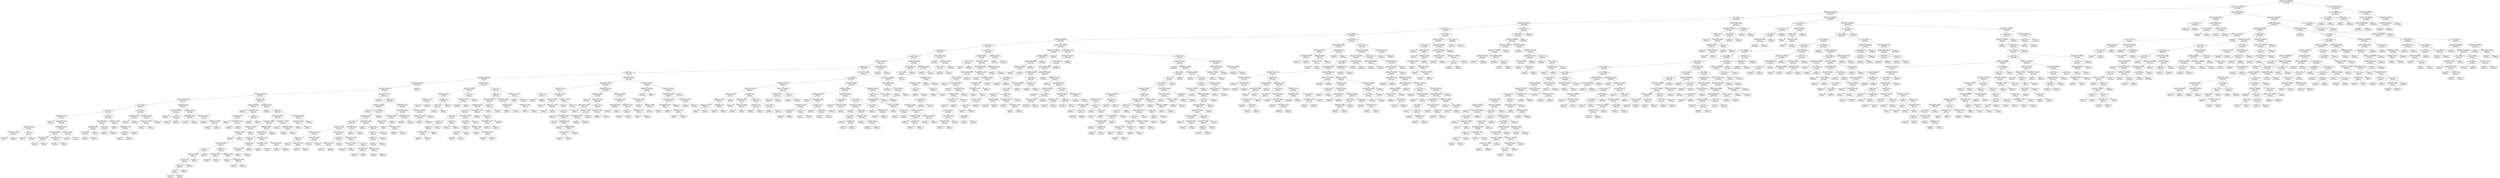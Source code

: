 digraph Tree {
node [shape=box, style="rounded", color="black", fontname="helvetica"] ;
edge [fontname="helvetica"] ;
0 [label="Population Count <= 320674800.0\nsquared_error = 19260653916733.2\nsamples = 838\nvalue = 767173.9"] ;
1 [label="Population Count <= 26163627.0\nsquared_error = 2813545209294.1\nsamples = 828\nvalue = 434380.9"] ;
0 -> 1 [labeldistance=2.5, labelangle=45, headlabel="True"] ;
2 [label="Population Count <= 5311935.2\nsquared_error = 673302642216.6\nsamples = 687\nvalue = 220595.9"] ;
1 -> 2 ;
3 [label="Kph <= 255.0\nsquared_error = 134902929183.5\nsamples = 476\nvalue = 72051.6"] ;
2 -> 3 ;
4 [label="Population Count <= 4813237.0\nsquared_error = 30508327772.1\nsamples = 466\nvalue = 55814.0"] ;
3 -> 4 ;
5 [label="Kph <= 178.5\nsquared_error = 20217044067.6\nsamples = 449\nvalue = 45375.9"] ;
4 -> 5 ;
6 [label="Km2 <= 46260.0\nsquared_error = 15080167584.7\nsamples = 433\nvalue = 38405.4"] ;
5 -> 6 ;
7 [label="Population Count <= 2033357.2\nsquared_error = 6885719011.2\nsamples = 359\nvalue = 27549.7"] ;
6 -> 7 ;
8 [label="eq,ls <= 0.5\nsquared_error = 1927280807.1\nsamples = 268\nvalue = 16075.7"] ;
7 -> 8 ;
9 [label="Duration <= 35.0\nsquared_error = 1142022373.1\nsamples = 250\nvalue = 13975.9"] ;
8 -> 9 ;
10 [label="eq,ts <= 0.5\nsquared_error = 1030426140.3\nsamples = 246\nvalue = 13146.4"] ;
9 -> 10 ;
11 [label="Affected Area <= 197242.4\nsquared_error = 881565242.6\nsamples = 240\nvalue = 11934.2"] ;
10 -> 11 ;
12 [label="Duration <= 4.5\nsquared_error = 805062426.3\nsamples = 238\nvalue = 11343.7"] ;
11 -> 12 ;
13 [label="Richter <= 6.5\nsquared_error = 385882242.3\nsamples = 176\nvalue = 7043.0"] ;
12 -> 13 ;
14 [label="GDP per Capita PPP <= 15109.2\nsquared_error = 78276006.0\nsamples = 138\nvalue = 5340.8"] ;
13 -> 14 ;
15 [label="Population Density <= 10358.5\nsquared_error = 95582554.3\nsamples = 104\nvalue = 6532.2"] ;
14 -> 15 ;
16 [label="GDP per Capita PPP <= 7054.8\nsquared_error = 84258706.7\nsamples = 103\nvalue = 6261.0"] ;
15 -> 16 ;
17 [label="GDP per Capita PPP <= 2257.7\nsquared_error = 43608740.4\nsamples = 69\nvalue = 5019.5"] ;
16 -> 17 ;
18 [label="GDP per Capita PPP <= 1624.8\nsquared_error = 49177443.6\nsamples = 34\nvalue = 7202.3"] ;
17 -> 18 ;
19 [label="Km2 <= 5690.0\nsquared_error = 20769947.2\nsamples = 26\nvalue = 4713.2"] ;
18 -> 19 ;
20 [label="Km2 <= 75.0\nsquared_error = 12678768.7\nsamples = 21\nvalue = 3637.4"] ;
19 -> 20 ;
21 [label="Affected Area <= 701.4\nsquared_error = 15758832.0\nsamples = 11\nvalue = 5255.7"] ;
20 -> 21 ;
22 [label="squared_error = 0.0\nsamples = 1\nvalue = 17355.0"] ;
21 -> 22 ;
23 [label="Population Density <= 47.5\nsquared_error = 7567865.0\nsamples = 10\nvalue = 4543.9"] ;
21 -> 23 ;
24 [label="Population Density <= 32.7\nsquared_error = 1038366.2\nsamples = 4\nvalue = 6830.4"] ;
23 -> 24 ;
25 [label="Population Count <= 680795.2\nsquared_error = 45202.7\nsamples = 2\nvalue = 5843.8"] ;
24 -> 25 ;
26 [label="squared_error = 0.0\nsamples = 1\nvalue = 5721.0"] ;
25 -> 26 ;
27 [label="squared_error = 0.0\nsamples = 1\nvalue = 6212.0"] ;
25 -> 27 ;
28 [label="ew <= 0.5\nsquared_error = 84672.0\nsamples = 2\nvalue = 7817.0"] ;
24 -> 28 ;
29 [label="squared_error = 0.0\nsamples = 1\nvalue = 7313.0"] ;
28 -> 29 ;
30 [label="squared_error = 0.0\nsamples = 1\nvalue = 7985.0"] ;
28 -> 30 ;
31 [label="GDP per Capita PPP <= 1299.3\nsquared_error = 4594357.4\nsamples = 6\nvalue = 2511.6"] ;
23 -> 31 ;
32 [label="Population Count <= 517496.3\nsquared_error = 87587.4\nsamples = 4\nvalue = 785.6"] ;
31 -> 32 ;
33 [label="GDP per Capita PPP <= 1157.0\nsquared_error = 2450.0\nsamples = 2\nvalue = 1005.0"] ;
32 -> 33 ;
34 [label="squared_error = 0.0\nsamples = 1\nvalue = 1040.0"] ;
33 -> 34 ;
35 [label="squared_error = 0.0\nsamples = 1\nvalue = 935.0"] ;
33 -> 35 ;
36 [label="Population Density <= 202.8\nsquared_error = 34782.2\nsamples = 2\nvalue = 456.5"] ;
32 -> 36 ;
37 [label="squared_error = 0.0\nsamples = 1\nvalue = 270.0"] ;
36 -> 37 ;
38 [label="squared_error = 0.0\nsamples = 1\nvalue = 643.0"] ;
36 -> 38 ;
39 [label="Affected Area <= 1928.1\nsquared_error = 1849600.0\nsamples = 2\nvalue = 4669.0"] ;
31 -> 39 ;
40 [label="squared_error = 0.0\nsamples = 1\nvalue = 6029.0"] ;
39 -> 40 ;
41 [label="squared_error = 0.0\nsamples = 1\nvalue = 3309.0"] ;
39 -> 41 ;
42 [label="Km2 <= 855.0\nsquared_error = 1022719.7\nsamples = 10\nvalue = 1556.8"] ;
20 -> 42 ;
43 [label="Population Density <= 30.0\nsquared_error = 496949.1\nsamples = 6\nvalue = 2268.1"] ;
42 -> 43 ;
44 [label="Affected Area <= 6669.5\nsquared_error = 207053.7\nsamples = 3\nvalue = 1659.2"] ;
43 -> 44 ;
45 [label="Km2 <= 355.0\nsquared_error = 19866.9\nsamples = 2\nvalue = 1912.3"] ;
44 -> 45 ;
46 [label="squared_error = 0.0\nsamples = 1\nvalue = 2012.0"] ;
45 -> 46 ;
47 [label="squared_error = 0.0\nsamples = 1\nvalue = 1713.0"] ;
45 -> 47 ;
48 [label="squared_error = 0.0\nsamples = 1\nvalue = 900.0"] ;
44 -> 48 ;
49 [label="Km2 <= 460.0\nsquared_error = 45387.0\nsamples = 3\nvalue = 2877.0"] ;
43 -> 49 ;
50 [label="squared_error = 0.0\nsamples = 1\nvalue = 2508.0"] ;
49 -> 50 ;
51 [label="squared_error = 0.0\nsamples = 2\nvalue = 3000.0"] ;
49 -> 51 ;
52 [label="Population Count <= 55304.0\nsquared_error = 149513.9\nsamples = 4\nvalue = 608.3"] ;
42 -> 52 ;
53 [label="squared_error = 0.0\nsamples = 1\nvalue = 250.0"] ;
52 -> 53 ;
54 [label="Population Density <= 310.9\nsquared_error = 42222.2\nsamples = 3\nvalue = 966.7"] ;
52 -> 54 ;
55 [label="Km2 <= 3035.0\nsquared_error = 10000.0\nsamples = 2\nvalue = 1100.0"] ;
54 -> 55 ;
56 [label="squared_error = 0.0\nsamples = 1\nvalue = 1000.0"] ;
55 -> 56 ;
57 [label="squared_error = 0.0\nsamples = 1\nvalue = 1200.0"] ;
55 -> 57 ;
58 [label="squared_error = 0.0\nsamples = 1\nvalue = 700.0"] ;
54 -> 58 ;
59 [label="Km2 <= 13871.5\nsquared_error = 30791977.8\nsamples = 5\nvalue = 8538.3"] ;
19 -> 59 ;
60 [label="GDP per Capita PPP <= 833.1\nsquared_error = 1470000.0\nsamples = 2\nvalue = 14300.0"] ;
59 -> 60 ;
61 [label="squared_error = 0.0\nsamples = 1\nvalue = 12200.0"] ;
60 -> 61 ;
62 [label="squared_error = 0.0\nsamples = 1\nvalue = 15000.0"] ;
60 -> 62 ;
63 [label="Population Density <= 32.9\nsquared_error = 6446164.0\nsamples = 3\nvalue = 3929.0"] ;
59 -> 63 ;
64 [label="Population Count <= 1031263.6\nsquared_error = 31506.2\nsamples = 2\nvalue = 822.5"] ;
63 -> 64 ;
65 [label="squared_error = 0.0\nsamples = 1\nvalue = 1000.0"] ;
64 -> 65 ;
66 [label="squared_error = 0.0\nsamples = 1\nvalue = 645.0"] ;
64 -> 66 ;
67 [label="squared_error = 0.0\nsamples = 1\nvalue = 6000.0"] ;
63 -> 67 ;
68 [label="Population Density <= 23.5\nsquared_error = 57606766.4\nsamples = 8\nvalue = 15052.4"] ;
18 -> 68 ;
69 [label="GDP per Capita PPP <= 1896.0\nsquared_error = 16277962.1\nsamples = 3\nvalue = 21916.8"] ;
68 -> 69 ;
70 [label="squared_error = 0.0\nsamples = 1\nvalue = 18000.0"] ;
69 -> 70 ;
71 [label="fl <= 0.5\nsquared_error = 1872757.6\nsamples = 2\nvalue = 25833.7"] ;
69 -> 71 ;
72 [label="squared_error = 0.0\nsamples = 1\nvalue = 24866.0"] ;
71 -> 72 ;
73 [label="squared_error = 0.0\nsamples = 1\nvalue = 27769.0"] ;
71 -> 73 ;
74 [label="Population Density <= 75.9\nsquared_error = 18023064.2\nsamples = 5\nvalue = 9168.6"] ;
68 -> 74 ;
75 [label="GDP per Capita PPP <= 1900.2\nsquared_error = 2678840.9\nsamples = 2\nvalue = 4688.3"] ;
74 -> 75 ;
76 [label="squared_error = 0.0\nsamples = 1\nvalue = 3531.0"] ;
75 -> 76 ;
77 [label="squared_error = 0.0\nsamples = 1\nvalue = 7003.0"] ;
75 -> 77 ;
78 [label="Population Count <= 239741.1\nsquared_error = 3186031.7\nsamples = 3\nvalue = 12528.8"] ;
74 -> 78 ;
79 [label="squared_error = 0.0\nsamples = 1\nvalue = 15427.0"] ;
78 -> 79 ;
80 [label="Population Count <= 309673.2\nsquared_error = 514774.2\nsamples = 2\nvalue = 11562.7"] ;
78 -> 80 ;
81 [label="squared_error = 0.0\nsamples = 1\nvalue = 10548.0"] ;
80 -> 81 ;
82 [label="squared_error = 0.0\nsamples = 1\nvalue = 12070.0"] ;
80 -> 82 ;
83 [label="Affected Area <= 768.8\nsquared_error = 28134166.1\nsamples = 35\nvalue = 2795.5"] ;
17 -> 83 ;
84 [label="Population Density <= 364.5\nsquared_error = 109701746.2\nsamples = 6\nvalue = 9114.4"] ;
83 -> 84 ;
85 [label="squared_error = 0.0\nsamples = 1\nvalue = 35000.0"] ;
84 -> 85 ;
86 [label="Affected Area <= 574.2\nsquared_error = 15974962.0\nsamples = 5\nvalue = 5416.4"] ;
84 -> 86 ;
87 [label="single-hazard <= 0.5\nsquared_error = 818352.7\nsamples = 3\nvalue = 987.0"] ;
86 -> 87 ;
88 [label="squared_error = 0.0\nsamples = 1\nvalue = 2254.0"] ;
87 -> 88 ;
89 [label="GDP per Capita PPP <= 4464.5\nsquared_error = 23562.2\nsamples = 2\nvalue = 353.5"] ;
87 -> 89 ;
90 [label="squared_error = 0.0\nsamples = 1\nvalue = 200.0"] ;
89 -> 90 ;
91 [label="squared_error = 0.0\nsamples = 1\nvalue = 507.0"] ;
89 -> 91 ;
92 [label="eq <= 0.5\nsquared_error = 1591382.2\nsamples = 2\nvalue = 8738.5"] ;
86 -> 92 ;
93 [label="squared_error = 0.0\nsamples = 1\nvalue = 10000.0"] ;
92 -> 93 ;
94 [label="squared_error = 0.0\nsamples = 1\nvalue = 7477.0"] ;
92 -> 94 ;
95 [label="Population Density <= 6.0\nsquared_error = 5272867.1\nsamples = 29\nvalue = 1672.1"] ;
83 -> 95 ;
96 [label="squared_error = 0.0\nsamples = 1\nvalue = 12000.0"] ;
95 -> 96 ;
97 [label="Richter <= 5.5\nsquared_error = 2913387.5\nsamples = 28\nvalue = 1437.4"] ;
95 -> 97 ;
98 [label="Population Count <= 1714865.6\nsquared_error = 925687.4\nsamples = 25\nvalue = 1084.7"] ;
97 -> 98 ;
99 [label="Population Count <= 109629.7\nsquared_error = 593397.9\nsamples = 22\nvalue = 921.4"] ;
98 -> 99 ;
100 [label="Population Count <= 97705.6\nsquared_error = 1062500.0\nsamples = 3\nvalue = 2250.0"] ;
99 -> 100 ;
101 [label="Population Density <= 70.3\nsquared_error = 55555.6\nsamples = 2\nvalue = 1666.7"] ;
100 -> 101 ;
102 [label="squared_error = 0.0\nsamples = 1\nvalue = 2000.0"] ;
101 -> 102 ;
103 [label="squared_error = 0.0\nsamples = 1\nvalue = 1500.0"] ;
101 -> 103 ;
104 [label="squared_error = 0.0\nsamples = 1\nvalue = 4000.0"] ;
100 -> 104 ;
105 [label="Affected Area <= 85382.5\nsquared_error = 286548.5\nsamples = 19\nvalue = 755.4"] ;
99 -> 105 ;
106 [label="Population Density <= 146.9\nsquared_error = 252613.7\nsamples = 18\nvalue = 697.8"] ;
105 -> 106 ;
107 [label="Duration <= 3.5\nsquared_error = 177667.5\nsamples = 14\nvalue = 565.2"] ;
106 -> 107 ;
108 [label="Population Count <= 485843.0\nsquared_error = 83349.7\nsamples = 11\nvalue = 497.6"] ;
107 -> 108 ;
109 [label="ew <= 0.5\nsquared_error = 27384.3\nsamples = 6\nvalue = 381.8"] ;
108 -> 109 ;
110 [label="Population Count <= 421692.2\nsquared_error = 12532.0\nsamples = 5\nvalue = 343.8"] ;
109 -> 110 ;
111 [label="multi-hazard <= 0.5\nsquared_error = 4653.9\nsamples = 4\nvalue = 285.2"] ;
110 -> 111 ;
112 [label="Duration <= 1.5\nsquared_error = 469.4\nsamples = 3\nvalue = 336.4"] ;
111 -> 112 ;
113 [label="fl <= 0.5\nsquared_error = 8.0\nsamples = 2\nvalue = 354.0"] ;
112 -> 113 ;
114 [label="squared_error = 0.0\nsamples = 1\nvalue = 356.0"] ;
113 -> 114 ;
115 [label="squared_error = 0.0\nsamples = 1\nvalue = 350.0"] ;
113 -> 115 ;
116 [label="squared_error = 0.0\nsamples = 1\nvalue = 310.0"] ;
112 -> 116 ;
117 [label="squared_error = 0.0\nsamples = 1\nvalue = 200.0"] ;
111 -> 117 ;
118 [label="squared_error = 0.0\nsamples = 1\nvalue = 500.0"] ;
110 -> 118 ;
119 [label="squared_error = 0.0\nsamples = 1\nvalue = 800.0"] ;
109 -> 119 ;
120 [label="Duration <= 1.5\nsquared_error = 116953.1\nsamples = 5\nvalue = 696.0"] ;
108 -> 120 ;
121 [label="GDP per Capita PPP <= 5134.3\nsquared_error = 17174.2\nsamples = 2\nvalue = 357.3"] ;
120 -> 121 ;
122 [label="squared_error = 0.0\nsamples = 1\nvalue = 172.0"] ;
121 -> 122 ;
123 [label="squared_error = 0.0\nsamples = 1\nvalue = 450.0"] ;
121 -> 123 ;
124 [label="Affected Area <= 11801.0\nsquared_error = 41250.0\nsamples = 3\nvalue = 950.0"] ;
120 -> 124 ;
125 [label="squared_error = 0.0\nsamples = 1\nvalue = 750.0"] ;
124 -> 125 ;
126 [label="GDP per Capita PPP <= 4742.5\nsquared_error = 2500.0\nsamples = 2\nvalue = 1150.0"] ;
124 -> 126 ;
127 [label="squared_error = 0.0\nsamples = 1\nvalue = 1100.0"] ;
126 -> 127 ;
128 [label="squared_error = 0.0\nsamples = 1\nvalue = 1200.0"] ;
126 -> 128 ;
129 [label="multi-hazard <= 0.5\nsquared_error = 562755.6\nsamples = 3\nvalue = 993.3"] ;
107 -> 129 ;
130 [label="Population Density <= 107.0\nsquared_error = 84100.0\nsamples = 2\nvalue = 490.0"] ;
129 -> 130 ;
131 [label="squared_error = 0.0\nsamples = 1\nvalue = 780.0"] ;
130 -> 131 ;
132 [label="squared_error = 0.0\nsamples = 1\nvalue = 200.0"] ;
130 -> 132 ;
133 [label="squared_error = 0.0\nsamples = 1\nvalue = 2000.0"] ;
129 -> 133 ;
134 [label="Population Density <= 448.8\nsquared_error = 277343.8\nsamples = 4\nvalue = 1062.5"] ;
106 -> 134 ;
135 [label="GDP per Capita PPP <= 3339.3\nsquared_error = 55555.6\nsamples = 2\nvalue = 1666.7"] ;
134 -> 135 ;
136 [label="squared_error = 0.0\nsamples = 1\nvalue = 1500.0"] ;
135 -> 136 ;
137 [label="squared_error = 0.0\nsamples = 1\nvalue = 2000.0"] ;
135 -> 137 ;
138 [label="GDP per Capita PPP <= 2426.4\nsquared_error = 60000.0\nsamples = 2\nvalue = 700.0"] ;
134 -> 138 ;
139 [label="squared_error = 0.0\nsamples = 1\nvalue = 500.0"] ;
138 -> 139 ;
140 [label="squared_error = 0.0\nsamples = 1\nvalue = 1000.0"] ;
138 -> 140 ;
141 [label="squared_error = 0.0\nsamples = 1\nvalue = 1619.0"] ;
105 -> 141 ;
142 [label="Population Count <= 1751308.6\nsquared_error = 757088.9\nsamples = 3\nvalue = 3043.3"] ;
98 -> 142 ;
143 [label="squared_error = 0.0\nsamples = 1\nvalue = 4130.0"] ;
142 -> 143 ;
144 [label="Population Density <= 112.9\nsquared_error = 250000.0\nsamples = 2\nvalue = 2500.0"] ;
142 -> 144 ;
145 [label="squared_error = 0.0\nsamples = 1\nvalue = 3000.0"] ;
144 -> 145 ;
146 [label="squared_error = 0.0\nsamples = 1\nvalue = 2000.0"] ;
144 -> 146 ;
147 [label="GDP per Capita PPP <= 4585.8\nsquared_error = 9878964.6\nsamples = 3\nvalue = 4188.4"] ;
97 -> 147 ;
148 [label="Affected Area <= 15116.8\nsquared_error = 1298197.6\nsamples = 2\nvalue = 1725.3"] ;
147 -> 148 ;
149 [label="squared_error = 0.0\nsamples = 1\nvalue = 114.0"] ;
148 -> 149 ;
150 [label="squared_error = 0.0\nsamples = 1\nvalue = 2531.0"] ;
148 -> 150 ;
151 [label="squared_error = 0.0\nsamples = 1\nvalue = 7883.0"] ;
147 -> 151 ;
152 [label="GDP per Capita PPP <= 7244.2\nsquared_error = 155700135.9\nsamples = 34\nvalue = 8721.0"] ;
16 -> 152 ;
153 [label="squared_error = 0.0\nsamples = 1\nvalue = 40000.0"] ;
152 -> 153 ;
154 [label="Richter <= 5.5\nsquared_error = 122611368.6\nsamples = 33\nvalue = 7517.9"] ;
152 -> 154 ;
155 [label="Population Count <= 25520.9\nsquared_error = 36066348.1\nsamples = 24\nvalue = 4963.9"] ;
154 -> 155 ;
156 [label="squared_error = 0.0\nsamples = 1\nvalue = 15000.0"] ;
155 -> 156 ;
157 [label="Km2 <= 18480.0\nsquared_error = 28299816.8\nsamples = 23\nvalue = 3925.7"] ;
155 -> 157 ;
158 [label="Population Density <= 200.5\nsquared_error = 21962517.0\nsamples = 22\nvalue = 3422.3"] ;
157 -> 158 ;
159 [label="Kph <= 45.0\nsquared_error = 3688446.9\nsamples = 17\nvalue = 2422.8"] ;
158 -> 159 ;
160 [label="Affected Area <= 4795.8\nsquared_error = 2713169.2\nsamples = 15\nvalue = 2070.7"] ;
159 -> 160 ;
161 [label="Population Density <= 107.7\nsquared_error = 3066075.0\nsamples = 6\nvalue = 3285.0"] ;
160 -> 161 ;
162 [label="Richter <= 2.5\nsquared_error = 90755.6\nsamples = 3\nvalue = 1093.3"] ;
161 -> 162 ;
163 [label="squared_error = 0.0\nsamples = 1\nvalue = 1500.0"] ;
162 -> 163 ;
164 [label="Population Density <= 65.5\nsquared_error = 12100.0\nsamples = 2\nvalue = 890.0"] ;
162 -> 164 ;
165 [label="squared_error = 0.0\nsamples = 1\nvalue = 1000.0"] ;
164 -> 165 ;
166 [label="squared_error = 0.0\nsamples = 1\nvalue = 780.0"] ;
164 -> 166 ;
167 [label="Population Count <= 354035.0\nsquared_error = 240000.0\nsamples = 3\nvalue = 4600.0"] ;
161 -> 167 ;
168 [label="squared_error = 0.0\nsamples = 1\nvalue = 5000.0"] ;
167 -> 168 ;
169 [label="squared_error = 0.0\nsamples = 2\nvalue = 4000.0"] ;
167 -> 169 ;
170 [label="Population Count <= 506752.6\nsquared_error = 604327.7\nsamples = 9\nvalue = 1187.6"] ;
160 -> 170 ;
171 [label="Km2 <= 3933.0\nsquared_error = 249217.2\nsamples = 3\nvalue = 2073.8"] ;
170 -> 171 ;
172 [label="Population Density <= 21.6\nsquared_error = 52272.2\nsamples = 2\nvalue = 2338.3"] ;
171 -> 172 ;
173 [label="squared_error = 0.0\nsamples = 1\nvalue = 2015.0"] ;
172 -> 173 ;
174 [label="squared_error = 0.0\nsamples = 1\nvalue = 2500.0"] ;
172 -> 174 ;
175 [label="squared_error = 0.0\nsamples = 1\nvalue = 1280.0"] ;
171 -> 175 ;
176 [label="GDP per Capita PPP <= 9356.3\nsquared_error = 102172.8\nsamples = 6\nvalue = 681.3"] ;
170 -> 176 ;
177 [label="Population Count <= 1376792.1\nsquared_error = 22500.0\nsamples = 2\nvalue = 1150.0"] ;
176 -> 177 ;
178 [label="squared_error = 0.0\nsamples = 1\nvalue = 1300.0"] ;
177 -> 178 ;
179 [label="squared_error = 0.0\nsamples = 1\nvalue = 1000.0"] ;
177 -> 179 ;
180 [label="fl <= 0.5\nsquared_error = 11013.8\nsamples = 4\nvalue = 493.8"] ;
176 -> 180 ;
181 [label="Affected Area <= 27722.2\nsquared_error = 4290.2\nsamples = 2\nvalue = 384.5"] ;
180 -> 181 ;
182 [label="squared_error = 0.0\nsamples = 1\nvalue = 319.0"] ;
181 -> 182 ;
183 [label="squared_error = 0.0\nsamples = 1\nvalue = 450.0"] ;
181 -> 183 ;
184 [label="Affected Area <= 23604.1\nsquared_error = 2222.2\nsamples = 2\nvalue = 566.7"] ;
180 -> 184 ;
185 [label="squared_error = 0.0\nsamples = 1\nvalue = 600.0"] ;
184 -> 185 ;
186 [label="squared_error = 0.0\nsamples = 1\nvalue = 500.0"] ;
184 -> 186 ;
187 [label="Population Density <= 42.8\nsquared_error = 589056.2\nsamples = 2\nvalue = 5767.5"] ;
159 -> 187 ;
188 [label="squared_error = 0.0\nsamples = 1\nvalue = 5000.0"] ;
187 -> 188 ;
189 [label="squared_error = 0.0\nsamples = 1\nvalue = 6535.0"] ;
187 -> 189 ;
190 [label="Population Density <= 229.0\nsquared_error = 64796438.7\nsamples = 5\nvalue = 6420.9"] ;
158 -> 190 ;
191 [label="squared_error = 0.0\nsamples = 1\nvalue = 25700.0"] ;
190 -> 191 ;
192 [label="Duration <= 3.5\nsquared_error = 3323693.9\nsamples = 4\nvalue = 3207.7"] ;
190 -> 192 ;
193 [label="Duration <= 2.5\nsquared_error = 222470.2\nsamples = 3\nvalue = 1415.3"] ;
192 -> 193 ;
194 [label="Duration <= 1.5\nsquared_error = 49729.0\nsamples = 2\nvalue = 1723.0"] ;
193 -> 194 ;
195 [label="squared_error = 0.0\nsamples = 1\nvalue = 1500.0"] ;
194 -> 195 ;
196 [label="squared_error = 0.0\nsamples = 1\nvalue = 1946.0"] ;
194 -> 196 ;
197 [label="squared_error = 0.0\nsamples = 1\nvalue = 800.0"] ;
193 -> 197 ;
198 [label="squared_error = 0.0\nsamples = 1\nvalue = 5000.0"] ;
192 -> 198 ;
199 [label="squared_error = 0.0\nsamples = 1\nvalue = 18020.0"] ;
157 -> 199 ;
200 [label="Population Density <= 43.7\nsquared_error = 233947713.2\nsamples = 9\nvalue = 11604.4"] ;
154 -> 200 ;
201 [label="GDP per Capita PPP <= 14310.4\nsquared_error = 58991849.9\nsamples = 6\nvalue = 6360.8"] ;
200 -> 201 ;
202 [label="GDP per Capita PPP <= 11457.4\nsquared_error = 7078042.5\nsamples = 4\nvalue = 2264.9"] ;
201 -> 202 ;
203 [label="Population Density <= 2.2\nsquared_error = 2053.5\nsamples = 3\nvalue = 92.8"] ;
202 -> 203 ;
204 [label="squared_error = 0.0\nsamples = 1\nvalue = 2.0"] ;
203 -> 204 ;
205 [label="Population Count <= 943300.9\nsquared_error = 484.0\nsamples = 2\nvalue = 111.0"] ;
203 -> 205 ;
206 [label="squared_error = 0.0\nsamples = 1\nvalue = 155.0"] ;
205 -> 206 ;
207 [label="squared_error = 0.0\nsamples = 1\nvalue = 100.0"] ;
205 -> 207 ;
208 [label="squared_error = 0.0\nsamples = 1\nvalue = 5523.0"] ;
202 -> 208 ;
209 [label="Population Density <= 35.2\nsquared_error = 41983920.2\nsamples = 2\nvalue = 16600.5"] ;
201 -> 209 ;
210 [label="squared_error = 0.0\nsamples = 1\nvalue = 10121.0"] ;
209 -> 210 ;
211 [label="squared_error = 0.0\nsamples = 1\nvalue = 23080.0"] ;
209 -> 211 ;
212 [label="Population Count <= 841931.3\nsquared_error = 428328322.2\nsamples = 3\nvalue = 23839.3"] ;
200 -> 212 ;
213 [label="Population Count <= 75127.9\nsquared_error = 172763736.0\nsamples = 2\nvalue = 16298.0"] ;
212 -> 213 ;
214 [label="squared_error = 0.0\nsamples = 1\nvalue = 200.0"] ;
213 -> 214 ;
215 [label="squared_error = 0.0\nsamples = 1\nvalue = 27030.0"] ;
213 -> 215 ;
216 [label="squared_error = 0.0\nsamples = 1\nvalue = 61546.0"] ;
212 -> 216 ;
217 [label="squared_error = 0.0\nsamples = 1\nvalue = 50200.0"] ;
15 -> 217 ;
218 [label="Affected Area <= 1271.7\nsquared_error = 7778109.6\nsamples = 34\nvalue = 1699.4"] ;
14 -> 218 ;
219 [label="Population Density <= 636.4\nsquared_error = 14047301.2\nsamples = 8\nvalue = 4373.1"] ;
218 -> 219 ;
220 [label="Population Density <= 72.0\nsquared_error = 8404063.1\nsamples = 5\nvalue = 6597.7"] ;
219 -> 220 ;
221 [label="Affected Area <= 1132.3\nsquared_error = 356730.9\nsamples = 2\nvalue = 3544.7"] ;
220 -> 221 ;
222 [label="squared_error = 0.0\nsamples = 1\nvalue = 2700.0"] ;
221 -> 222 ;
223 [label="squared_error = 0.0\nsamples = 1\nvalue = 3967.0"] ;
221 -> 223 ;
224 [label="multi-hazard <= 0.5\nsquared_error = 2205618.8\nsamples = 3\nvalue = 8887.5"] ;
220 -> 224 ;
225 [label="Duration <= 1.5\nsquared_error = 616225.0\nsamples = 2\nvalue = 10265.0"] ;
224 -> 225 ;
226 [label="squared_error = 0.0\nsamples = 1\nvalue = 11050.0"] ;
225 -> 226 ;
227 [label="squared_error = 0.0\nsamples = 1\nvalue = 9480.0"] ;
225 -> 227 ;
228 [label="squared_error = 0.0\nsamples = 1\nvalue = 7510.0"] ;
224 -> 228 ;
229 [label="fl,ls <= 0.5\nsquared_error = 106150.0\nsamples = 3\nvalue = 480.0"] ;
219 -> 229 ;
230 [label="Population Density <= 7937.6\nsquared_error = 21355.6\nsamples = 2\nvalue = 306.7"] ;
229 -> 230 ;
231 [label="squared_error = 0.0\nsamples = 1\nvalue = 410.0"] ;
230 -> 231 ;
232 [label="squared_error = 0.0\nsamples = 1\nvalue = 100.0"] ;
230 -> 232 ;
233 [label="squared_error = 0.0\nsamples = 1\nvalue = 1000.0"] ;
229 -> 233 ;
234 [label="fl,ls <= 0.5\nsquared_error = 3773493.3\nsamples = 26\nvalue = 999.1"] ;
218 -> 234 ;
235 [label="Richter <= 3.0\nsquared_error = 1049498.5\nsamples = 24\nvalue = 752.8"] ;
234 -> 235 ;
236 [label="GDP per Capita PPP <= 48480.8\nsquared_error = 280836.8\nsamples = 20\nvalue = 512.6"] ;
235 -> 236 ;
237 [label="Population Density <= 169.4\nsquared_error = 54863.9\nsamples = 18\nvalue = 354.6"] ;
236 -> 237 ;
238 [label="Km2 <= 75.0\nsquared_error = 43311.1\nsamples = 14\nvalue = 310.4"] ;
237 -> 238 ;
239 [label="Kph <= 149.5\nsquared_error = 16710.7\nsamples = 6\nvalue = 203.1"] ;
238 -> 239 ;
240 [label="Km2 <= 15.0\nsquared_error = 1902.2\nsamples = 4\nvalue = 102.5"] ;
239 -> 240 ;
241 [label="Kph <= 139.5\nsquared_error = 1.2\nsamples = 3\nvalue = 83.0"] ;
240 -> 241 ;
242 [label="Population Count <= 938415.3\nsquared_error = 0.2\nsamples = 2\nvalue = 82.5"] ;
241 -> 242 ;
243 [label="squared_error = 0.0\nsamples = 1\nvalue = 83.0"] ;
242 -> 243 ;
244 [label="squared_error = 0.0\nsamples = 1\nvalue = 82.0"] ;
242 -> 244 ;
245 [label="squared_error = 0.0\nsamples = 1\nvalue = 85.0"] ;
241 -> 245 ;
246 [label="squared_error = 0.0\nsamples = 1\nvalue = 200.0"] ;
240 -> 246 ;
247 [label="Duration <= 1.5\nsquared_error = 972.0\nsamples = 2\nvalue = 354.0"] ;
239 -> 247 ;
248 [label="squared_error = 0.0\nsamples = 1\nvalue = 300.0"] ;
247 -> 248 ;
249 [label="squared_error = 0.0\nsamples = 1\nvalue = 372.0"] ;
247 -> 249 ;
250 [label="Population Count <= 1333986.4\nsquared_error = 48242.7\nsamples = 8\nvalue = 382.0"] ;
238 -> 250 ;
251 [label="Km2 <= 5965.5\nsquared_error = 22459.7\nsamples = 7\nvalue = 337.9"] ;
250 -> 251 ;
252 [label="Duration <= 3.5\nsquared_error = 9261.7\nsamples = 4\nvalue = 432.2"] ;
251 -> 252 ;
253 [label="Km2 <= 1890.0\nsquared_error = 1567.3\nsamples = 3\nvalue = 384.3"] ;
252 -> 253 ;
254 [label="squared_error = 0.0\nsamples = 2\nvalue = 350.0"] ;
253 -> 254 ;
255 [label="squared_error = 0.0\nsamples = 1\nvalue = 430.0"] ;
253 -> 255 ;
256 [label="squared_error = 0.0\nsamples = 1\nvalue = 600.0"] ;
252 -> 256 ;
257 [label="Affected Area <= 4882.5\nsquared_error = 1336.0\nsamples = 3\nvalue = 168.0"] ;
251 -> 257 ;
258 [label="squared_error = 0.0\nsamples = 1\nvalue = 100.0"] ;
257 -> 258 ;
259 [label="GDP per Capita PPP <= 24708.5\nsquared_error = 225.0\nsamples = 2\nvalue = 185.0"] ;
257 -> 259 ;
260 [label="squared_error = 0.0\nsamples = 1\nvalue = 200.0"] ;
259 -> 260 ;
261 [label="squared_error = 0.0\nsamples = 1\nvalue = 170.0"] ;
259 -> 261 ;
262 [label="squared_error = 0.0\nsamples = 1\nvalue = 1000.0"] ;
250 -> 262 ;
263 [label="GDP per Capita PPP <= 23808.6\nsquared_error = 54124.6\nsamples = 4\nvalue = 575.4"] ;
237 -> 263 ;
264 [label="squared_error = 0.0\nsamples = 1\nvalue = 1000.0"] ;
263 -> 264 ;
265 [label="Km2 <= 16954.0\nsquared_error = 11316.7\nsamples = 3\nvalue = 469.2"] ;
263 -> 265 ;
266 [label="GDP per Capita PPP <= 29096.9\nsquared_error = 2357.6\nsamples = 2\nvalue = 525.7"] ;
265 -> 266 ;
267 [label="squared_error = 0.0\nsamples = 1\nvalue = 560.0"] ;
266 -> 267 ;
268 [label="squared_error = 0.0\nsamples = 1\nvalue = 457.0"] ;
266 -> 268 ;
269 [label="squared_error = 0.0\nsamples = 1\nvalue = 300.0"] ;
265 -> 269 ;
270 [label="Duration <= 3.5\nsquared_error = 588565.4\nsamples = 2\nvalue = 1460.4"] ;
236 -> 270 ;
271 [label="squared_error = 0.0\nsamples = 1\nvalue = 834.0"] ;
270 -> 271 ;
272 [label="squared_error = 0.0\nsamples = 1\nvalue = 2400.0"] ;
270 -> 272 ;
273 [label="GDP per Capita PPP <= 26859.9\nsquared_error = 3198383.4\nsamples = 4\nvalue = 2434.4"] ;
235 -> 273 ;
274 [label="Population Density <= 32.4\nsquared_error = 668306.2\nsamples = 2\nvalue = 4417.5"] ;
273 -> 274 ;
275 [label="squared_error = 0.0\nsamples = 1\nvalue = 3600.0"] ;
274 -> 275 ;
276 [label="squared_error = 0.0\nsamples = 1\nvalue = 5235.0"] ;
274 -> 276 ;
277 [label="Affected Area <= 18023.1\nsquared_error = 515450.9\nsamples = 2\nvalue = 1112.3"] ;
273 -> 277 ;
278 [label="squared_error = 0.0\nsamples = 1\nvalue = 97.0"] ;
277 -> 278 ;
279 [label="squared_error = 0.0\nsamples = 1\nvalue = 1620.0"] ;
277 -> 279 ;
280 [label="Population Count <= 471903.5\nsquared_error = 32775625.0\nsamples = 2\nvalue = 5925.0"] ;
234 -> 280 ;
281 [label="squared_error = 0.0\nsamples = 1\nvalue = 200.0"] ;
280 -> 281 ;
282 [label="squared_error = 0.0\nsamples = 1\nvalue = 11650.0"] ;
280 -> 282 ;
283 [label="Affected Area <= 24309.0\nsquared_error = 1494003193.8\nsamples = 38\nvalue = 13463.2"] ;
13 -> 283 ;
284 [label="GDP per Capita PPP <= 3464.3\nsquared_error = 170095699.5\nsamples = 29\nvalue = 7377.3"] ;
283 -> 284 ;
285 [label="single-hazard <= 0.5\nsquared_error = 1105925.2\nsamples = 7\nvalue = 1010.4"] ;
284 -> 285 ;
286 [label="Richter <= 7.5\nsquared_error = 1131032.2\nsamples = 2\nvalue = 2265.5"] ;
285 -> 286 ;
287 [label="squared_error = 0.0\nsamples = 1\nvalue = 1202.0"] ;
286 -> 287 ;
288 [label="squared_error = 0.0\nsamples = 1\nvalue = 3329.0"] ;
286 -> 288 ;
289 [label="GDP per Capita PPP <= 1528.5\nsquared_error = 213768.0\nsamples = 5\nvalue = 508.4"] ;
285 -> 289 ;
290 [label="Affected Area <= 4248.6\nsquared_error = 79100.2\nsamples = 3\nvalue = 1154.7"] ;
289 -> 290 ;
291 [label="squared_error = 0.0\nsamples = 1\nvalue = 791.0"] ;
290 -> 291 ;
292 [label="Population Count <= 525968.8\nsquared_error = 19460.2\nsamples = 2\nvalue = 1336.5"] ;
290 -> 292 ;
293 [label="squared_error = 0.0\nsamples = 1\nvalue = 1197.0"] ;
292 -> 293 ;
294 [label="squared_error = 0.0\nsamples = 1\nvalue = 1476.0"] ;
292 -> 294 ;
295 [label="Population Count <= 181599.0\nsquared_error = 15772.2\nsamples = 2\nvalue = 231.4"] ;
289 -> 295 ;
296 [label="squared_error = 0.0\nsamples = 1\nvalue = 430.0"] ;
295 -> 296 ;
297 [label="squared_error = 0.0\nsamples = 1\nvalue = 152.0"] ;
295 -> 297 ;
298 [label="Population Density <= 57.4\nsquared_error = 218535033.8\nsamples = 22\nvalue = 10162.8"] ;
284 -> 298 ;
299 [label="Affected Area <= 1506.1\nsquared_error = 318230055.3\nsamples = 13\nvalue = 14938.4"] ;
298 -> 299 ;
300 [label="squared_error = 0.0\nsamples = 1\nvalue = 75002.0"] ;
299 -> 300 ;
301 [label="Population Density <= 33.5\nsquared_error = 112252332.5\nsamples = 12\nvalue = 11405.2"] ;
299 -> 301 ;
302 [label="GDP per Capita PPP <= 57597.6\nsquared_error = 71819281.0\nsamples = 7\nvalue = 5069.5"] ;
301 -> 302 ;
303 [label="eq <= 0.5\nsquared_error = 16213495.0\nsamples = 6\nvalue = 2200.1"] ;
302 -> 303 ;
304 [label="squared_error = 0.0\nsamples = 1\nvalue = 11864.0"] ;
303 -> 304 ;
305 [label="GDP per Capita PPP <= 4809.8\nsquared_error = 756551.2\nsamples = 5\nvalue = 589.5"] ;
303 -> 305 ;
306 [label="squared_error = 0.0\nsamples = 1\nvalue = 2505.0"] ;
305 -> 306 ;
307 [label="Population Density <= 10.8\nsquared_error = 27267.8\nsamples = 4\nvalue = 206.4"] ;
305 -> 307 ;
308 [label="squared_error = 0.0\nsamples = 1\nvalue = 400.0"] ;
307 -> 308 ;
309 [label="Affected Area <= 10680.5\nsquared_error = 3800.9\nsamples = 3\nvalue = 77.3"] ;
307 -> 309 ;
310 [label="Population Density <= 24.1\nsquared_error = 576.0\nsamples = 2\nvalue = 36.0"] ;
309 -> 310 ;
311 [label="squared_error = 0.0\nsamples = 1\nvalue = 12.0"] ;
310 -> 311 ;
312 [label="squared_error = 0.0\nsamples = 1\nvalue = 60.0"] ;
310 -> 312 ;
313 [label="squared_error = 0.0\nsamples = 1\nvalue = 160.0"] ;
309 -> 313 ;
314 [label="squared_error = 0.0\nsamples = 1\nvalue = 25155.0"] ;
302 -> 314 ;
315 [label="Richter <= 7.5\nsquared_error = 80794678.7\nsamples = 5\nvalue = 17037.0"] ;
301 -> 315 ;
316 [label="Affected Area <= 14310.0\nsquared_error = 2591613.4\nsamples = 3\nvalue = 21780.6"] ;
315 -> 316 ;
317 [label="GDP per Capita PPP <= 5248.4\nsquared_error = 707256.9\nsamples = 2\nvalue = 21205.3"] ;
316 -> 317 ;
318 [label="squared_error = 0.0\nsamples = 1\nvalue = 21800.0"] ;
317 -> 318 ;
319 [label="squared_error = 0.0\nsamples = 1\nvalue = 20016.0"] ;
317 -> 319 ;
320 [label="squared_error = 0.0\nsamples = 1\nvalue = 25232.0"] ;
316 -> 320 ;
321 [label="Affected Area <= 12944.4\nsquared_error = 107256.2\nsamples = 2\nvalue = 434.5"] ;
315 -> 321 ;
322 [label="squared_error = 0.0\nsamples = 1\nvalue = 107.0"] ;
321 -> 322 ;
323 [label="squared_error = 0.0\nsamples = 1\nvalue = 762.0"] ;
321 -> 323 ;
324 [label="Population Count <= 961558.3\nsquared_error = 23331870.2\nsamples = 9\nvalue = 4022.6"] ;
298 -> 324 ;
325 [label="GDP per Capita PPP <= 5643.7\nsquared_error = 1233600.0\nsamples = 6\nvalue = 1041.7"] ;
324 -> 325 ;
326 [label="Population Density <= 218.7\nsquared_error = 55555.6\nsamples = 2\nvalue = 2666.7"] ;
325 -> 326 ;
327 [label="squared_error = 0.0\nsamples = 1\nvalue = 3000.0"] ;
326 -> 327 ;
328 [label="squared_error = 0.0\nsamples = 1\nvalue = 2500.0"] ;
326 -> 328 ;
329 [label="Population Density <= 167.1\nsquared_error = 121833.3\nsamples = 4\nvalue = 345.3"] ;
325 -> 329 ;
330 [label="eq,ls,ts <= 0.5\nsquared_error = 73472.2\nsamples = 2\nvalue = 691.7"] ;
329 -> 330 ;
331 [label="squared_error = 0.0\nsamples = 1\nvalue = 1075.0"] ;
330 -> 331 ;
332 [label="squared_error = 0.0\nsamples = 1\nvalue = 500.0"] ;
330 -> 332 ;
333 [label="Population Density <= 533.2\nsquared_error = 630.8\nsamples = 2\nvalue = 85.5"] ;
329 -> 333 ;
334 [label="squared_error = 0.0\nsamples = 1\nvalue = 42.0"] ;
333 -> 334 ;
335 [label="squared_error = 0.0\nsamples = 1\nvalue = 100.0"] ;
333 -> 335 ;
336 [label="GDP per Capita PPP <= 5386.8\nsquared_error = 824868.0\nsamples = 3\nvalue = 11475.0"] ;
324 -> 336 ;
337 [label="squared_error = 0.0\nsamples = 1\nvalue = 10077.0"] ;
336 -> 337 ;
338 [label="Affected Area <= 6829.0\nsquared_error = 231200.0\nsamples = 2\nvalue = 11941.0"] ;
336 -> 338 ;
339 [label="squared_error = 0.0\nsamples = 1\nvalue = 12281.0"] ;
338 -> 339 ;
340 [label="squared_error = 0.0\nsamples = 1\nvalue = 11261.0"] ;
338 -> 340 ;
341 [label="Affected Area <= 26076.1\nsquared_error = 6227725364.7\nsamples = 9\nvalue = 38913.7"] ;
283 -> 341 ;
342 [label="GDP per Capita PPP <= 10814.4\nsquared_error = 17902841402.2\nsamples = 2\nvalue = 133826.5"] ;
341 -> 342 ;
343 [label="squared_error = 0.0\nsamples = 1\nvalue = 267628.0"] ;
342 -> 343 ;
344 [label="squared_error = 0.0\nsamples = 1\nvalue = 25.0"] ;
342 -> 344 ;
345 [label="Population Density <= 40.2\nsquared_error = 1186519857.8\nsamples = 7\nvalue = 17822.0"] ;
341 -> 345 ;
346 [label="GDP per Capita PPP <= 5089.2\nsquared_error = 106034396.9\nsamples = 6\nvalue = 6137.2"] ;
345 -> 346 ;
347 [label="Population Count <= 1335074.8\nsquared_error = 5399029.8\nsamples = 4\nvalue = 2159.6"] ;
346 -> 347 ;
348 [label="GDP per Capita PPP <= 1619.6\nsquared_error = 34080.7\nsamples = 3\nvalue = 266.0"] ;
347 -> 348 ;
349 [label="squared_error = 0.0\nsamples = 1\nvalue = 501.0"] ;
348 -> 349 ;
350 [label="Population Density <= 13.7\nsquared_error = 9702.2\nsamples = 2\nvalue = 148.5"] ;
348 -> 350 ;
351 [label="squared_error = 0.0\nsamples = 1\nvalue = 50.0"] ;
350 -> 351 ;
352 [label="squared_error = 0.0\nsamples = 1\nvalue = 247.0"] ;
350 -> 352 ;
353 [label="squared_error = 0.0\nsamples = 1\nvalue = 5000.0"] ;
347 -> 353 ;
354 [label="GDP per Capita PPP <= 9951.1\nsquared_error = 203441344.2\nsamples = 2\nvalue = 12766.7"] ;
346 -> 354 ;
355 [label="squared_error = 0.0\nsamples = 1\nvalue = 32938.0"] ;
354 -> 355 ;
356 [label="squared_error = 0.0\nsamples = 1\nvalue = 2681.0"] ;
354 -> 356 ;
357 [label="squared_error = 0.0\nsamples = 1\nvalue = 111300.0"] ;
345 -> 357 ;
358 [label="Population Count <= 1683877.2\nsquared_error = 1711442086.5\nsamples = 62\nvalue = 22379.6"] ;
12 -> 358 ;
359 [label="Km2 <= 4940.0\nsquared_error = 692323594.7\nsamples = 55\nvalue = 17441.5"] ;
358 -> 359 ;
360 [label="Population Count <= 843288.7\nsquared_error = 44906088.3\nsamples = 17\nvalue = 5916.1"] ;
359 -> 360 ;
361 [label="Population Density <= 56.6\nsquared_error = 15253017.0\nsamples = 12\nvalue = 4160.1"] ;
360 -> 361 ;
362 [label="Population Density <= 46.8\nsquared_error = 569143.5\nsamples = 5\nvalue = 1004.2"] ;
361 -> 362 ;
363 [label="Affected Area <= 12793.5\nsquared_error = 110035.2\nsamples = 4\nvalue = 506.3"] ;
362 -> 363 ;
364 [label="Population Count <= 43723.4\nsquared_error = 3990.2\nsamples = 2\nvalue = 179.3"] ;
363 -> 364 ;
365 [label="squared_error = 0.0\nsamples = 1\nvalue = 90.0"] ;
364 -> 365 ;
366 [label="squared_error = 0.0\nsamples = 1\nvalue = 224.0"] ;
364 -> 366 ;
367 [label="Population Density <= 21.1\nsquared_error = 2222.2\nsamples = 2\nvalue = 833.3"] ;
363 -> 367 ;
368 [label="squared_error = 0.0\nsamples = 1\nvalue = 800.0"] ;
367 -> 368 ;
369 [label="squared_error = 0.0\nsamples = 1\nvalue = 900.0"] ;
367 -> 369 ;
370 [label="squared_error = 0.0\nsamples = 1\nvalue = 2000.0"] ;
362 -> 370 ;
371 [label="multi-hazard <= 0.5\nsquared_error = 14502007.7\nsamples = 7\nvalue = 6053.7"] ;
361 -> 371 ;
372 [label="Population Density <= 124.7\nsquared_error = 3109807.7\nsamples = 3\nvalue = 2081.2"] ;
371 -> 372 ;
373 [label="squared_error = 0.0\nsamples = 1\nvalue = 4911.0"] ;
372 -> 373 ;
374 [label="Population Count <= 651240.0\nsquared_error = 587528.0\nsamples = 2\nvalue = 1138.0"] ;
372 -> 374 ;
375 [label="squared_error = 0.0\nsamples = 1\nvalue = 1680.0"] ;
374 -> 375 ;
376 [label="squared_error = 0.0\nsamples = 1\nvalue = 54.0"] ;
374 -> 376 ;
377 [label="Duration <= 8.0\nsquared_error = 10819785.8\nsamples = 4\nvalue = 7498.2"] ;
371 -> 377 ;
378 [label="Affected Area <= 63.7\nsquared_error = 1369388.9\nsamples = 2\nvalue = 4616.7"] ;
377 -> 378 ;
379 [label="squared_error = 0.0\nsamples = 1\nvalue = 5140.0"] ;
378 -> 379 ;
380 [label="squared_error = 0.0\nsamples = 1\nvalue = 2000.0"] ;
378 -> 380 ;
381 [label="Km2 <= 1784.0\nsquared_error = 240000.0\nsamples = 2\nvalue = 10956.0"] ;
377 -> 381 ;
382 [label="squared_error = 0.0\nsamples = 1\nvalue = 10556.0"] ;
381 -> 382 ;
383 [label="squared_error = 0.0\nsamples = 1\nvalue = 11556.0"] ;
381 -> 383 ;
384 [label="Population Count <= 1122494.4\nsquared_error = 93830945.3\nsamples = 5\nvalue = 10598.8"] ;
360 -> 384 ;
385 [label="multi-hazard <= 0.5\nsquared_error = 16000000.0\nsamples = 2\nvalue = 21000.0"] ;
384 -> 385 ;
386 [label="squared_error = 0.0\nsamples = 1\nvalue = 17000.0"] ;
385 -> 386 ;
387 [label="squared_error = 0.0\nsamples = 1\nvalue = 25000.0"] ;
385 -> 387 ;
388 [label="fl <= 0.5\nsquared_error = 308691.4\nsamples = 3\nvalue = 2277.8"] ;
384 -> 388 ;
389 [label="squared_error = 0.0\nsamples = 1\nvalue = 3389.0"] ;
388 -> 389 ;
390 [label="squared_error = 0.0\nsamples = 2\nvalue = 2000.0"] ;
388 -> 390 ;
391 [label="Population Count <= 829999.9\nsquared_error = 922338139.6\nsamples = 38\nvalue = 23384.3"] ;
359 -> 391 ;
392 [label="Affected Area <= 4810.1\nsquared_error = 994200645.6\nsamples = 21\nvalue = 35540.8"] ;
391 -> 392 ;
393 [label="GDP per Capita PPP <= 2421.4\nsquared_error = 195501972.9\nsamples = 8\nvalue = 12805.0"] ;
392 -> 393 ;
394 [label="squared_error = 0.0\nsamples = 1\nvalue = 50000.0"] ;
393 -> 394 ;
395 [label="Population Density <= 400.2\nsquared_error = 62870687.4\nsamples = 7\nvalue = 9085.5"] ;
393 -> 395 ;
396 [label="GDP per Capita PPP <= 18245.1\nsquared_error = 2606802.2\nsamples = 4\nvalue = 3052.7"] ;
395 -> 396 ;
397 [label="Duration <= 16.0\nsquared_error = 1159256.9\nsamples = 2\nvalue = 1638.7"] ;
396 -> 397 ;
398 [label="squared_error = 0.0\nsamples = 1\nvalue = 2400.0"] ;
397 -> 398 ;
399 [label="squared_error = 0.0\nsamples = 1\nvalue = 116.0"] ;
397 -> 399 ;
400 [label="fl <= 0.5\nsquared_error = 55555.6\nsamples = 2\nvalue = 4466.7"] ;
396 -> 400 ;
401 [label="squared_error = 0.0\nsamples = 1\nvalue = 4300.0"] ;
400 -> 401 ;
402 [label="squared_error = 0.0\nsamples = 1\nvalue = 4800.0"] ;
400 -> 402 ;
403 [label="multi-hazard <= 0.5\nsquared_error = 16784972.7\nsamples = 3\nvalue = 18134.8"] ;
395 -> 403 ;
404 [label="squared_error = 0.0\nsamples = 1\nvalue = 25000.0"] ;
403 -> 404 ;
405 [label="Km2 <= 29083.5\nsquared_error = 1432560.2\nsamples = 2\nvalue = 15846.3"] ;
403 -> 405 ;
406 [label="squared_error = 0.0\nsamples = 1\nvalue = 15000.0"] ;
405 -> 406 ;
407 [label="squared_error = 0.0\nsamples = 1\nvalue = 17539.0"] ;
405 -> 407 ;
408 [label="GDP per Capita PPP <= 2192.3\nsquared_error = 1020890828.2\nsamples = 13\nvalue = 45159.8"] ;
392 -> 408 ;
409 [label="Km2 <= 13245.0\nsquared_error = 14450000.0\nsamples = 3\nvalue = 8100.0"] ;
408 -> 409 ;
410 [label="squared_error = 0.0\nsamples = 1\nvalue = 600.0"] ;
409 -> 410 ;
411 [label="Affected Area <= 19519.0\nsquared_error = 3840000.0\nsamples = 2\nvalue = 9600.0"] ;
409 -> 411 ;
412 [label="squared_error = 0.0\nsamples = 1\nvalue = 12000.0"] ;
411 -> 412 ;
413 [label="squared_error = 0.0\nsamples = 1\nvalue = 8000.0"] ;
411 -> 413 ;
414 [label="Km2 <= 23365.0\nsquared_error = 787185631.6\nsamples = 10\nvalue = 56277.8"] ;
408 -> 414 ;
415 [label="Population Count <= 171482.9\nsquared_error = 459770819.5\nsamples = 7\nvalue = 64573.9"] ;
414 -> 415 ;
416 [label="squared_error = 0.0\nsamples = 1\nvalue = 125000.0"] ;
415 -> 416 ;
417 [label="Duration <= 13.0\nsquared_error = 246036312.9\nsamples = 6\nvalue = 60797.2"] ;
415 -> 417 ;
418 [label="Km2 <= 8080.0\nsquared_error = 46506.8\nsamples = 3\nvalue = 49626.5"] ;
417 -> 418 ;
419 [label="squared_error = 0.0\nsamples = 1\nvalue = 50000.0"] ;
418 -> 419 ;
420 [label="multi-hazard <= 0.5\nsquared_error = 8.0\nsamples = 2\nvalue = 49502.0"] ;
418 -> 420 ;
421 [label="squared_error = 0.0\nsamples = 1\nvalue = 49500.0"] ;
420 -> 421 ;
422 [label="squared_error = 0.0\nsamples = 1\nvalue = 49506.0"] ;
420 -> 422 ;
423 [label="Affected Area <= 17923.3\nsquared_error = 242454808.0\nsamples = 3\nvalue = 71968.0"] ;
417 -> 423 ;
424 [label="squared_error = 0.0\nsamples = 1\nvalue = 87000.0"] ;
423 -> 424 ;
425 [label="Duration <= 25.0\nsquared_error = 32987568.0\nsamples = 2\nvalue = 56936.0"] ;
423 -> 425 ;
426 [label="squared_error = 0.0\nsamples = 1\nvalue = 66884.0"] ;
425 -> 426 ;
427 [label="squared_error = 0.0\nsamples = 1\nvalue = 53620.0"] ;
425 -> 427 ;
428 [label="Km2 <= 27010.0\nsquared_error = 42450001.6\nsamples = 3\nvalue = 9266.3"] ;
414 -> 428 ;
429 [label="squared_error = 0.0\nsamples = 1\nvalue = 18250.0"] ;
428 -> 429 ;
430 [label="Population Density <= 6.6\nsquared_error = 3145302.2\nsamples = 2\nvalue = 4774.5"] ;
428 -> 430 ;
431 [label="squared_error = 0.0\nsamples = 1\nvalue = 6548.0"] ;
430 -> 431 ;
432 [label="squared_error = 0.0\nsamples = 1\nvalue = 3001.0"] ;
430 -> 432 ;
433 [label="Population Density <= 107.2\nsquared_error = 343829288.2\nsamples = 17\nvalue = 6725.5"] ;
391 -> 433 ;
434 [label="ew,fl,ls <= 0.5\nsquared_error = 7403576.3\nsamples = 14\nvalue = 2786.9"] ;
433 -> 434 ;
435 [label="Population Count <= 887381.6\nsquared_error = 2866514.7\nsamples = 13\nvalue = 2128.0"] ;
434 -> 435 ;
436 [label="Affected Area <= 18768.9\nsquared_error = 800000.0\nsamples = 3\nvalue = 4000.0"] ;
435 -> 436 ;
437 [label="squared_error = 0.0\nsamples = 1\nvalue = 3000.0"] ;
436 -> 437 ;
438 [label="Km2 <= 31562.0\nsquared_error = 222222.2\nsamples = 2\nvalue = 4666.7"] ;
436 -> 438 ;
439 [label="squared_error = 0.0\nsamples = 1\nvalue = 5000.0"] ;
438 -> 439 ;
440 [label="squared_error = 0.0\nsamples = 1\nvalue = 4000.0"] ;
438 -> 440 ;
441 [label="Affected Area <= 31679.2\nsquared_error = 2140399.8\nsamples = 10\nvalue = 1577.4"] ;
435 -> 441 ;
442 [label="Population Count <= 1118336.9\nsquared_error = 624171.7\nsamples = 5\nvalue = 662.8"] ;
441 -> 442 ;
443 [label="Population Count <= 909667.8\nsquared_error = 50825.2\nsamples = 3\nvalue = 310.5"] ;
442 -> 443 ;
444 [label="squared_error = 0.0\nsamples = 1\nvalue = 615.0"] ;
443 -> 444 ;
445 [label="single-hazard <= 0.5\nsquared_error = 6697.7\nsamples = 2\nvalue = 158.2"] ;
443 -> 445 ;
446 [label="squared_error = 0.0\nsamples = 1\nvalue = 111.0"] ;
445 -> 446 ;
447 [label="squared_error = 0.0\nsamples = 1\nvalue = 300.0"] ;
445 -> 447 ;
448 [label="Population Count <= 1427280.8\nsquared_error = 1026266.9\nsamples = 2\nvalue = 1367.3"] ;
442 -> 448 ;
449 [label="squared_error = 0.0\nsamples = 1\nvalue = 2800.0"] ;
448 -> 449 ;
450 [label="squared_error = 0.0\nsamples = 1\nvalue = 651.0"] ;
448 -> 450 ;
451 [label="Km2 <= 28755.0\nsquared_error = 1846523.4\nsamples = 5\nvalue = 2606.2"] ;
441 -> 451 ;
452 [label="GDP per Capita PPP <= 8247.3\nsquared_error = 931600.0\nsamples = 3\nvalue = 3470.0"] ;
451 -> 452 ;
453 [label="Affected Area <= 59844.2\nsquared_error = 468.8\nsamples = 2\nvalue = 2987.5"] ;
452 -> 453 ;
454 [label="squared_error = 0.0\nsamples = 1\nvalue = 3000.0"] ;
453 -> 454 ;
455 [label="squared_error = 0.0\nsamples = 1\nvalue = 2950.0"] ;
453 -> 455 ;
456 [label="squared_error = 0.0\nsamples = 1\nvalue = 5400.0"] ;
452 -> 456 ;
457 [label="Km2 <= 40030.0\nsquared_error = 55555.6\nsamples = 2\nvalue = 1166.7"] ;
451 -> 457 ;
458 [label="squared_error = 0.0\nsamples = 1\nvalue = 1000.0"] ;
457 -> 458 ;
459 [label="squared_error = 0.0\nsamples = 1\nvalue = 1500.0"] ;
457 -> 459 ;
460 [label="squared_error = 0.0\nsamples = 1\nvalue = 10035.0"] ;
434 -> 460 ;
461 [label="Km2 <= 25304.5\nsquared_error = 1918326270.9\nsamples = 3\nvalue = 38234.3"] ;
433 -> 461 ;
462 [label="squared_error = 0.0\nsamples = 1\nvalue = 100018.0"] ;
461 -> 462 ;
463 [label="multi-hazard <= 0.5\nsquared_error = 14573306.2\nsamples = 2\nvalue = 7342.5"] ;
461 -> 463 ;
464 [label="squared_error = 0.0\nsamples = 1\nvalue = 11160.0"] ;
463 -> 464 ;
465 [label="squared_error = 0.0\nsamples = 1\nvalue = 3525.0"] ;
463 -> 465 ;
466 [label="Population Count <= 1950259.8\nsquared_error = 9600018906.2\nsamples = 7\nvalue = 75600.3"] ;
358 -> 466 ;
467 [label="GDP per Capita PPP <= 3993.4\nsquared_error = 5975531522.2\nsamples = 3\nvalue = 168766.5"] ;
466 -> 467 ;
468 [label="squared_error = 0.0\nsamples = 1\nvalue = 300000.0"] ;
467 -> 468 ;
469 [label="Km2 <= 17190.0\nsquared_error = 313050242.0\nsamples = 2\nvalue = 125022.0"] ;
467 -> 469 ;
470 [label="squared_error = 0.0\nsamples = 1\nvalue = 100000.0"] ;
469 -> 470 ;
471 [label="squared_error = 0.0\nsamples = 1\nvalue = 137533.0"] ;
469 -> 471 ;
472 [label="Population Density <= 250.0\nsquared_error = 502973.0\nsamples = 4\nvalue = 1067.4"] ;
466 -> 472 ;
473 [label="fl,ls <= 0.5\nsquared_error = 28005.6\nsamples = 2\nvalue = 1636.7"] ;
472 -> 473 ;
474 [label="squared_error = 0.0\nsamples = 1\nvalue = 1400.0"] ;
473 -> 474 ;
475 [label="squared_error = 0.0\nsamples = 1\nvalue = 1755.0"] ;
473 -> 475 ;
476 [label="Duration <= 6.5\nsquared_error = 182.2\nsamples = 2\nvalue = 213.5"] ;
472 -> 476 ;
477 [label="squared_error = 0.0\nsamples = 1\nvalue = 200.0"] ;
476 -> 477 ;
478 [label="squared_error = 0.0\nsamples = 1\nvalue = 227.0"] ;
476 -> 478 ;
479 [label="Population Count <= 1420072.5\nsquared_error = 4941704250.9\nsamples = 2\nvalue = 86333.7"] ;
11 -> 479 ;
480 [label="squared_error = 0.0\nsamples = 1\nvalue = 36626.0"] ;
479 -> 480 ;
481 [label="squared_error = 0.0\nsamples = 1\nvalue = 185749.0"] ;
479 -> 481 ;
482 [label="Population Density <= 55.5\nsquared_error = 4513021111.8\nsamples = 6\nvalue = 59331.0"] ;
10 -> 482 ;
483 [label="Population Density <= 30.4\nsquared_error = 349848225.0\nsamples = 4\nvalue = 11185.0"] ;
482 -> 483 ;
484 [label="Richter <= 7.5\nsquared_error = 4782936.0\nsamples = 3\nvalue = 2868.0"] ;
483 -> 484 ;
485 [label="squared_error = 0.0\nsamples = 1\nvalue = 200.0"] ;
484 -> 485 ;
486 [label="Population Density <= 21.0\nsquared_error = 62422.2\nsamples = 2\nvalue = 4646.7"] ;
484 -> 486 ;
487 [label="squared_error = 0.0\nsamples = 1\nvalue = 5000.0"] ;
486 -> 487 ;
488 [label="squared_error = 0.0\nsamples = 1\nvalue = 4470.0"] ;
486 -> 488 ;
489 [label="squared_error = 0.0\nsamples = 1\nvalue = 52770.0"] ;
483 -> 489 ;
490 [label="GDP per Capita PPP <= 9311.0\nsquared_error = 2065140507.0\nsamples = 2\nvalue = 131550.0"] ;
482 -> 490 ;
491 [label="squared_error = 0.0\nsamples = 1\nvalue = 105313.0"] ;
490 -> 491 ;
492 [label="squared_error = 0.0\nsamples = 1\nvalue = 210261.0"] ;
490 -> 492 ;
493 [label="Population Density <= 18.5\nsquared_error = 5607036100.0\nsamples = 4\nvalue = 78845.0"] ;
9 -> 493 ;
494 [label="squared_error = 0.0\nsamples = 1\nvalue = 220000.0"] ;
493 -> 494 ;
495 [label="Affected Area <= 8703.4\nsquared_error = 782315742.2\nsamples = 3\nvalue = 43556.2"] ;
493 -> 495 ;
496 [label="Duration <= 70.0\nsquared_error = 166087656.2\nsamples = 2\nvalue = 17112.5"] ;
495 -> 496 ;
497 [label="squared_error = 0.0\nsamples = 1\nvalue = 30000.0"] ;
496 -> 497 ;
498 [label="squared_error = 0.0\nsamples = 1\nvalue = 4225.0"] ;
496 -> 498 ;
499 [label="squared_error = 0.0\nsamples = 1\nvalue = 70000.0"] ;
495 -> 499 ;
500 [label="Richter <= 7.5\nsquared_error = 12431269608.2\nsamples = 18\nvalue = 46872.9"] ;
8 -> 500 ;
501 [label="Affected Area <= 291.4\nsquared_error = 4385462130.4\nsamples = 16\nvalue = 28981.4"] ;
500 -> 501 ;
502 [label="Richter <= 6.0\nsquared_error = 25524216169.0\nsamples = 2\nvalue = 160514.0"] ;
501 -> 502 ;
503 [label="squared_error = 0.0\nsamples = 1\nvalue = 751.0"] ;
502 -> 503 ;
504 [label="squared_error = 0.0\nsamples = 1\nvalue = 320277.0"] ;
502 -> 504 ;
505 [label="Population Count <= 1436190.4\nsquared_error = 912071955.0\nsamples = 14\nvalue = 17543.8"] ;
501 -> 505 ;
506 [label="GDP per Capita PPP <= 9696.9\nsquared_error = 166195630.3\nsamples = 12\nvalue = 6551.7"] ;
505 -> 506 ;
507 [label="GDP per Capita PPP <= 7009.7\nsquared_error = 289691350.8\nsamples = 7\nvalue = 12058.2"] ;
506 -> 507 ;
508 [label="Affected Area <= 1490.3\nsquared_error = 55175509.5\nsamples = 6\nvalue = 6573.6"] ;
507 -> 508 ;
509 [label="squared_error = 0.0\nsamples = 1\nvalue = 19156.0"] ;
508 -> 509 ;
510 [label="Population Count <= 209622.1\nsquared_error = 3204607.9\nsamples = 5\nvalue = 2379.5"] ;
508 -> 510 ;
511 [label="squared_error = 0.0\nsamples = 1\nvalue = 6150.0"] ;
510 -> 511 ;
512 [label="Population Density <= 68.9\nsquared_error = 433528.6\nsamples = 4\nvalue = 1625.4"] ;
510 -> 512 ;
513 [label="Population Density <= 47.8\nsquared_error = 6806.9\nsamples = 3\nvalue = 1090.3"] ;
512 -> 513 ;
514 [label="GDP per Capita PPP <= 1394.6\nsquared_error = 1190.2\nsamples = 2\nvalue = 1035.5"] ;
513 -> 514 ;
515 [label="squared_error = 0.0\nsamples = 1\nvalue = 1001.0"] ;
514 -> 515 ;
516 [label="squared_error = 0.0\nsamples = 1\nvalue = 1070.0"] ;
514 -> 516 ;
517 [label="squared_error = 0.0\nsamples = 1\nvalue = 1200.0"] ;
513 -> 517 ;
518 [label="squared_error = 0.0\nsamples = 1\nvalue = 2428.0"] ;
512 -> 518 ;
519 [label="squared_error = 0.0\nsamples = 1\nvalue = 55935.0"] ;
507 -> 519 ;
520 [label="GDP per Capita PPP <= 18973.0\nsquared_error = 3198928.8\nsamples = 5\nvalue = 1595.8"] ;
506 -> 520 ;
521 [label="squared_error = 0.0\nsamples = 1\nvalue = 4600.0"] ;
520 -> 521 ;
522 [label="Population Count <= 1167948.5\nsquared_error = 1178280.4\nsamples = 4\nvalue = 844.8"] ;
520 -> 522 ;
523 [label="GDP per Capita PPP <= 30362.7\nsquared_error = 8124.5\nsamples = 3\nvalue = 435.7"] ;
522 -> 523 ;
524 [label="GDP per Capita PPP <= 27026.5\nsquared_error = 3417.2\nsamples = 2\nvalue = 503.8"] ;
523 -> 524 ;
525 [label="squared_error = 0.0\nsamples = 1\nvalue = 605.0"] ;
524 -> 525 ;
526 [label="squared_error = 0.0\nsamples = 1\nvalue = 470.0"] ;
524 -> 526 ;
527 [label="squared_error = 0.0\nsamples = 1\nvalue = 345.0"] ;
523 -> 527 ;
528 [label="squared_error = 0.0\nsamples = 1\nvalue = 3708.0"] ;
522 -> 528 ;
529 [label="Population Density <= 202.9\nsquared_error = 1154892060.8\nsamples = 2\nvalue = 69756.5"] ;
505 -> 529 ;
530 [label="squared_error = 0.0\nsamples = 1\nvalue = 50136.0"] ;
529 -> 530 ;
531 [label="squared_error = 0.0\nsamples = 1\nvalue = 128618.0"] ;
529 -> 531 ;
532 [label="Affected Area <= 53670.7\nsquared_error = 58986322641.0\nsamples = 2\nvalue = 270516.0"] ;
500 -> 532 ;
533 [label="squared_error = 0.0\nsamples = 1\nvalue = 27645.0"] ;
532 -> 533 ;
534 [label="squared_error = 0.0\nsamples = 1\nvalue = 513387.0"] ;
532 -> 534 ;
535 [label="Population Count <= 2158568.4\nsquared_error = 20624835849.8\nsamples = 91\nvalue = 63237.3"] ;
7 -> 535 ;
536 [label="Population Count <= 2144421.5\nsquared_error = 114358373990.8\nsamples = 5\nvalue = 264505.2"] ;
535 -> 536 ;
537 [label="Affected Area <= 47888.8\nsquared_error = 35896545883.4\nsamples = 4\nvalue = 134547.8"] ;
536 -> 537 ;
538 [label="GDP per Capita PPP <= 6173.7\nsquared_error = 3116601675.0\nsamples = 3\nvalue = 43165.0"] ;
537 -> 538 ;
539 [label="Population Density <= 1255.1\nsquared_error = 186888888.9\nsamples = 2\nvalue = 11666.7"] ;
538 -> 539 ;
540 [label="squared_error = 0.0\nsamples = 1\nvalue = 2000.0"] ;
539 -> 540 ;
541 [label="squared_error = 0.0\nsamples = 1\nvalue = 31000.0"] ;
539 -> 541 ;
542 [label="squared_error = 0.0\nsamples = 1\nvalue = 137660.0"] ;
538 -> 542 ;
543 [label="squared_error = 0.0\nsamples = 1\nvalue = 500079.0"] ;
537 -> 543 ;
544 [label="squared_error = 0.0\nsamples = 1\nvalue = 914292.0"] ;
536 -> 544 ;
545 [label="GDP per Capita PPP <= 3813.6\nsquared_error = 14342747221.1\nsamples = 86\nvalue = 53948.0"] ;
535 -> 545 ;
546 [label="GDP per Capita PPP <= 3782.2\nsquared_error = 32257854847.1\nsamples = 29\nvalue = 112631.5"] ;
545 -> 546 ;
547 [label="ew,fl,ls <= 0.5\nsquared_error = 22308693086.2\nsamples = 28\nvalue = 82834.0"] ;
546 -> 547 ;
548 [label="GDP per Capita PPP <= 1939.1\nsquared_error = 19390019995.6\nsamples = 27\nvalue = 73352.9"] ;
547 -> 548 ;
549 [label="GDP per Capita PPP <= 948.8\nsquared_error = 2917047950.8\nsamples = 14\nvalue = 26403.6"] ;
548 -> 549 ;
550 [label="Km2 <= 2239.0\nsquared_error = 13952806884.0\nsamples = 2\nvalue = 128218.0"] ;
549 -> 550 ;
551 [label="squared_error = 0.0\nsamples = 1\nvalue = 246340.0"] ;
550 -> 551 ;
552 [label="squared_error = 0.0\nsamples = 1\nvalue = 10096.0"] ;
550 -> 552 ;
553 [label="Kph <= 155.0\nsquared_error = 255696724.4\nsamples = 12\nvalue = 14425.4"] ;
549 -> 553 ;
554 [label="Population Count <= 4464816.5\nsquared_error = 49348564.5\nsamples = 10\nvalue = 9335.5"] ;
553 -> 554 ;
555 [label="Km2 <= 1580.0\nsquared_error = 10844313.6\nsamples = 9\nvalue = 6856.4"] ;
554 -> 555 ;
556 [label="ew,fl <= 0.5\nsquared_error = 7334389.8\nsamples = 5\nvalue = 3983.8"] ;
555 -> 556 ;
557 [label="Affected Area <= 28145.1\nsquared_error = 1819946.0\nsamples = 3\nvalue = 1750.0"] ;
556 -> 557 ;
558 [label="Km2 <= 22.0\nsquared_error = 398792.2\nsamples = 2\nvalue = 868.5"] ;
557 -> 558 ;
559 [label="squared_error = 0.0\nsamples = 1\nvalue = 237.0"] ;
558 -> 559 ;
560 [label="squared_error = 0.0\nsamples = 1\nvalue = 1500.0"] ;
558 -> 560 ;
561 [label="squared_error = 0.0\nsamples = 1\nvalue = 3513.0"] ;
557 -> 561 ;
562 [label="Affected Area <= 51046.2\nsquared_error = 2868810.9\nsamples = 2\nvalue = 6217.7"] ;
556 -> 562 ;
563 [label="squared_error = 0.0\nsamples = 1\nvalue = 5020.0"] ;
562 -> 563 ;
564 [label="squared_error = 0.0\nsamples = 1\nvalue = 8613.0"] ;
562 -> 564 ;
565 [label="Duration <= 9.0\nsquared_error = 717698.0\nsamples = 4\nvalue = 9318.6"] ;
555 -> 565 ;
566 [label="Population Count <= 3232618.6\nsquared_error = 31144.0\nsamples = 3\nvalue = 9846.0"] ;
565 -> 566 ;
567 [label="squared_error = 0.0\nsamples = 1\nvalue = 9500.0"] ;
566 -> 567 ;
568 [label="GDP per Capita PPP <= 1621.4\nsquared_error = 1518.8\nsamples = 2\nvalue = 9932.5"] ;
566 -> 568 ;
569 [label="squared_error = 0.0\nsamples = 1\nvalue = 9910.0"] ;
568 -> 569 ;
570 [label="squared_error = 0.0\nsamples = 1\nvalue = 10000.0"] ;
568 -> 570 ;
571 [label="squared_error = 0.0\nsamples = 1\nvalue = 8000.0"] ;
565 -> 571 ;
572 [label="squared_error = 0.0\nsamples = 1\nvalue = 25450.0"] ;
554 -> 572 ;
573 [label="multi-hazard <= 0.5\nsquared_error = 151745442.2\nsamples = 2\nvalue = 52599.5"] ;
553 -> 573 ;
574 [label="squared_error = 0.0\nsamples = 1\nvalue = 64918.0"] ;
573 -> 574 ;
575 [label="squared_error = 0.0\nsamples = 1\nvalue = 40281.0"] ;
573 -> 575 ;
576 [label="GDP per Capita PPP <= 2164.3\nsquared_error = 31454515534.3\nsamples = 13\nvalue = 120302.2"] ;
548 -> 576 ;
577 [label="squared_error = 0.0\nsamples = 1\nvalue = 800000.0"] ;
576 -> 577 ;
578 [label="Population Density <= 34.0\nsquared_error = 6110036103.2\nsamples = 12\nvalue = 82541.2"] ;
576 -> 578 ;
579 [label="squared_error = 0.0\nsamples = 1\nvalue = 266000.0"] ;
578 -> 579 ;
580 [label="GDP per Capita PPP <= 2738.3\nsquared_error = 2140757674.0\nsamples = 11\nvalue = 59608.9"] ;
578 -> 580 ;
581 [label="Affected Area <= 14372.5\nsquared_error = 1344959188.4\nsamples = 4\nvalue = 92343.7"] ;
580 -> 581 ;
582 [label="squared_error = 0.0\nsamples = 1\nvalue = 2000.0"] ;
581 -> 582 ;
583 [label="Km2 <= 15060.0\nsquared_error = 365300915.7\nsamples = 3\nvalue = 103636.6"] ;
581 -> 583 ;
584 [label="Population Count <= 4412070.5\nsquared_error = 5258321.6\nsamples = 2\nvalue = 96458.3"] ;
583 -> 584 ;
585 [label="squared_error = 0.0\nsamples = 1\nvalue = 100084.0"] ;
584 -> 585 ;
586 [label="squared_error = 0.0\nsamples = 1\nvalue = 95008.0"] ;
584 -> 586 ;
587 [label="squared_error = 0.0\nsamples = 1\nvalue = 153885.0"] ;
583 -> 587 ;
588 [label="Km2 <= 15755.0\nsquared_error = 14833516.5\nsamples = 7\nvalue = 17521.3"] ;
580 -> 588 ;
589 [label="Population Count <= 3033448.8\nsquared_error = 1766688.2\nsamples = 4\nvalue = 14535.2"] ;
588 -> 589 ;
590 [label="Population Density <= 72.8\nsquared_error = 25122.2\nsamples = 2\nvalue = 13306.5"] ;
589 -> 590 ;
591 [label="squared_error = 0.0\nsamples = 1\nvalue = 13465.0"] ;
590 -> 591 ;
592 [label="squared_error = 0.0\nsamples = 1\nvalue = 13148.0"] ;
590 -> 592 ;
593 [label="Richter <= 2.5\nsquared_error = 488601.0\nsamples = 2\nvalue = 15764.0"] ;
589 -> 593 ;
594 [label="squared_error = 0.0\nsamples = 1\nvalue = 16463.0"] ;
593 -> 594 ;
595 [label="squared_error = 0.0\nsamples = 1\nvalue = 15065.0"] ;
593 -> 595 ;
596 [label="GDP per Capita PPP <= 3222.7\nsquared_error = 4516014.2\nsamples = 3\nvalue = 21502.7"] ;
588 -> 596 ;
597 [label="squared_error = 0.0\nsamples = 2\nvalue = 20000.0"] ;
596 -> 597 ;
598 [label="squared_error = 0.0\nsamples = 1\nvalue = 24508.0"] ;
596 -> 598 ;
599 [label="squared_error = 0.0\nsamples = 1\nvalue = 443115.0"] ;
547 -> 599 ;
600 [label="squared_error = 0.0\nsamples = 1\nvalue = 500000.0"] ;
546 -> 600 ;
601 [label="Duration <= 9.5\nsquared_error = 3364294108.6\nsamples = 57\nvalue = 25940.0"] ;
545 -> 601 ;
602 [label="Population Density <= 2.1\nsquared_error = 761096935.3\nsamples = 52\nvalue = 12014.0"] ;
601 -> 602 ;
603 [label="squared_error = 0.0\nsamples = 1\nvalue = 207883.0"] ;
602 -> 603 ;
604 [label="Population Count <= 3800672.1\nsquared_error = 278955139.6\nsamples = 51\nvalue = 9534.6"] ;
602 -> 604 ;
605 [label="eq,ls,ts <= 0.5\nsquared_error = 85636795.6\nsamples = 35\nvalue = 5835.6"] ;
604 -> 605 ;
606 [label="ew,ls <= 0.5\nsquared_error = 41241689.2\nsamples = 34\nvalue = 4532.2"] ;
605 -> 606 ;
607 [label="Km2 <= 25598.0\nsquared_error = 31651673.8\nsamples = 33\nvalue = 3888.8"] ;
606 -> 607 ;
608 [label="Population Count <= 2631617.5\nsquared_error = 8309505.1\nsamples = 28\nvalue = 2395.8"] ;
607 -> 608 ;
609 [label="Population Count <= 2548025.9\nsquared_error = 14403152.9\nsamples = 8\nvalue = 4145.4"] ;
608 -> 609 ;
610 [label="Population Density <= 47.2\nsquared_error = 3312772.1\nsamples = 6\nvalue = 2871.4"] ;
609 -> 610 ;
611 [label="GDP per Capita PPP <= 5247.1\nsquared_error = 1411992.2\nsamples = 3\nvalue = 4056.2"] ;
610 -> 611 ;
612 [label="squared_error = 0.0\nsamples = 1\nvalue = 6025.0"] ;
611 -> 612 ;
613 [label="Duration <= 7.0\nsquared_error = 160000.0\nsamples = 2\nvalue = 3400.0"] ;
611 -> 613 ;
614 [label="squared_error = 0.0\nsamples = 1\nvalue = 3000.0"] ;
613 -> 614 ;
615 [label="squared_error = 0.0\nsamples = 1\nvalue = 3800.0"] ;
613 -> 615 ;
616 [label="ew <= 0.5\nsquared_error = 1479235.2\nsamples = 3\nvalue = 1291.5"] ;
610 -> 616 ;
617 [label="squared_error = 0.0\nsamples = 1\nvalue = 2506.0"] ;
616 -> 617 ;
618 [label="Kph <= 137.5\nsquared_error = 8450.0\nsamples = 2\nvalue = 77.0"] ;
616 -> 618 ;
619 [label="squared_error = 0.0\nsamples = 1\nvalue = 207.0"] ;
618 -> 619 ;
620 [label="squared_error = 0.0\nsamples = 1\nvalue = 12.0"] ;
618 -> 620 ;
621 [label="single-hazard <= 0.5\nsquared_error = 1132096.0\nsamples = 2\nvalue = 13064.0"] ;
609 -> 621 ;
622 [label="squared_error = 0.0\nsamples = 1\nvalue = 14128.0"] ;
621 -> 622 ;
623 [label="squared_error = 0.0\nsamples = 1\nvalue = 12000.0"] ;
621 -> 623 ;
624 [label="Duration <= 4.5\nsquared_error = 2078688.4\nsamples = 20\nvalue = 1396.1"] ;
608 -> 624 ;
625 [label="Population Count <= 2921432.5\nsquared_error = 1119321.0\nsamples = 17\nvalue = 924.8"] ;
624 -> 625 ;
626 [label="Richter <= 7.5\nsquared_error = 1435067.5\nsamples = 6\nvalue = 2164.8"] ;
625 -> 626 ;
627 [label="fl,ls <= 0.5\nsquared_error = 678580.2\nsamples = 5\nvalue = 1747.8"] ;
626 -> 627 ;
628 [label="GDP per Capita PPP <= 18372.2\nsquared_error = 358223.7\nsamples = 4\nvalue = 1434.8"] ;
627 -> 628 ;
629 [label="GDP per Capita PPP <= 4833.2\nsquared_error = 44886.9\nsamples = 3\nvalue = 1763.7"] ;
628 -> 629 ;
630 [label="squared_error = 0.0\nsamples = 1\nvalue = 1486.0"] ;
629 -> 630 ;
631 [label="single-hazard <= 0.5\nsquared_error = 9506.2\nsamples = 2\nvalue = 1902.5"] ;
629 -> 631 ;
632 [label="squared_error = 0.0\nsamples = 1\nvalue = 1805.0"] ;
631 -> 632 ;
633 [label="squared_error = 0.0\nsamples = 1\nvalue = 2000.0"] ;
631 -> 633 ;
634 [label="squared_error = 0.0\nsamples = 1\nvalue = 448.0"] ;
628 -> 634 ;
635 [label="squared_error = 0.0\nsamples = 1\nvalue = 3000.0"] ;
627 -> 635 ;
636 [label="squared_error = 0.0\nsamples = 1\nvalue = 4250.0"] ;
626 -> 636 ;
637 [label="GDP per Capita PPP <= 22005.7\nsquared_error = 273603.6\nsamples = 11\nvalue = 487.1"] ;
625 -> 637 ;
638 [label="Population Count <= 3679578.8\nsquared_error = 287014.7\nsamples = 8\nvalue = 658.1"] ;
637 -> 638 ;
639 [label="fl <= 0.5\nsquared_error = 133988.4\nsamples = 7\nvalue = 535.9"] ;
638 -> 639 ;
640 [label="Affected Area <= 73594.8\nsquared_error = 35225.5\nsamples = 5\nvalue = 374.4"] ;
639 -> 640 ;
641 [label="Affected Area <= 3990.2\nsquared_error = 7417.9\nsamples = 3\nvalue = 473.7"] ;
640 -> 641 ;
642 [label="squared_error = 0.0\nsamples = 1\nvalue = 656.0"] ;
641 -> 642 ;
643 [label="fl,ls <= 0.5\nsquared_error = 922.6\nsamples = 2\nvalue = 437.2"] ;
641 -> 643 ;
644 [label="squared_error = 0.0\nsamples = 1\nvalue = 400.0"] ;
643 -> 644 ;
645 [label="squared_error = 0.0\nsamples = 1\nvalue = 462.0"] ;
643 -> 645 ;
646 [label="Population Density <= 16.9\nsquared_error = 342.2\nsamples = 2\nvalue = 76.5"] ;
640 -> 646 ;
647 [label="squared_error = 0.0\nsamples = 1\nvalue = 95.0"] ;
646 -> 647 ;
648 [label="squared_error = 0.0\nsamples = 1\nvalue = 58.0"] ;
646 -> 648 ;
649 [label="Population Count <= 3346918.6\nsquared_error = 142222.2\nsamples = 2\nvalue = 966.7"] ;
639 -> 649 ;
650 [label="squared_error = 0.0\nsamples = 1\nvalue = 700.0"] ;
649 -> 650 ;
651 [label="squared_error = 0.0\nsamples = 1\nvalue = 1500.0"] ;
649 -> 651 ;
652 [label="squared_error = 0.0\nsamples = 1\nvalue = 2002.0"] ;
638 -> 652 ;
653 [label="Kph <= 129.0\nsquared_error = 2906.2\nsamples = 3\nvalue = 76.8"] ;
637 -> 653 ;
654 [label="eq <= 0.5\nsquared_error = 320.9\nsamples = 2\nvalue = 119.3"] ;
653 -> 654 ;
655 [label="squared_error = 0.0\nsamples = 1\nvalue = 94.0"] ;
654 -> 655 ;
656 [label="squared_error = 0.0\nsamples = 1\nvalue = 132.0"] ;
654 -> 656 ;
657 [label="squared_error = 0.0\nsamples = 1\nvalue = 13.0"] ;
653 -> 657 ;
658 [label="Affected Area <= 50963.8\nsquared_error = 770144.0\nsamples = 3\nvalue = 3564.0"] ;
624 -> 658 ;
659 [label="squared_error = 0.0\nsamples = 1\nvalue = 2500.0"] ;
658 -> 659 ;
660 [label="Population Count <= 3349083.5\nsquared_error = 25688.9\nsamples = 2\nvalue = 4273.3"] ;
658 -> 660 ;
661 [label="squared_error = 0.0\nsamples = 1\nvalue = 4160.0"] ;
660 -> 661 ;
662 [label="squared_error = 0.0\nsamples = 1\nvalue = 4500.0"] ;
660 -> 662 ;
663 [label="GDP per Capita PPP <= 7844.5\nsquared_error = 80348645.9\nsamples = 5\nvalue = 12100.1"] ;
607 -> 663 ;
664 [label="Population Count <= 2341737.2\nsquared_error = 45289461.1\nsamples = 3\nvalue = 8300.2"] ;
663 -> 664 ;
665 [label="squared_error = 0.0\nsamples = 1\nvalue = 15017.0"] ;
664 -> 665 ;
666 [label="Population Count <= 2603067.2\nsquared_error = 347222.2\nsamples = 2\nvalue = 1583.3"] ;
664 -> 666 ;
667 [label="squared_error = 0.0\nsamples = 1\nvalue = 750.0"] ;
666 -> 667 ;
668 [label="squared_error = 0.0\nsamples = 1\nvalue = 2000.0"] ;
666 -> 668 ;
669 [label="Km2 <= 30190.0\nsquared_error = 12250000.0\nsamples = 2\nvalue = 23500.0"] ;
663 -> 669 ;
670 [label="squared_error = 0.0\nsamples = 1\nvalue = 27000.0"] ;
669 -> 670 ;
671 [label="squared_error = 0.0\nsamples = 1\nvalue = 20000.0"] ;
669 -> 671 ;
672 [label="squared_error = 0.0\nsamples = 1\nvalue = 21260.0"] ;
606 -> 672 ;
673 [label="squared_error = 0.0\nsamples = 1\nvalue = 41027.0"] ;
605 -> 673 ;
674 [label="Population Count <= 3985195.0\nsquared_error = 635212583.8\nsamples = 16\nvalue = 18541.0"] ;
604 -> 674 ;
675 [label="squared_error = 0.0\nsamples = 1\nvalue = 87000.0"] ;
674 -> 675 ;
676 [label="fl,ls <= 0.5\nsquared_error = 441374187.3\nsamples = 15\nvalue = 15429.3"] ;
674 -> 676 ;
677 [label="Richter <= 6.5\nsquared_error = 91750511.4\nsamples = 12\nvalue = 8600.1"] ;
676 -> 677 ;
678 [label="Population Count <= 4125326.2\nsquared_error = 42942022.1\nsamples = 11\nvalue = 4977.7"] ;
677 -> 678 ;
679 [label="squared_error = 0.0\nsamples = 1\nvalue = 20056.0"] ;
678 -> 679 ;
680 [label="Population Count <= 4756161.8\nsquared_error = 25995387.0\nsamples = 10\nvalue = 3721.2"] ;
678 -> 680 ;
681 [label="Kph <= 127.5\nsquared_error = 7496338.0\nsamples = 9\nvalue = 2402.6"] ;
680 -> 681 ;
682 [label="Population Count <= 4703361.0\nsquared_error = 4259046.2\nsamples = 8\nvalue = 1800.6"] ;
681 -> 682 ;
683 [label="Population Count <= 4356952.2\nsquared_error = 1394772.3\nsamples = 7\nvalue = 1222.9"] ;
682 -> 683 ;
684 [label="Population Count <= 4169818.0\nsquared_error = 1299627.7\nsamples = 3\nvalue = 2156.8"] ;
683 -> 684 ;
685 [label="squared_error = 0.0\nsamples = 1\nvalue = 1034.0"] ;
684 -> 685 ;
686 [label="Affected Area <= 1040027.3\nsquared_error = 78120.2\nsamples = 2\nvalue = 3279.5"] ;
684 -> 686 ;
687 [label="squared_error = 0.0\nsamples = 1\nvalue = 3559.0"] ;
686 -> 687 ;
688 [label="squared_error = 0.0\nsamples = 1\nvalue = 3000.0"] ;
686 -> 688 ;
689 [label="Kph <= 45.0\nsquared_error = 215069.0\nsamples = 4\nvalue = 475.8"] ;
683 -> 689 ;
690 [label="Affected Area <= 131829.7\nsquared_error = 56553.2\nsamples = 3\nvalue = 269.8"] ;
689 -> 690 ;
691 [label="Duration <= 4.0\nsquared_error = 56.2\nsamples = 2\nvalue = 507.5"] ;
690 -> 691 ;
692 [label="squared_error = 0.0\nsamples = 1\nvalue = 515.0"] ;
691 -> 692 ;
693 [label="squared_error = 0.0\nsamples = 1\nvalue = 500.0"] ;
691 -> 693 ;
694 [label="squared_error = 0.0\nsamples = 1\nvalue = 32.0"] ;
690 -> 694 ;
695 [label="squared_error = 0.0\nsamples = 1\nvalue = 1300.0"] ;
689 -> 695 ;
696 [label="squared_error = 0.0\nsamples = 1\nvalue = 7000.0"] ;
682 -> 696 ;
697 [label="squared_error = 0.0\nsamples = 1\nvalue = 8423.0"] ;
681 -> 697 ;
698 [label="squared_error = 0.0\nsamples = 1\nvalue = 18225.0"] ;
680 -> 698 ;
699 [label="squared_error = 0.0\nsamples = 1\nvalue = 24297.0"] ;
677 -> 699 ;
700 [label="Affected Area <= 59391.4\nsquared_error = 917686891.2\nsamples = 3\nvalue = 33640.5"] ;
676 -> 700 ;
701 [label="Population Density <= 91.1\nsquared_error = 44364291.8\nsamples = 2\nvalue = 20368.6"] ;
700 -> 701 ;
702 [label="squared_error = 0.0\nsamples = 1\nvalue = 12211.0"] ;
701 -> 702 ;
703 [label="squared_error = 0.0\nsamples = 1\nvalue = 25807.0"] ;
701 -> 703 ;
704 [label="squared_error = 0.0\nsamples = 1\nvalue = 100000.0"] ;
700 -> 704 ;
705 [label="Population Density <= 92.2\nsquared_error = 8063580000.0\nsamples = 5\nvalue = 165200.0"] ;
601 -> 705 ;
706 [label="GDP per Capita PPP <= 18103.9\nsquared_error = 7989368888.9\nsamples = 3\nvalue = 73866.7"] ;
705 -> 706 ;
707 [label="Population Count <= 3817650.9\nsquared_error = 51840000.0\nsamples = 2\nvalue = 10800.0"] ;
706 -> 707 ;
708 [label="squared_error = 0.0\nsamples = 1\nvalue = 18000.0"] ;
707 -> 708 ;
709 [label="squared_error = 0.0\nsamples = 1\nvalue = 3600.0"] ;
707 -> 709 ;
710 [label="squared_error = 0.0\nsamples = 1\nvalue = 200000.0"] ;
706 -> 710 ;
711 [label="Population Count <= 4227608.2\nsquared_error = 100000000.0\nsamples = 2\nvalue = 220000.0"] ;
705 -> 711 ;
712 [label="squared_error = 0.0\nsamples = 1\nvalue = 225000.0"] ;
711 -> 712 ;
713 [label="squared_error = 0.0\nsamples = 1\nvalue = 200000.0"] ;
711 -> 713 ;
714 [label="Duration <= 3.5\nsquared_error = 55803639783.8\nsamples = 74\nvalue = 97898.9"] ;
6 -> 714 ;
715 [label="GDP per Capita PPP <= 15131.7\nsquared_error = 355370333059.8\nsamples = 7\nvalue = 308020.0"] ;
714 -> 715 ;
716 [label="GDP per Capita PPP <= 6355.1\nsquared_error = 24975717.1\nsamples = 5\nvalue = 5024.3"] ;
715 -> 716 ;
717 [label="GDP per Capita PPP <= 5800.0\nsquared_error = 12456704.2\nsamples = 2\nvalue = 10015.7"] ;
716 -> 717 ;
718 [label="squared_error = 0.0\nsamples = 1\nvalue = 7520.0"] ;
717 -> 718 ;
719 [label="squared_error = 0.0\nsamples = 1\nvalue = 15007.0"] ;
717 -> 719 ;
720 [label="Affected Area <= 119601.8\nsquared_error = 1665504.2\nsamples = 3\nvalue = 1280.8"] ;
716 -> 720 ;
721 [label="Population Density <= 564.1\nsquared_error = 31752.0\nsamples = 2\nvalue = 541.0"] ;
720 -> 721 ;
722 [label="squared_error = 0.0\nsamples = 1\nvalue = 793.0"] ;
721 -> 722 ;
723 [label="squared_error = 0.0\nsamples = 1\nvalue = 415.0"] ;
721 -> 723 ;
724 [label="squared_error = 0.0\nsamples = 1\nvalue = 3500.0"] ;
720 -> 724 ;
725 [label="Affected Area <= 3664.9\nsquared_error = 470459700050.0\nsamples = 2\nvalue = 1015010.0"] ;
715 -> 725 ;
726 [label="squared_error = 0.0\nsamples = 1\nvalue = 45000.0"] ;
725 -> 726 ;
727 [label="squared_error = 0.0\nsamples = 1\nvalue = 1500015.0"] ;
725 -> 727 ;
728 [label="Duration <= 63.0\nsquared_error = 17921404107.1\nsamples = 67\nvalue = 75059.7"] ;
714 -> 728 ;
729 [label="Population Count <= 1802990.8\nsquared_error = 14688701970.6\nsamples = 65\nvalue = 68207.6"] ;
728 -> 729 ;
730 [label="GDP per Capita PPP <= 51695.8\nsquared_error = 4140460237.9\nsamples = 40\nvalue = 41597.2"] ;
729 -> 730 ;
731 [label="Km2 <= 453205.5\nsquared_error = 3388460585.7\nsamples = 38\nvalue = 34748.8"] ;
730 -> 731 ;
732 [label="GDP per Capita PPP <= 4077.1\nsquared_error = 3097598566.7\nsamples = 36\nvalue = 30817.3"] ;
731 -> 732 ;
733 [label="GDP per Capita PPP <= 1011.1\nsquared_error = 492459772.5\nsamples = 20\nvalue = 14474.9"] ;
732 -> 733 ;
734 [label="Population Count <= 603312.4\nsquared_error = 1555915447.0\nsamples = 3\nvalue = 43505.6"] ;
733 -> 734 ;
735 [label="squared_error = 0.0\nsamples = 1\nvalue = 91764.0"] ;
734 -> 735 ;
736 [label="Affected Area <= 6736.8\nsquared_error = 5555555.6\nsamples = 2\nvalue = 11333.3"] ;
734 -> 736 ;
737 [label="squared_error = 0.0\nsamples = 1\nvalue = 13000.0"] ;
736 -> 737 ;
738 [label="squared_error = 0.0\nsamples = 1\nvalue = 8000.0"] ;
736 -> 738 ;
739 [label="Duration <= 4.5\nsquared_error = 77500602.9\nsamples = 17\nvalue = 8668.7"] ;
733 -> 739 ;
740 [label="Affected Area <= 68123.3\nsquared_error = 260055555.6\nsamples = 3\nvalue = 20166.7"] ;
739 -> 740 ;
741 [label="GDP per Capita PPP <= 3339.3\nsquared_error = 95062500.0\nsamples = 2\nvalue = 10250.0"] ;
740 -> 741 ;
742 [label="squared_error = 0.0\nsamples = 1\nvalue = 20000.0"] ;
741 -> 742 ;
743 [label="squared_error = 0.0\nsamples = 1\nvalue = 500.0"] ;
741 -> 743 ;
744 [label="squared_error = 0.0\nsamples = 1\nvalue = 40000.0"] ;
740 -> 744 ;
745 [label="Population Density <= 26.1\nsquared_error = 32120778.1\nsamples = 14\nvalue = 7100.8"] ;
739 -> 745 ;
746 [label="Km2 <= 91380.0\nsquared_error = 11776485.3\nsamples = 9\nvalue = 4401.4"] ;
745 -> 746 ;
747 [label="Km2 <= 80650.0\nsquared_error = 1122456.1\nsamples = 5\nvalue = 1937.9"] ;
746 -> 747 ;
748 [label="GDP per Capita PPP <= 1616.4\nsquared_error = 413676.0\nsamples = 4\nvalue = 2513.0"] ;
747 -> 748 ;
749 [label="squared_error = 0.0\nsamples = 2\nvalue = 2000.0"] ;
748 -> 749 ;
750 [label="Km2 <= 69493.5\nsquared_error = 47306.2\nsamples = 2\nvalue = 3282.5"] ;
748 -> 750 ;
751 [label="squared_error = 0.0\nsamples = 1\nvalue = 3065.0"] ;
750 -> 751 ;
752 [label="squared_error = 0.0\nsamples = 1\nvalue = 3500.0"] ;
750 -> 752 ;
753 [label="squared_error = 0.0\nsamples = 1\nvalue = 500.0"] ;
747 -> 753 ;
754 [label="Population Count <= 216505.2\nsquared_error = 8865184.6\nsamples = 4\nvalue = 7275.5"] ;
746 -> 754 ;
755 [label="squared_error = 0.0\nsamples = 1\nvalue = 1650.0"] ;
754 -> 755 ;
756 [label="Affected Area <= 104938.7\nsquared_error = 3043121.4\nsamples = 3\nvalue = 8400.6"] ;
754 -> 756 ;
757 [label="squared_error = 0.0\nsamples = 1\nvalue = 7000.0"] ;
756 -> 757 ;
758 [label="GDP per Capita PPP <= 2212.9\nsquared_error = 251502.2\nsamples = 2\nvalue = 10501.5"] ;
756 -> 758 ;
759 [label="squared_error = 0.0\nsamples = 1\nvalue = 11003.0"] ;
758 -> 759 ;
760 [label="squared_error = 0.0\nsamples = 1\nvalue = 10000.0"] ;
758 -> 760 ;
761 [label="Affected Area <= 935.2\nsquared_error = 35777777.8\nsamples = 5\nvalue = 11000.0"] ;
745 -> 761 ;
762 [label="GDP per Capita PPP <= 2577.1\nsquared_error = 4000000.0\nsamples = 2\nvalue = 6000.0"] ;
761 -> 762 ;
763 [label="squared_error = 0.0\nsamples = 1\nvalue = 10000.0"] ;
762 -> 763 ;
764 [label="squared_error = 0.0\nsamples = 1\nvalue = 5000.0"] ;
762 -> 764 ;
765 [label="Km2 <= 102300.0\nsquared_error = 5187500.0\nsamples = 3\nvalue = 17250.0"] ;
761 -> 765 ;
766 [label="GDP per Capita PPP <= 2696.5\nsquared_error = 250000.0\nsamples = 2\nvalue = 19500.0"] ;
765 -> 766 ;
767 [label="squared_error = 0.0\nsamples = 1\nvalue = 19000.0"] ;
766 -> 767 ;
768 [label="squared_error = 0.0\nsamples = 1\nvalue = 20000.0"] ;
766 -> 768 ;
769 [label="squared_error = 0.0\nsamples = 1\nvalue = 15000.0"] ;
765 -> 769 ;
770 [label="GDP per Capita PPP <= 4968.1\nsquared_error = 5892634459.5\nsamples = 16\nvalue = 54163.7"] ;
732 -> 770 ;
771 [label="Population Count <= 802694.8\nsquared_error = 18123621376.0\nsamples = 2\nvalue = 225376.0"] ;
770 -> 771 ;
772 [label="squared_error = 0.0\nsamples = 1\nvalue = 360000.0"] ;
771 -> 772 ;
773 [label="squared_error = 0.0\nsamples = 1\nvalue = 90752.0"] ;
771 -> 773 ;
774 [label="Affected Area <= 137154.2\nsquared_error = 1194710172.7\nsamples = 14\nvalue = 36141.4"] ;
770 -> 774 ;
775 [label="Affected Area <= 1439.3\nsquared_error = 576800000.0\nsamples = 10\nvalue = 23200.0"] ;
774 -> 775 ;
776 [label="Duration <= 7.5\nsquared_error = 128000000.0\nsamples = 2\nvalue = 64000.0"] ;
775 -> 776 ;
777 [label="squared_error = 0.0\nsamples = 1\nvalue = 56000.0"] ;
776 -> 777 ;
778 [label="squared_error = 0.0\nsamples = 1\nvalue = 80000.0"] ;
776 -> 778 ;
779 [label="Affected Area <= 4088.4\nsquared_error = 121391074.4\nsamples = 8\nvalue = 12072.7"] ;
775 -> 779 ;
780 [label="Population Density <= 402.7\nsquared_error = 29902222.2\nsamples = 2\nvalue = 27733.3"] ;
779 -> 780 ;
781 [label="squared_error = 0.0\nsamples = 1\nvalue = 20000.0"] ;
780 -> 781 ;
782 [label="squared_error = 0.0\nsamples = 1\nvalue = 31600.0"] ;
780 -> 782 ;
783 [label="GDP per Capita PPP <= 10393.4\nsquared_error = 29240000.0\nsamples = 6\nvalue = 6200.0"] ;
779 -> 783 ;
784 [label="Duration <= 32.5\nsquared_error = 17635555.6\nsamples = 3\nvalue = 12133.3"] ;
783 -> 784 ;
785 [label="Affected Area <= 60349.2\nsquared_error = 640000.0\nsamples = 2\nvalue = 9200.0"] ;
784 -> 785 ;
786 [label="squared_error = 0.0\nsamples = 1\nvalue = 8400.0"] ;
785 -> 786 ;
787 [label="squared_error = 0.0\nsamples = 1\nvalue = 10000.0"] ;
785 -> 787 ;
788 [label="squared_error = 0.0\nsamples = 1\nvalue = 18000.0"] ;
784 -> 788 ;
789 [label="Duration <= 6.5\nsquared_error = 2406400.0\nsamples = 3\nvalue = 2640.0"] ;
783 -> 789 ;
790 [label="squared_error = 0.0\nsamples = 1\nvalue = 3900.0"] ;
789 -> 790 ;
791 [label="Population Density <= 10.4\nsquared_error = 62500.0\nsamples = 2\nvalue = 750.0"] ;
789 -> 791 ;
792 [label="squared_error = 0.0\nsamples = 1\nvalue = 1000.0"] ;
791 -> 792 ;
793 [label="squared_error = 0.0\nsamples = 1\nvalue = 500.0"] ;
791 -> 793 ;
794 [label="Population Count <= 1227989.0\nsquared_error = 1142881919.4\nsamples = 4\nvalue = 72377.2"] ;
774 -> 794 ;
795 [label="GDP per Capita PPP <= 11079.6\nsquared_error = 326836186.8\nsamples = 3\nvalue = 87221.5"] ;
794 -> 795 ;
796 [label="Km2 <= 223081.5\nsquared_error = 106443776.9\nsamples = 2\nvalue = 96295.3"] ;
795 -> 796 ;
797 [label="squared_error = 0.0\nsamples = 1\nvalue = 89000.0"] ;
796 -> 797 ;
798 [label="squared_error = 0.0\nsamples = 1\nvalue = 110886.0"] ;
796 -> 798 ;
799 [label="squared_error = 0.0\nsamples = 1\nvalue = 60000.0"] ;
795 -> 799 ;
800 [label="squared_error = 0.0\nsamples = 1\nvalue = 13000.0"] ;
794 -> 800 ;
801 [label="Population Density <= 7.7\nsquared_error = 361000000.0\nsamples = 2\nvalue = 135000.0"] ;
731 -> 801 ;
802 [label="squared_error = 0.0\nsamples = 1\nvalue = 116000.0"] ;
801 -> 802 ;
803 [label="squared_error = 0.0\nsamples = 1\nvalue = 154000.0"] ;
801 -> 803 ;
804 [label="Affected Area <= 125321.7\nsquared_error = 1958587146.9\nsamples = 2\nvalue = 162587.3"] ;
730 -> 804 ;
805 [label="squared_error = 0.0\nsamples = 1\nvalue = 100000.0"] ;
804 -> 805 ;
806 [label="squared_error = 0.0\nsamples = 1\nvalue = 193881.0"] ;
804 -> 806 ;
807 [label="Duration <= 4.5\nsquared_error = 28975001514.5\nsamples = 25\nvalue = 112036.5"] ;
729 -> 807 ;
808 [label="GDP per Capita PPP <= 10466.4\nsquared_error = 102755555555.6\nsamples = 2\nvalue = 473333.3"] ;
807 -> 808 ;
809 [label="squared_error = 0.0\nsamples = 1\nvalue = 700000.0"] ;
808 -> 809 ;
810 [label="squared_error = 0.0\nsamples = 1\nvalue = 20000.0"] ;
808 -> 810 ;
811 [label="Population Density <= 477.1\nsquared_error = 7979995958.6\nsamples = 23\nvalue = 77072.3"] ;
807 -> 811 ;
812 [label="Affected Area <= 3277140.9\nsquared_error = 5494504811.5\nsamples = 22\nvalue = 63077.3"] ;
811 -> 812 ;
813 [label="Population Count <= 2188347.5\nsquared_error = 3614412553.1\nsamples = 21\nvalue = 54615.8"] ;
812 -> 813 ;
814 [label="GDP per Capita PPP <= 6064.0\nsquared_error = 710971770.9\nsamples = 2\nvalue = 138054.3"] ;
813 -> 814 ;
815 [label="squared_error = 0.0\nsamples = 1\nvalue = 175763.0"] ;
814 -> 815 ;
816 [label="squared_error = 0.0\nsamples = 1\nvalue = 119200.0"] ;
814 -> 816 ;
817 [label="GDP per Capita PPP <= 1448.6\nsquared_error = 3027133825.8\nsamples = 19\nvalue = 44603.2"] ;
813 -> 817 ;
818 [label="GDP per Capita PPP <= 1352.0\nsquared_error = 6960131620.9\nsamples = 5\nvalue = 83766.7"] ;
817 -> 818 ;
819 [label="Affected Area <= 279853.8\nsquared_error = 1084303135.4\nsamples = 4\nvalue = 48962.8"] ;
818 -> 819 ;
820 [label="single-hazard <= 0.5\nsquared_error = 191147736.8\nsamples = 3\nvalue = 33703.5"] ;
819 -> 820 ;
821 [label="squared_error = 0.0\nsamples = 1\nvalue = 20000.0"] ;
820 -> 821 ;
822 [label="Km2 <= 155218.0\nsquared_error = 6723649.0\nsamples = 2\nvalue = 47407.0"] ;
820 -> 822 ;
823 [label="squared_error = 0.0\nsamples = 1\nvalue = 44814.0"] ;
822 -> 823 ;
824 [label="squared_error = 0.0\nsamples = 1\nvalue = 50000.0"] ;
822 -> 824 ;
825 [label="squared_error = 0.0\nsamples = 1\nvalue = 110000.0"] ;
819 -> 825 ;
826 [label="squared_error = 0.0\nsamples = 1\nvalue = 257786.0"] ;
818 -> 826 ;
827 [label="Population Count <= 2631547.8\nsquared_error = 1147829707.2\nsamples = 14\nvalue = 32235.7"] ;
817 -> 827 ;
828 [label="Duration <= 8.5\nsquared_error = 2231053510.2\nsamples = 3\nvalue = 68205.2"] ;
827 -> 828 ;
829 [label="squared_error = 0.0\nsamples = 1\nvalue = 139790.0"] ;
828 -> 829 ;
830 [label="Population Count <= 2506971.8\nsquared_error = 697237376.9\nsamples = 2\nvalue = 44343.7"] ;
828 -> 830 ;
831 [label="squared_error = 0.0\nsamples = 1\nvalue = 7001.0"] ;
830 -> 831 ;
832 [label="squared_error = 0.0\nsamples = 1\nvalue = 63015.0"] ;
830 -> 832 ;
833 [label="Population Density <= 287.8\nsquared_error = 421951152.5\nsamples = 11\nvalue = 22643.9"] ;
827 -> 833 ;
834 [label="GDP per Capita PPP <= 14648.5\nsquared_error = 158581472.6\nsamples = 10\nvalue = 14054.8"] ;
833 -> 834 ;
835 [label="Population Density <= 70.8\nsquared_error = 30803945.7\nsamples = 7\nvalue = 9984.2"] ;
834 -> 835 ;
836 [label="Km2 <= 61025.0\nsquared_error = 6937510.7\nsamples = 4\nvalue = 4415.2"] ;
835 -> 836 ;
837 [label="squared_error = 0.0\nsamples = 1\nvalue = 618.0"] ;
836 -> 837 ;
838 [label="Duration <= 7.0\nsquared_error = 2841522.0\nsamples = 3\nvalue = 5681.0"] ;
836 -> 838 ;
839 [label="squared_error = 0.0\nsamples = 1\nvalue = 8000.0"] ;
838 -> 839 ;
840 [label="Population Density <= 37.8\nsquared_error = 228962.2\nsamples = 2\nvalue = 4521.5"] ;
838 -> 840 ;
841 [label="squared_error = 0.0\nsamples = 1\nvalue = 4043.0"] ;
840 -> 841 ;
842 [label="squared_error = 0.0\nsamples = 1\nvalue = 5000.0"] ;
840 -> 842 ;
843 [label="Population Count <= 2871469.1\nsquared_error = 5237723.4\nsamples = 3\nvalue = 14439.4"] ;
835 -> 843 ;
844 [label="squared_error = 0.0\nsamples = 1\nvalue = 12571.0"] ;
843 -> 844 ;
845 [label="multi-hazard <= 0.5\nsquared_error = 3364.0\nsamples = 2\nvalue = 17242.0"] ;
843 -> 845 ;
846 [label="squared_error = 0.0\nsamples = 1\nvalue = 17300.0"] ;
845 -> 846 ;
847 [label="squared_error = 0.0\nsamples = 1\nvalue = 17184.0"] ;
845 -> 847 ;
848 [label="Affected Area <= 840248.5\nsquared_error = 343075555.6\nsamples = 3\nvalue = 26266.7"] ;
834 -> 848 ;
849 [label="squared_error = 0.0\nsamples = 1\nvalue = 50000.0"] ;
848 -> 849 ;
850 [label="Km2 <= 228300.0\nsquared_error = 92160000.0\nsamples = 2\nvalue = 14400.0"] ;
848 -> 850 ;
851 [label="squared_error = 0.0\nsamples = 1\nvalue = 24000.0"] ;
850 -> 851 ;
852 [label="squared_error = 0.0\nsamples = 1\nvalue = 4800.0"] ;
850 -> 852 ;
853 [label="squared_error = 0.0\nsamples = 1\nvalue = 57000.0"] ;
833 -> 853 ;
854 [label="squared_error = 0.0\nsamples = 1\nvalue = 300000.0"] ;
812 -> 854 ;
855 [label="squared_error = 0.0\nsamples = 1\nvalue = 280000.0"] ;
811 -> 855 ;
856 [label="Population Density <= 107.3\nsquared_error = 66205863025.0\nsamples = 2\nvalue = 383401.0"] ;
728 -> 856 ;
857 [label="squared_error = 0.0\nsamples = 1\nvalue = 126096.0"] ;
856 -> 857 ;
858 [label="squared_error = 0.0\nsamples = 1\nvalue = 640706.0"] ;
856 -> 858 ;
859 [label="ew,fl,ls <= 0.5\nsquared_error = 129236165935.2\nsamples = 16\nvalue = 254805.7"] ;
5 -> 859 ;
860 [label="Affected Area <= 14315.4\nsquared_error = 32610200159.2\nsamples = 14\nvalue = 130738.0"] ;
859 -> 860 ;
861 [label="Kph <= 190.0\nsquared_error = 2345559821.2\nsamples = 8\nvalue = 18555.4"] ;
860 -> 861 ;
862 [label="squared_error = 0.0\nsamples = 1\nvalue = 162770.0"] ;
861 -> 862 ;
863 [label="Population Density <= 55.2\nsquared_error = 38541671.4\nsamples = 7\nvalue = 2531.6"] ;
861 -> 863 ;
864 [label="squared_error = 0.0\nsamples = 1\nvalue = 20000.0"] ;
863 -> 864 ;
865 [label="Affected Area <= 13289.5\nsquared_error = 448146.5\nsamples = 6\nvalue = 348.0"] ;
863 -> 865 ;
866 [label="GDP per Capita PPP <= 20165.0\nsquared_error = 11023.9\nsamples = 5\nvalue = 97.7"] ;
865 -> 866 ;
867 [label="squared_error = 0.0\nsamples = 1\nvalue = 344.0"] ;
866 -> 867 ;
868 [label="Population Density <= 406.6\nsquared_error = 1066.9\nsamples = 4\nvalue = 56.7"] ;
866 -> 868 ;
869 [label="squared_error = 0.0\nsamples = 2\nvalue = 100.0"] ;
868 -> 869 ;
870 [label="Population Count <= 2654508.3\nsquared_error = 192.0\nsamples = 2\nvalue = 35.0"] ;
868 -> 870 ;
871 [label="squared_error = 0.0\nsamples = 1\nvalue = 27.0"] ;
870 -> 871 ;
872 [label="squared_error = 0.0\nsamples = 1\nvalue = 59.0"] ;
870 -> 872 ;
873 [label="squared_error = 0.0\nsamples = 1\nvalue = 2100.0"] ;
865 -> 873 ;
874 [label="Population Count <= 3449109.5\nsquared_error = 35045868805.2\nsamples = 6\nvalue = 270966.2"] ;
860 -> 874 ;
875 [label="Affected Area <= 31598.9\nsquared_error = 23407735489.6\nsamples = 5\nvalue = 194611.7"] ;
874 -> 875 ;
876 [label="Population Density <= 189.5\nsquared_error = 4418438677.6\nsamples = 2\nvalue = 338009.7"] ;
875 -> 876 ;
877 [label="squared_error = 0.0\nsamples = 1\nvalue = 244005.0"] ;
876 -> 877 ;
878 [label="squared_error = 0.0\nsamples = 1\nvalue = 385012.0"] ;
876 -> 878 ;
879 [label="Population Count <= 2880423.0\nsquared_error = 1271059493.6\nsamples = 3\nvalue = 51213.7"] ;
875 -> 879 ;
880 [label="ew <= 0.5\nsquared_error = 113646260.2\nsamples = 2\nvalue = 75660.5"] ;
879 -> 880 ;
881 [label="squared_error = 0.0\nsamples = 1\nvalue = 65000.0"] ;
880 -> 881 ;
882 [label="squared_error = 0.0\nsamples = 1\nvalue = 86321.0"] ;
880 -> 882 ;
883 [label="squared_error = 0.0\nsamples = 1\nvalue = 2320.0"] ;
879 -> 883 ;
884 [label="squared_error = 0.0\nsamples = 1\nvalue = 500030.0"] ;
874 -> 884 ;
885 [label="Kph <= 210.5\nsquared_error = 183081467551.7\nsamples = 2\nvalue = 813110.2"] ;
859 -> 885 ;
886 [label="squared_error = 0.0\nsamples = 1\nvalue = 72000.0"] ;
885 -> 886 ;
887 [label="squared_error = 0.0\nsamples = 1\nvalue = 1060147.0"] ;
885 -> 887 ;
888 [label="Richter <= 7.5\nsquared_error = 209884441690.4\nsamples = 17\nvalue = 301649.9"] ;
4 -> 888 ;
889 [label="Duration <= 92.5\nsquared_error = 96801560578.3\nsamples = 16\nvalue = 182471.5"] ;
888 -> 889 ;
890 [label="Population Count <= 5024302.5\nsquared_error = 39006799927.8\nsamples = 15\nvalue = 133770.4"] ;
889 -> 890 ;
891 [label="Population Count <= 5009125.8\nsquared_error = 59563784992.9\nsamples = 6\nvalue = 306416.6"] ;
890 -> 891 ;
892 [label="Population Count <= 4931238.2\nsquared_error = 21113689290.2\nsamples = 5\nvalue = 195392.7"] ;
891 -> 892 ;
893 [label="Population Density <= 161.5\nsquared_error = 6530498532.2\nsamples = 2\nvalue = 302653.5"] ;
892 -> 893 ;
894 [label="squared_error = 0.0\nsamples = 1\nvalue = 221842.0"] ;
893 -> 894 ;
895 [label="squared_error = 0.0\nsamples = 1\nvalue = 383465.0"] ;
893 -> 895 ;
896 [label="GDP per Capita PPP <= 15250.5\nsquared_error = 4764995605.6\nsamples = 3\nvalue = 52378.3"] ;
892 -> 896 ;
897 [label="squared_error = 0.0\nsamples = 1\nvalue = 150000.0"] ;
896 -> 897 ;
898 [label="Km2 <= 2525.0\nsquared_error = 1056.2\nsamples = 2\nvalue = 3567.5"] ;
896 -> 898 ;
899 [label="squared_error = 0.0\nsamples = 1\nvalue = 3535.0"] ;
898 -> 899 ;
900 [label="squared_error = 0.0\nsamples = 1\nvalue = 3600.0"] ;
898 -> 900 ;
901 [label="squared_error = 0.0\nsamples = 1\nvalue = 695000.0"] ;
891 -> 901 ;
902 [label="GDP per Capita PPP <= 3205.8\nsquared_error = 1246205276.6\nsamples = 9\nvalue = 36656.9"] ;
890 -> 902 ;
903 [label="squared_error = 0.0\nsamples = 1\nvalue = 127130.0"] ;
902 -> 903 ;
904 [label="Population Count <= 5129184.0\nsquared_error = 747214514.5\nsamples = 8\nvalue = 30625.4"] ;
902 -> 904 ;
905 [label="Population Density <= 253.9\nsquared_error = 468035049.1\nsamples = 4\nvalue = 58050.2"] ;
904 -> 905 ;
906 [label="Affected Area <= 23036.1\nsquared_error = 214166415.0\nsamples = 3\nvalue = 65660.2"] ;
905 -> 906 ;
907 [label="squared_error = 0.0\nsamples = 1\nvalue = 94783.0"] ;
906 -> 907 ;
908 [label="multi-hazard <= 0.5\nsquared_error = 2665056.2\nsamples = 2\nvalue = 58379.5"] ;
906 -> 908 ;
909 [label="squared_error = 0.0\nsamples = 1\nvalue = 56747.0"] ;
908 -> 909 ;
910 [label="squared_error = 0.0\nsamples = 1\nvalue = 60012.0"] ;
908 -> 910 ;
911 [label="squared_error = 0.0\nsamples = 1\nvalue = 20000.0"] ;
905 -> 911 ;
912 [label="Duration <= 5.0\nsquared_error = 97647684.0\nsamples = 4\nvalue = 12342.2"] ;
904 -> 912 ;
913 [label="squared_error = 0.0\nsamples = 1\nvalue = 30040.0"] ;
912 -> 913 ;
914 [label="Km2 <= 31648.5\nsquared_error = 10489795.9\nsamples = 3\nvalue = 7285.7"] ;
912 -> 914 ;
915 [label="Population Density <= 213.9\nsquared_error = 250000.0\nsamples = 2\nvalue = 4500.0"] ;
914 -> 915 ;
916 [label="squared_error = 0.0\nsamples = 1\nvalue = 4000.0"] ;
915 -> 916 ;
917 [label="squared_error = 0.0\nsamples = 1\nvalue = 5000.0"] ;
915 -> 917 ;
918 [label="squared_error = 0.0\nsamples = 1\nvalue = 11000.0"] ;
914 -> 918 ;
919 [label="squared_error = 0.0\nsamples = 1\nvalue = 1400000.0"] ;
889 -> 919 ;
920 [label="squared_error = 0.0\nsamples = 1\nvalue = 1334529.0"] ;
888 -> 920 ;
921 [label="Population Density <= 120.2\nsquared_error = 4246619487818.5\nsamples = 10\nvalue = 794623.6"] ;
3 -> 921 ;
922 [label="Population Count <= 2418523.8\nsquared_error = 299774885.5\nsamples = 8\nvalue = 15054.2"] ;
921 -> 922 ;
923 [label="Duration <= 1.5\nsquared_error = 12206671.3\nsamples = 6\nvalue = 5875.8"] ;
922 -> 923 ;
924 [label="squared_error = 0.0\nsamples = 1\nvalue = 11037.0"] ;
923 -> 924 ;
925 [label="GDP per Capita PPP <= 41313.2\nsquared_error = 5908825.0\nsamples = 5\nvalue = 4401.1"] ;
923 -> 925 ;
926 [label="Population Density <= 25.6\nsquared_error = 1726247.0\nsamples = 3\nvalue = 5767.6"] ;
925 -> 926 ;
927 [label="squared_error = 0.0\nsamples = 1\nvalue = 7300.0"] ;
926 -> 927 ;
928 [label="Affected Area <= 3613.6\nsquared_error = 267912.0\nsamples = 2\nvalue = 4746.0"] ;
926 -> 928 ;
929 [label="squared_error = 0.0\nsamples = 1\nvalue = 4014.0"] ;
928 -> 929 ;
930 [label="squared_error = 0.0\nsamples = 1\nvalue = 5112.0"] ;
928 -> 930 ;
931 [label="ew <= 0.5\nsquared_error = 27225.0\nsamples = 2\nvalue = 985.0"] ;
925 -> 931 ;
932 [label="squared_error = 0.0\nsamples = 1\nvalue = 820.0"] ;
931 -> 932 ;
933 [label="squared_error = 0.0\nsamples = 1\nvalue = 1150.0"] ;
931 -> 933 ;
934 [label="Kph <= 54874.0\nsquared_error = 151565656.9\nsamples = 2\nvalue = 42589.3"] ;
922 -> 934 ;
935 [label="squared_error = 0.0\nsamples = 1\nvalue = 33884.0"] ;
934 -> 935 ;
936 [label="squared_error = 0.0\nsamples = 1\nvalue = 60000.0"] ;
934 -> 936 ;
937 [label="ew <= 0.5\nsquared_error = 9692836142224.0\nsamples = 2\nvalue = 3133332.0"] ;
921 -> 937 ;
938 [label="squared_error = 0.0\nsamples = 1\nvalue = 20000.0"] ;
937 -> 938 ;
939 [label="squared_error = 0.0\nsamples = 1\nvalue = 6246664.0"] ;
937 -> 939 ;
940 [label="Population Count <= 5638697.0\nsquared_error = 1699409626475.5\nsamples = 211\nvalue = 546319.6"] ;
2 -> 940 ;
941 [label="Km2 <= 11690.0\nsquared_error = 6651613219123.8\nsamples = 8\nvalue = 3105077.8"] ;
940 -> 941 ;
942 [label="ew,fl,ls <= 0.5\nsquared_error = 1198971297515.9\nsamples = 4\nvalue = 5027398.8"] ;
941 -> 942 ;
943 [label="Km2 <= 990.0\nsquared_error = 327355859773.1\nsamples = 3\nvalue = 5388455.7"] ;
942 -> 943 ;
944 [label="Population Density <= 178.2\nsquared_error = 16260212184.0\nsamples = 2\nvalue = 5743838.0"] ;
943 -> 944 ;
945 [label="squared_error = 0.0\nsamples = 1\nvalue = 5900012.0"] ;
944 -> 945 ;
946 [label="squared_error = 0.0\nsamples = 1\nvalue = 5639722.0"] ;
944 -> 946 ;
947 [label="squared_error = 0.0\nsamples = 1\nvalue = 4500000.0"] ;
943 -> 947 ;
948 [label="squared_error = 0.0\nsamples = 1\nvalue = 2500000.0"] ;
942 -> 948 ;
949 [label="Affected Area <= 689303.1\nsquared_error = 3318839062.6\nsamples = 4\nvalue = 29364.4"] ;
941 -> 949 ;
950 [label="Duration <= 8.5\nsquared_error = 297561.7\nsamples = 3\nvalue = 560.8"] ;
949 -> 950 ;
951 [label="squared_error = 0.0\nsamples = 1\nvalue = 20.0"] ;
950 -> 951 ;
952 [label="Affected Area <= 300598.1\nsquared_error = 10302.2\nsamples = 2\nvalue = 1101.5"] ;
950 -> 952 ;
953 [label="squared_error = 0.0\nsamples = 1\nvalue = 1203.0"] ;
952 -> 953 ;
954 [label="squared_error = 0.0\nsamples = 1\nvalue = 1000.0"] ;
952 -> 954 ;
955 [label="squared_error = 0.0\nsamples = 1\nvalue = 144579.0"] ;
949 -> 955 ;
956 [label="GDP per Capita PPP <= 9085.7\nsquared_error = 1219906746300.3\nsamples = 203\nvalue = 442044.2"] ;
940 -> 956 ;
957 [label="Kph <= 240.0\nsquared_error = 1834055233956.2\nsamples = 125\nvalue = 692771.4"] ;
956 -> 957 ;
958 [label="Kph <= 160.0\nsquared_error = 1130564938423.1\nsamples = 124\nvalue = 606461.3"] ;
957 -> 958 ;
959 [label="Duration <= 30.5\nsquared_error = 805427980549.4\nsamples = 115\nvalue = 490512.3"] ;
958 -> 959 ;
960 [label="Richter <= 6.5\nsquared_error = 557431653704.4\nsamples = 102\nvalue = 367638.9"] ;
959 -> 960 ;
961 [label="Km2 <= 300055.5\nsquared_error = 390642187788.0\nsamples = 93\nvalue = 312090.7"] ;
960 -> 961 ;
962 [label="Kph <= 139.5\nsquared_error = 262101597435.4\nsamples = 90\nvalue = 273181.1"] ;
961 -> 962 ;
963 [label="multi-hazard <= 0.5\nsquared_error = 232933988058.4\nsamples = 86\nvalue = 251056.6"] ;
962 -> 963 ;
964 [label="Km2 <= 37419.5\nsquared_error = 119414436547.1\nsamples = 58\nvalue = 166683.0"] ;
963 -> 964 ;
965 [label="Kph <= 111.0\nsquared_error = 53760402813.6\nsamples = 40\nvalue = 108477.7"] ;
964 -> 965 ;
966 [label="Duration <= 26.0\nsquared_error = 13984412501.5\nsamples = 37\nvalue = 85786.1"] ;
965 -> 966 ;
967 [label="Affected Area <= 348264.1\nsquared_error = 9307379651.9\nsamples = 35\nvalue = 70133.0"] ;
966 -> 967 ;
968 [label="GDP per Capita PPP <= 7811.2\nsquared_error = 3612947190.5\nsamples = 30\nvalue = 48974.1"] ;
967 -> 968 ;
969 [label="Km2 <= 31615.0\nsquared_error = 2655306191.6\nsamples = 28\nvalue = 42325.3"] ;
968 -> 969 ;
970 [label="Population Density <= 55.6\nsquared_error = 2391720845.4\nsamples = 24\nvalue = 32088.9"] ;
969 -> 970 ;
971 [label="Affected Area <= 189430.9\nsquared_error = 5419147665.4\nsamples = 5\nvalue = 67687.6"] ;
970 -> 971 ;
972 [label="squared_error = 0.0\nsamples = 1\nvalue = 264000.0"] ;
971 -> 972 ;
973 [label="Population Count <= 8962429.5\nsquared_error = 1263428468.5\nsamples = 4\nvalue = 45875.1"] ;
971 -> 973 ;
974 [label="Km2 <= 8900.0\nsquared_error = 320752222.2\nsamples = 3\nvalue = 22966.7"] ;
973 -> 974 ;
975 [label="squared_error = 0.0\nsamples = 1\nvalue = 40000.0"] ;
974 -> 975 ;
976 [label="Population Count <= 7164793.8\nsquared_error = 61235555.6\nsamples = 2\nvalue = 5933.3"] ;
974 -> 976 ;
977 [label="squared_error = 0.0\nsamples = 1\nvalue = 400.0"] ;
976 -> 977 ;
978 [label="squared_error = 0.0\nsamples = 1\nvalue = 17000.0"] ;
976 -> 978 ;
979 [label="squared_error = 0.0\nsamples = 1\nvalue = 91692.0"] ;
973 -> 979 ;
980 [label="Population Count <= 20772804.0\nsquared_error = 819349389.0\nsamples = 19\nvalue = 20222.7"] ;
970 -> 980 ;
981 [label="Duration <= 6.5\nsquared_error = 485281579.8\nsamples = 18\nvalue = 16747.4"] ;
980 -> 981 ;
982 [label="Kph <= 95.0\nsquared_error = 12047443.4\nsamples = 7\nvalue = 2015.5"] ;
981 -> 982 ;
983 [label="Duration <= 5.5\nsquared_error = 970781.7\nsamples = 6\nvalue = 1008.4"] ;
982 -> 983 ;
984 [label="GDP per Capita PPP <= 4389.6\nsquared_error = 109158.6\nsamples = 5\nvalue = 565.8"] ;
983 -> 984 ;
985 [label="Duration <= 3.0\nsquared_error = 26119.6\nsamples = 3\nvalue = 775.3"] ;
984 -> 985 ;
986 [label="ew <= 0.5\nsquared_error = 1323.0\nsamples = 2\nvalue = 663.0"] ;
985 -> 986 ;
987 [label="squared_error = 0.0\nsamples = 1\nvalue = 684.0"] ;
986 -> 987 ;
988 [label="squared_error = 0.0\nsamples = 1\nvalue = 600.0"] ;
986 -> 988 ;
989 [label="squared_error = 0.0\nsamples = 1\nvalue = 1000.0"] ;
985 -> 989 ;
990 [label="Affected Area <= 117489.7\nsquared_error = 11755.6\nsamples = 2\nvalue = 146.7"] ;
984 -> 990 ;
991 [label="squared_error = 0.0\nsamples = 1\nvalue = 70.0"] ;
990 -> 991 ;
992 [label="squared_error = 0.0\nsamples = 1\nvalue = 300.0"] ;
990 -> 992 ;
993 [label="squared_error = 0.0\nsamples = 1\nvalue = 3000.0"] ;
983 -> 993 ;
994 [label="squared_error = 0.0\nsamples = 1\nvalue = 13094.0"] ;
982 -> 994 ;
995 [label="Population Density <= 670.7\nsquared_error = 557991681.7\nsamples = 11\nvalue = 27146.5"] ;
981 -> 995 ;
996 [label="Km2 <= 26514.5\nsquared_error = 240405909.0\nsamples = 10\nvalue = 22593.1"] ;
995 -> 996 ;
997 [label="Population Density <= 631.5\nsquared_error = 200684385.4\nsamples = 8\nvalue = 17507.5"] ;
996 -> 997 ;
998 [label="Population Density <= 202.6\nsquared_error = 42729155.6\nsamples = 7\nvalue = 10010.0"] ;
997 -> 998 ;
999 [label="Population Count <= 10557818.0\nsquared_error = 17580384.0\nsamples = 3\nvalue = 15016.0"] ;
998 -> 999 ;
1000 [label="Population Count <= 7448200.2\nsquared_error = 1344800.0\nsamples = 2\nvalue = 18360.0"] ;
999 -> 1000 ;
1001 [label="squared_error = 0.0\nsamples = 1\nvalue = 20000.0"] ;
1000 -> 1001 ;
1002 [label="squared_error = 0.0\nsamples = 1\nvalue = 17540.0"] ;
1000 -> 1002 ;
1003 [label="squared_error = 0.0\nsamples = 1\nvalue = 10000.0"] ;
999 -> 1003 ;
1004 [label="Population Count <= 12749293.0\nsquared_error = 3683768.8\nsamples = 4\nvalue = 3752.5"] ;
998 -> 1004 ;
1005 [label="GDP per Capita PPP <= 3633.8\nsquared_error = 224466.7\nsamples = 3\nvalue = 2670.0"] ;
1004 -> 1005 ;
1006 [label="Km2 <= 10285.0\nsquared_error = 25.0\nsamples = 2\nvalue = 3005.0"] ;
1005 -> 1006 ;
1007 [label="squared_error = 0.0\nsamples = 1\nvalue = 3010.0"] ;
1006 -> 1007 ;
1008 [label="squared_error = 0.0\nsamples = 1\nvalue = 3000.0"] ;
1006 -> 1008 ;
1009 [label="squared_error = 0.0\nsamples = 1\nvalue = 2000.0"] ;
1005 -> 1009 ;
1010 [label="squared_error = 0.0\nsamples = 1\nvalue = 7000.0"] ;
1004 -> 1010 ;
1011 [label="squared_error = 0.0\nsamples = 1\nvalue = 40000.0"] ;
997 -> 1011 ;
1012 [label="Affected Area <= 41966.2\nsquared_error = 49207500.0\nsamples = 2\nvalue = 37850.0"] ;
996 -> 1012 ;
1013 [label="squared_error = 0.0\nsamples = 1\nvalue = 50000.0"] ;
1012 -> 1013 ;
1014 [label="squared_error = 0.0\nsamples = 1\nvalue = 33800.0"] ;
1012 -> 1014 ;
1015 [label="squared_error = 0.0\nsamples = 1\nvalue = 100000.0"] ;
995 -> 1015 ;
1016 [label="squared_error = 0.0\nsamples = 1\nvalue = 121005.0"] ;
980 -> 1016 ;
1017 [label="Duration <= 9.5\nsquared_error = 829711255.7\nsamples = 4\nvalue = 93507.4"] ;
969 -> 1017 ;
1018 [label="Population Density <= 118.5\nsquared_error = 427193814.0\nsamples = 3\nvalue = 85437.0"] ;
1017 -> 1018 ;
1019 [label="squared_error = 0.0\nsamples = 1\nvalue = 40059.0"] ;
1018 -> 1019 ;
1020 [label="Population Density <= 296.2\nsquared_error = 98000000.0\nsamples = 2\nvalue = 93000.0"] ;
1018 -> 1020 ;
1021 [label="squared_error = 0.0\nsamples = 1\nvalue = 79000.0"] ;
1020 -> 1021 ;
1022 [label="squared_error = 0.0\nsamples = 1\nvalue = 100000.0"] ;
1020 -> 1022 ;
1023 [label="squared_error = 0.0\nsamples = 1\nvalue = 150000.0"] ;
1017 -> 1023 ;
1024 [label="Population Density <= 1709.2\nsquared_error = 72991392.2\nsamples = 2\nvalue = 208543.5"] ;
968 -> 1024 ;
1025 [label="squared_error = 0.0\nsamples = 1\nvalue = 200000.0"] ;
1024 -> 1025 ;
1026 [label="squared_error = 0.0\nsamples = 1\nvalue = 217087.0"] ;
1024 -> 1026 ;
1027 [label="Population Density <= 17.1\nsquared_error = 24637912826.3\nsamples = 5\nvalue = 187682.9"] ;
967 -> 1027 ;
1028 [label="squared_error = 48704148549.5\nsamples = 3\nvalue = 134756.0"] ;
1027 -> 1028 ;
1029 [label="Affected Area <= 552639.3\nsquared_error = 1351116230.6\nsamples = 2\nvalue = 230024.4"] ;
1027 -> 1029 ;
1030 [label="squared_error = 0.0\nsamples = 1\nvalue = 200012.0"] ;
1029 -> 1030 ;
1031 [label="squared_error = 0.0\nsamples = 1\nvalue = 275043.0"] ;
1029 -> 1031 ;
1032 [label="Population Count <= 8737252.5\nsquared_error = 6379905493.6\nsamples = 2\nvalue = 393629.3"] ;
966 -> 1032 ;
1033 [label="squared_error = 0.0\nsamples = 1\nvalue = 450109.0"] ;
1032 -> 1033 ;
1034 [label="squared_error = 0.0\nsamples = 1\nvalue = 280670.0"] ;
1032 -> 1034 ;
1035 [label="Duration <= 2.5\nsquared_error = 461424956477.4\nsamples = 3\nvalue = 389854.4"] ;
965 -> 1035 ;
1036 [label="Population Count <= 10319136.5\nsquared_error = 465007500.0\nsamples = 2\nvalue = 50350.0"] ;
1035 -> 1036 ;
1037 [label="squared_error = 0.0\nsamples = 1\nvalue = 13000.0"] ;
1036 -> 1037 ;
1038 [label="squared_error = 0.0\nsamples = 1\nvalue = 62800.0"] ;
1036 -> 1038 ;
1039 [label="squared_error = 0.0\nsamples = 1\nvalue = 1747872.0"] ;
1035 -> 1039 ;
1040 [label="Km2 <= 49062.5\nsquared_error = 234932628846.3\nsamples = 18\nvalue = 288550.2"] ;
964 -> 1040 ;
1041 [label="Affected Area <= 78266.3\nsquared_error = 546567738166.9\nsamples = 3\nvalue = 1543583.7"] ;
1040 -> 1041 ;
1042 [label="GDP per Capita PPP <= 3312.6\nsquared_error = 4225065000.2\nsamples = 2\nvalue = 2065000.5"] ;
1041 -> 1042 ;
1043 [label="squared_error = 0.0\nsamples = 1\nvalue = 2000000.0"] ;
1042 -> 1043 ;
1044 [label="squared_error = 0.0\nsamples = 1\nvalue = 2130001.0"] ;
1042 -> 1044 ;
1045 [label="squared_error = 0.0\nsamples = 1\nvalue = 500750.0"] ;
1041 -> 1045 ;
1046 [label="GDP per Capita PPP <= 634.5\nsquared_error = 22896116720.2\nsamples = 15\nvalue = 158719.2"] ;
1040 -> 1046 ;
1047 [label="squared_error = 0.0\nsamples = 1\nvalue = 400000.0"] ;
1046 -> 1047 ;
1048 [label="Population Count <= 7720715.8\nsquared_error = 9720326233.2\nsamples = 14\nvalue = 95776.4"] ;
1046 -> 1048 ;
1049 [label="Duration <= 13.5\nsquared_error = 10391425905.7\nsamples = 6\nvalue = 161947.6"] ;
1048 -> 1049 ;
1050 [label="Population Count <= 6778891.0\nsquared_error = 623089103.9\nsamples = 3\nvalue = 236346.3"] ;
1049 -> 1050 ;
1051 [label="squared_error = 0.0\nsamples = 1\nvalue = 256641.0"] ;
1050 -> 1051 ;
1052 [label="Affected Area <= 517696.7\nsquared_error = 172484355.6\nsamples = 2\nvalue = 209286.7"] ;
1050 -> 1052 ;
1053 [label="squared_error = 0.0\nsamples = 1\nvalue = 200000.0"] ;
1052 -> 1053 ;
1054 [label="squared_error = 0.0\nsamples = 1\nvalue = 227860.0"] ;
1052 -> 1054 ;
1055 [label="Duration <= 20.0\nsquared_error = 848062500.0\nsamples = 3\nvalue = 31750.0"] ;
1049 -> 1055 ;
1056 [label="Km2 <= 135050.0\nsquared_error = 100000000.0\nsamples = 2\nvalue = 60000.0"] ;
1055 -> 1056 ;
1057 [label="squared_error = 0.0\nsamples = 1\nvalue = 50000.0"] ;
1056 -> 1057 ;
1058 [label="squared_error = 0.0\nsamples = 1\nvalue = 70000.0"] ;
1056 -> 1058 ;
1059 [label="squared_error = 0.0\nsamples = 1\nvalue = 3500.0"] ;
1055 -> 1059 ;
1060 [label="Population Density <= 22.7\nsquared_error = 1412135427.9\nsamples = 8\nvalue = 35119.4"] ;
1048 -> 1060 ;
1061 [label="squared_error = 0.0\nsamples = 1\nvalue = 111455.0"] ;
1060 -> 1061 ;
1062 [label="Duration <= 16.0\nsquared_error = 296053405.6\nsamples = 7\nvalue = 19852.3"] ;
1060 -> 1062 ;
1063 [label="GDP per Capita PPP <= 2046.2\nsquared_error = 86040564.7\nsamples = 6\nvalue = 12315.4"] ;
1062 -> 1063 ;
1064 [label="Population Count <= 15241048.0\nsquared_error = 32790206.7\nsamples = 3\nvalue = 20630.8"] ;
1063 -> 1064 ;
1065 [label="Population Density <= 94.4\nsquared_error = 592597.6\nsamples = 2\nvalue = 23914.3"] ;
1064 -> 1065 ;
1066 [label="squared_error = 0.0\nsamples = 1\nvalue = 23370.0"] ;
1065 -> 1066 ;
1067 [label="squared_error = 0.0\nsamples = 1\nvalue = 25003.0"] ;
1065 -> 1067 ;
1068 [label="squared_error = 0.0\nsamples = 1\nvalue = 10780.0"] ;
1064 -> 1068 ;
1069 [label="Km2 <= 70775.0\nsquared_error = 1000000.0\nsamples = 3\nvalue = 4000.0"] ;
1063 -> 1069 ;
1070 [label="squared_error = 0.0\nsamples = 1\nvalue = 3000.0"] ;
1069 -> 1070 ;
1071 [label="squared_error = 0.0\nsamples = 2\nvalue = 5000.0"] ;
1069 -> 1071 ;
1072 [label="squared_error = 0.0\nsamples = 1\nvalue = 50000.0"] ;
1062 -> 1072 ;
1073 [label="Population Density <= 198.8\nsquared_error = 452667917915.5\nsamples = 28\nvalue = 459881.1"] ;
963 -> 1073 ;
1074 [label="Duration <= 11.0\nsquared_error = 45360641362.7\nsamples = 13\nvalue = 139880.2"] ;
1073 -> 1074 ;
1075 [label="Kph <= 66.5\nsquared_error = 9226617880.2\nsamples = 10\nvalue = 64000.7"] ;
1074 -> 1075 ;
1076 [label="Population Count <= 21585909.0\nsquared_error = 2638350343.3\nsamples = 9\nvalue = 39122.5"] ;
1075 -> 1076 ;
1077 [label="Population Count <= 11038288.0\nsquared_error = 28642108.8\nsamples = 7\nvalue = 9353.5"] ;
1076 -> 1077 ;
1078 [label="Population Count <= 7992039.8\nsquared_error = 2810504.8\nsamples = 4\nvalue = 14075.5"] ;
1077 -> 1078 ;
1079 [label="Population Density <= 110.2\nsquared_error = 421201.0\nsamples = 2\nvalue = 15649.0"] ;
1078 -> 1079 ;
1080 [label="squared_error = 0.0\nsamples = 1\nvalue = 15000.0"] ;
1079 -> 1080 ;
1081 [label="squared_error = 0.0\nsamples = 1\nvalue = 16298.0"] ;
1079 -> 1081 ;
1082 [label="Km2 <= 163555.0\nsquared_error = 248004.0\nsamples = 2\nvalue = 12502.0"] ;
1078 -> 1082 ;
1083 [label="squared_error = 0.0\nsamples = 1\nvalue = 12004.0"] ;
1082 -> 1083 ;
1084 [label="squared_error = 0.0\nsamples = 1\nvalue = 13000.0"] ;
1082 -> 1084 ;
1085 [label="Duration <= 7.0\nsquared_error = 9879144.8\nsamples = 3\nvalue = 4631.5"] ;
1077 -> 1085 ;
1086 [label="Km2 <= 69735.0\nsquared_error = 362952.0\nsamples = 2\nvalue = 2842.0"] ;
1085 -> 1086 ;
1087 [label="squared_error = 0.0\nsamples = 1\nvalue = 3694.0"] ;
1086 -> 1087 ;
1088 [label="squared_error = 0.0\nsamples = 1\nvalue = 2416.0"] ;
1086 -> 1088 ;
1089 [label="squared_error = 0.0\nsamples = 1\nvalue = 10000.0"] ;
1085 -> 1089 ;
1090 [label="Population Density <= 113.0\nsquared_error = 932544088.9\nsamples = 2\nvalue = 118506.7"] ;
1076 -> 1090 ;
1091 [label="squared_error = 0.0\nsamples = 1\nvalue = 140100.0"] ;
1090 -> 1091 ;
1092 [label="squared_error = 0.0\nsamples = 1\nvalue = 75320.0"] ;
1090 -> 1092 ;
1093 [label="squared_error = 0.0\nsamples = 1\nvalue = 337660.0"] ;
1075 -> 1093 ;
1094 [label="Population Count <= 10872777.8\nsquared_error = 85099392810.2\nsamples = 3\nvalue = 321991.2"] ;
1074 -> 1094 ;
1095 [label="squared_error = 0.0\nsamples = 1\nvalue = 848690.0"] ;
1094 -> 1095 ;
1096 [label="Duration <= 16.0\nsquared_error = 19683107912.2\nsamples = 2\nvalue = 190316.5"] ;
1094 -> 1096 ;
1097 [label="squared_error = 0.0\nsamples = 1\nvalue = 330613.0"] ;
1096 -> 1097 ;
1098 [label="squared_error = 0.0\nsamples = 1\nvalue = 50020.0"] ;
1096 -> 1098 ;
1099 [label="Km2 <= 49748.0\nsquared_error = 622090921340.2\nsamples = 15\nvalue = 696403.5"] ;
1073 -> 1099 ;
1100 [label="Affected Area <= 34219.7\nsquared_error = 83620565751.6\nsamples = 13\nvalue = 461221.8"] ;
1099 -> 1100 ;
1101 [label="Population Count <= 7071864.0\nsquared_error = 31424411647.2\nsamples = 10\nvalue = 313465.6"] ;
1100 -> 1101 ;
1102 [label="Population Density <= 542.3\nsquared_error = 3507288117.6\nsamples = 3\nvalue = 66974.3"] ;
1101 -> 1102 ;
1103 [label="Duration <= 5.0\nsquared_error = 694928682.2\nsamples = 2\nvalue = 27961.5"] ;
1102 -> 1103 ;
1104 [label="squared_error = 0.0\nsamples = 1\nvalue = 54323.0"] ;
1103 -> 1104 ;
1105 [label="squared_error = 0.0\nsamples = 1\nvalue = 1600.0"] ;
1103 -> 1105 ;
1106 [label="squared_error = 0.0\nsamples = 1\nvalue = 145000.0"] ;
1102 -> 1106 ;
1107 [label="Population Density <= 689.8\nsquared_error = 17948630806.8\nsamples = 7\nvalue = 380690.5"] ;
1101 -> 1107 ;
1108 [label="Population Density <= 529.2\nsquared_error = 4686872910.0\nsamples = 5\nvalue = 435171.8"] ;
1107 -> 1108 ;
1109 [label="Affected Area <= 23545.8\nsquared_error = 1253830416.1\nsamples = 3\nvalue = 404438.9"] ;
1108 -> 1109 ;
1110 [label="squared_error = 0.0\nsamples = 1\nvalue = 333002.0"] ;
1109 -> 1110 ;
1111 [label="fl,ls <= 0.5\nsquared_error = 470508488.0\nsamples = 2\nvalue = 416345.0"] ;
1109 -> 1111 ;
1112 [label="squared_error = 0.0\nsamples = 1\nvalue = 401007.0"] ;
1111 -> 1112 ;
1113 [label="squared_error = 0.0\nsamples = 1\nvalue = 447021.0"] ;
1111 -> 1113 ;
1114 [label="Duration <= 9.5\nsquared_error = 1826451169.0\nsamples = 2\nvalue = 542737.0"] ;
1108 -> 1114 ;
1115 [label="squared_error = 0.0\nsamples = 1\nvalue = 585474.0"] ;
1114 -> 1115 ;
1116 [label="squared_error = 0.0\nsamples = 1\nvalue = 500000.0"] ;
1114 -> 1116 ;
1117 [label="Duration <= 12.5\nsquared_error = 4163475625.0\nsamples = 2\nvalue = 135525.0"] ;
1107 -> 1117 ;
1118 [label="squared_error = 0.0\nsamples = 1\nvalue = 200050.0"] ;
1117 -> 1118 ;
1119 [label="squared_error = 0.0\nsamples = 1\nvalue = 71000.0"] ;
1117 -> 1119 ;
1120 [label="GDP per Capita PPP <= 5237.5\nsquared_error = 35608065533.5\nsamples = 3\nvalue = 805986.2"] ;
1100 -> 1120 ;
1121 [label="Population Count <= 9221650.2\nsquared_error = 4896298201.7\nsamples = 2\nvalue = 678817.2"] ;
1120 -> 1121 ;
1122 [label="squared_error = 0.0\nsamples = 1\nvalue = 800015.0"] ;
1121 -> 1122 ;
1123 [label="squared_error = 0.0\nsamples = 1\nvalue = 638418.0"] ;
1121 -> 1123 ;
1124 [label="squared_error = 0.0\nsamples = 1\nvalue = 1060324.0"] ;
1120 -> 1124 ;
1125 [label="Population Density <= 335.2\nsquared_error = 1384916178240.9\nsamples = 2\nvalue = 2264281.3"] ;
1099 -> 1125 ;
1126 [label="squared_error = 0.0\nsamples = 1\nvalue = 600000.0"] ;
1125 -> 1126 ;
1127 [label="squared_error = 0.0\nsamples = 1\nvalue = 3096422.0"] ;
1125 -> 1127 ;
1128 [label="Duration <= 2.5\nsquared_error = 667568560293.7\nsamples = 4\nvalue = 1042009.8"] ;
962 -> 1128 ;
1129 [label="Population Count <= 15897909.5\nsquared_error = 26125811218.7\nsamples = 3\nvalue = 577261.0"] ;
1128 -> 1129 ;
1130 [label="ew <= 0.5\nsquared_error = 1248986281.0\nsamples = 2\nvalue = 464804.0"] ;
1129 -> 1130 ;
1131 [label="squared_error = 0.0\nsamples = 1\nvalue = 500145.0"] ;
1130 -> 1131 ;
1132 [label="squared_error = 0.0\nsamples = 1\nvalue = 429463.0"] ;
1130 -> 1132 ;
1133 [label="squared_error = 0.0\nsamples = 1\nvalue = 802175.0"] ;
1129 -> 1133 ;
1134 [label="squared_error = 0.0\nsamples = 1\nvalue = 2436256.0"] ;
1128 -> 1134 ;
1135 [label="Duration <= 13.0\nsquared_error = 2558142558516.8\nsamples = 3\nvalue = 1239435.2"] ;
961 -> 1135 ;
1136 [label="multi-hazard <= 0.5\nsquared_error = 4598813497.7\nsamples = 2\nvalue = 109152.8"] ;
1135 -> 1136 ;
1137 [label="squared_error = 0.0\nsamples = 1\nvalue = 226611.0"] ;
1136 -> 1137 ;
1138 [label="squared_error = 0.0\nsamples = 1\nvalue = 70000.0"] ;
1136 -> 1138 ;
1139 [label="squared_error = 0.0\nsamples = 1\nvalue = 3500000.0"] ;
1135 -> 1139 ;
1140 [label="Affected Area <= 71982.8\nsquared_error = 2208730508945.3\nsamples = 9\nvalue = 1120064.5"] ;
960 -> 1140 ;
1141 [label="Population Count <= 15139893.5\nsquared_error = 2542433787710.6\nsamples = 4\nvalue = 1938479.3"] ;
1140 -> 1141 ;
1142 [label="Population Density <= 472.1\nsquared_error = 608917352689.4\nsamples = 3\nvalue = 1300513.4"] ;
1141 -> 1142 ;
1143 [label="eq <= 0.5\nsquared_error = 261099780588.0\nsamples = 2\nvalue = 1616756.0"] ;
1142 -> 1143 ;
1144 [label="squared_error = 0.0\nsamples = 1\nvalue = 2501798.0"] ;
1143 -> 1144 ;
1145 [label="squared_error = 0.0\nsamples = 1\nvalue = 1321742.0"] ;
1143 -> 1145 ;
1146 [label="squared_error = 0.0\nsamples = 1\nvalue = 35543.0"] ;
1142 -> 1146 ;
1147 [label="squared_error = 0.0\nsamples = 1\nvalue = 5128309.0"] ;
1141 -> 1147 ;
1148 [label="Richter <= 8.5\nsquared_error = 40007274777.8\nsamples = 5\nvalue = 137966.8"] ;
1140 -> 1148 ;
1149 [label="Affected Area <= 165322.6\nsquared_error = 1268264493.0\nsamples = 4\nvalue = 39234.0"] ;
1148 -> 1149 ;
1150 [label="Affected Area <= 103630.0\nsquared_error = 57380625.0\nsamples = 2\nvalue = 7600.0"] ;
1149 -> 1150 ;
1151 [label="squared_error = 0.0\nsamples = 1\nvalue = 25.0"] ;
1150 -> 1151 ;
1152 [label="squared_error = 0.0\nsamples = 1\nvalue = 15175.0"] ;
1150 -> 1152 ;
1153 [label="Affected Area <= 217966.8\nsquared_error = 477728449.0\nsamples = 2\nvalue = 70868.0"] ;
1149 -> 1153 ;
1154 [label="squared_error = 0.0\nsamples = 1\nvalue = 49011.0"] ;
1153 -> 1154 ;
1155 [label="squared_error = 0.0\nsamples = 1\nvalue = 92725.0"] ;
1153 -> 1155 ;
1156 [label="squared_error = 0.0\nsamples = 1\nvalue = 532898.0"] ;
1148 -> 1156 ;
1157 [label="Duration <= 32.0\nsquared_error = 1696025929132.1\nsamples = 13\nvalue = 1525235.5"] ;
959 -> 1157 ;
1158 [label="squared_error = 0.0\nsamples = 1\nvalue = 3448053.0"] ;
1157 -> 1158 ;
1159 [label="Population Density <= 241.4\nsquared_error = 1190820083363.9\nsamples = 12\nvalue = 1164707.2"] ;
1157 -> 1159 ;
1160 [label="Km2 <= 71580.0\nsquared_error = 489303933082.3\nsamples = 10\nvalue = 672087.2"] ;
1159 -> 1160 ;
1161 [label="GDP per Capita PPP <= 2566.8\nsquared_error = 451661505412.2\nsamples = 3\nvalue = 1297779.4"] ;
1160 -> 1161 ;
1162 [label="squared_error = 0.0\nsamples = 1\nvalue = 3500.0"] ;
1161 -> 1162 ;
1163 [label="Km2 <= 40381.5\nsquared_error = 41089642620.2\nsamples = 2\nvalue = 1621349.2"] ;
1161 -> 1163 ;
1164 [label="squared_error = 0.0\nsamples = 1\nvalue = 1972446.0"] ;
1163 -> 1164 ;
1165 [label="squared_error = 0.0\nsamples = 1\nvalue = 1504317.0"] ;
1163 -> 1165 ;
1166 [label="Affected Area <= 662939.5\nsquared_error = 36814927311.6\nsamples = 7\nvalue = 225164.1"] ;
1160 -> 1166 ;
1167 [label="GDP per Capita PPP <= 2597.7\nsquared_error = 5516498154.2\nsamples = 5\nvalue = 112160.4"] ;
1166 -> 1167 ;
1168 [label="Affected Area <= 87133.8\nsquared_error = 1356168963.6\nsamples = 3\nvalue = 56678.7"] ;
1167 -> 1168 ;
1169 [label="squared_error = 0.0\nsamples = 1\nvalue = 10000.0"] ;
1168 -> 1169 ;
1170 [label="Duration <= 56.5\nsquared_error = 400080004.0\nsamples = 2\nvalue = 80018.0"] ;
1168 -> 1170 ;
1171 [label="squared_error = 0.0\nsamples = 1\nvalue = 100020.0"] ;
1170 -> 1171 ;
1172 [label="squared_error = 0.0\nsamples = 1\nvalue = 60016.0"] ;
1170 -> 1172 ;
1173 [label="Km2 <= 356341.5\nsquared_error = 213656689.0\nsamples = 2\nvalue = 195383.0"] ;
1167 -> 1173 ;
1174 [label="squared_error = 0.0\nsamples = 1\nvalue = 210000.0"] ;
1173 -> 1174 ;
1175 [label="squared_error = 0.0\nsamples = 1\nvalue = 180766.0"] ;
1173 -> 1175 ;
1176 [label="multi-hazard <= 0.5\nsquared_error = 3324848582.2\nsamples = 2\nvalue = 507673.5"] ;
1166 -> 1176 ;
1177 [label="squared_error = 0.0\nsamples = 1\nvalue = 565335.0"] ;
1176 -> 1177 ;
1178 [label="squared_error = 0.0\nsamples = 1\nvalue = 450012.0"] ;
1176 -> 1178 ;
1179 [label="GDP per Capita PPP <= 1925.7\nsquared_error = 383273976168.8\nsamples = 2\nvalue = 2642567.5"] ;
1159 -> 1179 ;
1180 [label="squared_error = 0.0\nsamples = 1\nvalue = 1570270.0"] ;
1179 -> 1180 ;
1181 [label="squared_error = 0.0\nsamples = 1\nvalue = 3000000.0"] ;
1179 -> 1181 ;
1182 [label="Kph <= 195.5\nsquared_error = 2873430372644.0\nsamples = 9\nvalue = 2202990.2"] ;
958 -> 1182 ;
1183 [label="Population Count <= 14420264.5\nsquared_error = 1384063339599.6\nsamples = 4\nvalue = 3294603.9"] ;
1182 -> 1183 ;
1184 [label="single-hazard <= 0.5\nsquared_error = 80755437327.4\nsamples = 3\nvalue = 2400090.2"] ;
1183 -> 1184 ;
1185 [label="Kph <= 182.5\nsquared_error = 1361133900.8\nsamples = 2\nvalue = 2541216.5"] ;
1184 -> 1185 ;
1186 [label="squared_error = 0.0\nsamples = 1\nvalue = 2477315.0"] ;
1185 -> 1186 ;
1187 [label="squared_error = 0.0\nsamples = 1\nvalue = 2562517.0"] ;
1185 -> 1187 ;
1188 [label="squared_error = 0.0\nsamples = 1\nvalue = 1835585.0"] ;
1184 -> 1188 ;
1189 [label="squared_error = 0.0\nsamples = 1\nvalue = 4785460.0"] ;
1183 -> 1189 ;
1190 [label="GDP per Capita PPP <= 3545.4\nsquared_error = 299276278075.8\nsamples = 5\nvalue = 456408.2"] ;
1182 -> 1190 ;
1191 [label="Population Count <= 7564471.5\nsquared_error = 44548504218.5\nsamples = 4\nvalue = 199680.0"] ;
1190 -> 1191 ;
1192 [label="Duration <= 9.0\nsquared_error = 18751057290.2\nsamples = 2\nvalue = 387218.5"] ;
1191 -> 1192 ;
1193 [label="squared_error = 0.0\nsamples = 1\nvalue = 250284.0"] ;
1192 -> 1193 ;
1194 [label="squared_error = 0.0\nsamples = 1\nvalue = 524153.0"] ;
1192 -> 1194 ;
1195 [label="ew <= 0.5\nsquared_error = 4573182.2\nsamples = 2\nvalue = 12141.5"] ;
1191 -> 1195 ;
1196 [label="squared_error = 0.0\nsamples = 1\nvalue = 14280.0"] ;
1195 -> 1196 ;
1197 [label="squared_error = 0.0\nsamples = 1\nvalue = 10003.0"] ;
1195 -> 1197 ;
1198 [label="squared_error = 0.0\nsamples = 1\nvalue = 1483321.0"] ;
1190 -> 1198 ;
1199 [label="squared_error = 0.0\nsamples = 1\nvalue = 8978541.0"] ;
957 -> 1199 ;
1200 [label="Population Count <= 24696374.0\nsquared_error = 17762054802.1\nsamples = 78\nvalue = 52915.5"] ;
956 -> 1200 ;
1201 [label="eq,ts <= 0.5\nsquared_error = 8025066143.4\nsamples = 75\nvalue = 44297.6"] ;
1200 -> 1201 ;
1202 [label="Population Count <= 5805070.2\nsquared_error = 5236770121.5\nsamples = 74\nvalue = 37376.4"] ;
1201 -> 1202 ;
1203 [label="squared_error = 0.0\nsamples = 1\nvalue = 281470.0"] ;
1202 -> 1203 ;
1204 [label="Richter <= 7.0\nsquared_error = 4298553884.8\nsamples = 73\nvalue = 33239.3"] ;
1202 -> 1204 ;
1205 [label="Km2 <= 259112.5\nsquared_error = 3845076539.7\nsamples = 72\nvalue = 29447.2"] ;
1204 -> 1205 ;
1206 [label="ew,fl <= 0.5\nsquared_error = 2425705154.7\nsamples = 68\nvalue = 25157.5"] ;
1205 -> 1206 ;
1207 [label="Population Count <= 9337041.0\nsquared_error = 1199822664.7\nsamples = 56\nvalue = 18754.4"] ;
1206 -> 1207 ;
1208 [label="GDP per Capita PPP <= 18776.5\nsquared_error = 2344361673.8\nsamples = 23\nvalue = 41180.9"] ;
1207 -> 1208 ;
1209 [label="Population Density <= 579.6\nsquared_error = 2665486056.7\nsamples = 8\nvalue = 81822.3"] ;
1208 -> 1209 ;
1210 [label="Population Count <= 8412802.2\nsquared_error = 2140090053.4\nsamples = 6\nvalue = 63963.9"] ;
1209 -> 1210 ;
1211 [label="Km2 <= 1966.0\nsquared_error = 607925273.2\nsamples = 3\nvalue = 17785.8"] ;
1210 -> 1211 ;
1212 [label="squared_error = 0.0\nsamples = 1\nvalue = 60431.0"] ;
1211 -> 1212 ;
1213 [label="Km2 <= 4270.0\nsquared_error = 2292654.2\nsamples = 2\nvalue = 3570.7"] ;
1211 -> 1213 ;
1214 [label="squared_error = 0.0\nsamples = 1\nvalue = 2500.0"] ;
1213 -> 1214 ;
1215 [label="squared_error = 0.0\nsamples = 1\nvalue = 5712.0"] ;
1213 -> 1215 ;
1216 [label="Population Count <= 8955601.5\nsquared_error = 295136341.4\nsamples = 3\nvalue = 100906.4"] ;
1210 -> 1216 ;
1217 [label="squared_error = 0.0\nsamples = 1\nvalue = 120000.0"] ;
1216 -> 1217 ;
1218 [label="Population Density <= 65.7\nsquared_error = 86821056.9\nsamples = 2\nvalue = 88177.3"] ;
1216 -> 1218 ;
1219 [label="squared_error = 0.0\nsamples = 1\nvalue = 94766.0"] ;
1218 -> 1219 ;
1220 [label="squared_error = 0.0\nsamples = 1\nvalue = 75000.0"] ;
1218 -> 1220 ;
1221 [label="single-hazard <= 0.5\nsquared_error = 414585610.9\nsamples = 2\nvalue = 135397.7"] ;
1209 -> 1221 ;
1222 [label="squared_error = 0.0\nsamples = 1\nvalue = 121000.0"] ;
1221 -> 1222 ;
1223 [label="squared_error = 0.0\nsamples = 1\nvalue = 164193.0"] ;
1221 -> 1223 ;
1224 [label="Population Density <= 13283.7\nsquared_error = 677680066.6\nsamples = 15\nvalue = 17957.2"] ;
1208 -> 1224 ;
1225 [label="Kph <= 162.0\nsquared_error = 440885608.1\nsamples = 14\nvalue = 14367.0"] ;
1224 -> 1225 ;
1226 [label="Affected Area <= 7311.1\nsquared_error = 158591879.0\nsamples = 13\nvalue = 10458.7"] ;
1225 -> 1226 ;
1227 [label="Duration <= 4.0\nsquared_error = 118534722.2\nsamples = 4\nvalue = 25583.3"] ;
1226 -> 1227 ;
1228 [label="Kph <= 60.0\nsquared_error = 16055555.6\nsamples = 2\nvalue = 35833.3"] ;
1227 -> 1228 ;
1229 [label="squared_error = 0.0\nsamples = 1\nvalue = 33000.0"] ;
1228 -> 1229 ;
1230 [label="squared_error = 0.0\nsamples = 1\nvalue = 41500.0"] ;
1228 -> 1230 ;
1231 [label="single-hazard <= 0.5\nsquared_error = 10888888.9\nsamples = 2\nvalue = 15333.3"] ;
1227 -> 1231 ;
1232 [label="squared_error = 0.0\nsamples = 1\nvalue = 20000.0"] ;
1231 -> 1232 ;
1233 [label="squared_error = 0.0\nsamples = 1\nvalue = 13000.0"] ;
1231 -> 1233 ;
1234 [label="single-hazard <= 0.5\nsquared_error = 22772757.5\nsamples = 9\nvalue = 3478.2"] ;
1226 -> 1234 ;
1235 [label="Population Count <= 6274418.8\nsquared_error = 21306379.8\nsamples = 4\nvalue = 8286.4"] ;
1234 -> 1235 ;
1236 [label="Km2 <= 28174.0\nsquared_error = 7678441.0\nsamples = 2\nvalue = 3461.0"] ;
1235 -> 1236 ;
1237 [label="squared_error = 0.0\nsamples = 1\nvalue = 690.0"] ;
1236 -> 1237 ;
1238 [label="squared_error = 0.0\nsamples = 1\nvalue = 6232.0"] ;
1236 -> 1238 ;
1239 [label="Duration <= 7.5\nsquared_error = 4520022.2\nsamples = 2\nvalue = 11503.3"] ;
1235 -> 1239 ;
1240 [label="squared_error = 0.0\nsamples = 1\nvalue = 14510.0"] ;
1239 -> 1240 ;
1241 [label="squared_error = 0.0\nsamples = 1\nvalue = 10000.0"] ;
1239 -> 1241 ;
1242 [label="Population Count <= 5959550.2\nsquared_error = 208774.5\nsamples = 5\nvalue = 473.0"] ;
1234 -> 1242 ;
1243 [label="squared_error = 0.0\nsamples = 1\nvalue = 1217.0"] ;
1242 -> 1243 ;
1244 [label="Duration <= 3.5\nsquared_error = 32350.0\nsamples = 4\nvalue = 225.0"] ;
1242 -> 1244 ;
1245 [label="fl <= 0.5\nsquared_error = 672.2\nsamples = 2\nvalue = 66.7"] ;
1244 -> 1245 ;
1246 [label="squared_error = 0.0\nsamples = 1\nvalue = 30.0"] ;
1245 -> 1246 ;
1247 [label="squared_error = 0.0\nsamples = 1\nvalue = 85.0"] ;
1245 -> 1247 ;
1248 [label="GDP per Capita PPP <= 37733.7\nsquared_error = 13888.9\nsamples = 2\nvalue = 383.3"] ;
1244 -> 1248 ;
1249 [label="squared_error = 0.0\nsamples = 1\nvalue = 300.0"] ;
1248 -> 1249 ;
1250 [label="squared_error = 0.0\nsamples = 1\nvalue = 550.0"] ;
1248 -> 1250 ;
1251 [label="squared_error = 0.0\nsamples = 1\nvalue = 88625.0"] ;
1225 -> 1251 ;
1252 [label="squared_error = 0.0\nsamples = 1\nvalue = 89761.0"] ;
1224 -> 1252 ;
1253 [label="Km2 <= 165232.0\nsquared_error = 198854693.3\nsamples = 33\nvalue = 7007.1"] ;
1207 -> 1253 ;
1254 [label="Duration <= 7.5\nsquared_error = 34711124.9\nsamples = 32\nvalue = 4679.5"] ;
1253 -> 1254 ;
1255 [label="Population Count <= 9923252.0\nsquared_error = 9655690.2\nsamples = 26\nvalue = 3022.9"] ;
1254 -> 1255 ;
1256 [label="Population Count <= 9624993.0\nsquared_error = 62001.0\nsamples = 2\nvalue = 8751.0"] ;
1255 -> 1256 ;
1257 [label="squared_error = 0.0\nsamples = 1\nvalue = 8502.0"] ;
1256 -> 1257 ;
1258 [label="squared_error = 0.0\nsamples = 1\nvalue = 9000.0"] ;
1256 -> 1258 ;
1259 [label="Kph <= 109.5\nsquared_error = 7493012.6\nsamples = 24\nvalue = 2545.5"] ;
1255 -> 1259 ;
1260 [label="ew <= 0.5\nsquared_error = 10165713.0\nsamples = 17\nvalue = 3686.4"] ;
1259 -> 1260 ;
1261 [label="Population Count <= 18898887.0\nsquared_error = 6643865.8\nsamples = 15\nvalue = 3171.7"] ;
1260 -> 1261 ;
1262 [label="GDP per Capita PPP <= 19283.9\nsquared_error = 5856209.8\nsamples = 11\nvalue = 3871.2"] ;
1261 -> 1262 ;
1263 [label="GDP per Capita PPP <= 18077.2\nsquared_error = 5595988.8\nsamples = 7\nvalue = 4695.9"] ;
1262 -> 1263 ;
1264 [label="Km2 <= 23905.0\nsquared_error = 491345.6\nsamples = 6\nvalue = 4067.1"] ;
1263 -> 1264 ;
1265 [label="fl,ls <= 0.5\nsquared_error = 132496.0\nsamples = 2\nvalue = 2636.0"] ;
1264 -> 1265 ;
1266 [label="squared_error = 0.0\nsamples = 1\nvalue = 3000.0"] ;
1265 -> 1266 ;
1267 [label="squared_error = 0.0\nsamples = 1\nvalue = 2272.0"] ;
1265 -> 1267 ;
1268 [label="Affected Area <= 433057.6\nsquared_error = 116528.9\nsamples = 4\nvalue = 4327.3"] ;
1264 -> 1268 ;
1269 [label="squared_error = 0.0\nsamples = 2\nvalue = 4000.0"] ;
1268 -> 1269 ;
1270 [label="single-hazard <= 0.5\nsquared_error = 50000.0\nsamples = 2\nvalue = 4600.0"] ;
1268 -> 1270 ;
1271 [label="squared_error = 0.0\nsamples = 1\nvalue = 5100.0"] ;
1270 -> 1271 ;
1272 [label="squared_error = 0.0\nsamples = 1\nvalue = 4500.0"] ;
1270 -> 1272 ;
1273 [label="squared_error = 0.0\nsamples = 1\nvalue = 12870.0"] ;
1263 -> 1273 ;
1274 [label="fl <= 0.5\nsquared_error = 1173399.8\nsamples = 4\nvalue = 1946.8"] ;
1262 -> 1274 ;
1275 [label="Population Density <= 2346.4\nsquared_error = 127449.0\nsamples = 2\nvalue = 457.0"] ;
1274 -> 1275 ;
1276 [label="squared_error = 0.0\nsamples = 1\nvalue = 814.0"] ;
1275 -> 1276 ;
1277 [label="squared_error = 0.0\nsamples = 1\nvalue = 100.0"] ;
1275 -> 1277 ;
1278 [label="GDP per Capita PPP <= 20420.3\nsquared_error = 31672.7\nsamples = 2\nvalue = 2691.8"] ;
1274 -> 1278 ;
1279 [label="squared_error = 0.0\nsamples = 1\nvalue = 3000.0"] ;
1278 -> 1279 ;
1280 [label="squared_error = 0.0\nsamples = 1\nvalue = 2589.0"] ;
1278 -> 1280 ;
1281 [label="Population Density <= 60.5\nsquared_error = 10443.2\nsamples = 4\nvalue = 374.0"] ;
1261 -> 1281 ;
1282 [label="fl <= 0.5\nsquared_error = 43.6\nsamples = 2\nvalue = 290.7"] ;
1281 -> 1282 ;
1283 [label="squared_error = 0.0\nsamples = 1\nvalue = 286.0"] ;
1282 -> 1283 ;
1284 [label="squared_error = 0.0\nsamples = 1\nvalue = 300.0"] ;
1282 -> 1284 ;
1285 [label="single-hazard <= 0.5\nsquared_error = 1.0\nsamples = 2\nvalue = 499.0"] ;
1281 -> 1285 ;
1286 [label="squared_error = 0.0\nsamples = 1\nvalue = 498.0"] ;
1285 -> 1286 ;
1287 [label="squared_error = 0.0\nsamples = 1\nvalue = 500.0"] ;
1285 -> 1287 ;
1288 [label="Population Count <= 16949411.0\nsquared_error = 9486400.0\nsamples = 2\nvalue = 10120.0"] ;
1260 -> 1288 ;
1289 [label="squared_error = 0.0\nsamples = 1\nvalue = 13200.0"] ;
1288 -> 1289 ;
1290 [label="squared_error = 0.0\nsamples = 1\nvalue = 7040.0"] ;
1288 -> 1290 ;
1291 [label="ew,fl,ls <= 0.5\nsquared_error = 231508.2\nsamples = 7\nvalue = 1078.7"] ;
1259 -> 1291 ;
1292 [label="Kph <= 175.0\nsquared_error = 177674.1\nsamples = 4\nvalue = 1298.3"] ;
1291 -> 1292 ;
1293 [label="Kph <= 138.0\nsquared_error = 155526.0\nsamples = 2\nvalue = 1698.0"] ;
1292 -> 1293 ;
1294 [label="squared_error = 0.0\nsamples = 1\nvalue = 1215.0"] ;
1293 -> 1294 ;
1295 [label="squared_error = 0.0\nsamples = 1\nvalue = 2020.0"] ;
1293 -> 1295 ;
1296 [label="Kph <= 245.0\nsquared_error = 51904.4\nsamples = 2\nvalue = 1076.2"] ;
1292 -> 1296 ;
1297 [label="squared_error = 0.0\nsamples = 1\nvalue = 650.0"] ;
1296 -> 1297 ;
1298 [label="squared_error = 0.0\nsamples = 1\nvalue = 1198.0"] ;
1296 -> 1298 ;
1299 [label="Duration <= 4.5\nsquared_error = 49781.4\nsamples = 3\nvalue = 639.4"] ;
1291 -> 1299 ;
1300 [label="GDP per Capita PPP <= 20502.6\nsquared_error = 11664.0\nsamples = 2\nvalue = 558.0"] ;
1299 -> 1300 ;
1301 [label="squared_error = 0.0\nsamples = 1\nvalue = 450.0"] ;
1300 -> 1301 ;
1302 [label="squared_error = 0.0\nsamples = 1\nvalue = 666.0"] ;
1300 -> 1302 ;
1303 [label="squared_error = 0.0\nsamples = 1\nvalue = 1128.0"] ;
1299 -> 1303 ;
1304 [label="Population Count <= 16637889.5\nsquared_error = 72003365.4\nsamples = 6\nvalue = 14251.1"] ;
1254 -> 1304 ;
1305 [label="Population Count <= 15719025.0\nsquared_error = 577600.0\nsamples = 2\nvalue = 21520.0"] ;
1304 -> 1305 ;
1306 [label="squared_error = 0.0\nsamples = 1\nvalue = 20000.0"] ;
1305 -> 1306 ;
1307 [label="squared_error = 0.0\nsamples = 1\nvalue = 21900.0"] ;
1305 -> 1307 ;
1308 [label="ew,fl,ls <= 0.5\nsquared_error = 12682225.0\nsamples = 4\nvalue = 5165.0"] ;
1304 -> 1308 ;
1309 [label="Km2 <= 6140.0\nsquared_error = 5190422.2\nsamples = 3\nvalue = 6876.7"] ;
1308 -> 1309 ;
1310 [label="squared_error = 0.0\nsamples = 1\nvalue = 10000.0"] ;
1309 -> 1310 ;
1311 [label="Duration <= 8.5\nsquared_error = 469225.0\nsamples = 2\nvalue = 5315.0"] ;
1309 -> 1311 ;
1312 [label="squared_error = 0.0\nsamples = 1\nvalue = 6000.0"] ;
1311 -> 1312 ;
1313 [label="squared_error = 0.0\nsamples = 1\nvalue = 4630.0"] ;
1311 -> 1313 ;
1314 [label="squared_error = 0.0\nsamples = 1\nvalue = 30.0"] ;
1308 -> 1314 ;
1315 [label="squared_error = 0.0\nsamples = 1\nvalue = 78000.0"] ;
1253 -> 1315 ;
1316 [label="Population Count <= 17894455.0\nsquared_error = 8329561722.2\nsamples = 12\nvalue = 66137.9"] ;
1206 -> 1316 ;
1317 [label="Affected Area <= 210826.1\nsquared_error = 30538876.7\nsamples = 5\nvalue = 4103.0"] ;
1316 -> 1317 ;
1318 [label="Affected Area <= 24890.6\nsquared_error = 467358.2\nsamples = 3\nvalue = 529.5"] ;
1317 -> 1318 ;
1319 [label="squared_error = 0.0\nsamples = 1\nvalue = 1700.0"] ;
1318 -> 1319 ;
1320 [label="Kph <= 195.0\nsquared_error = 14224.2\nsamples = 2\nvalue = 139.3"] ;
1318 -> 1320 ;
1321 [label="squared_error = 0.0\nsamples = 1\nvalue = 55.0"] ;
1320 -> 1321 ;
1322 [label="squared_error = 0.0\nsamples = 1\nvalue = 308.0"] ;
1320 -> 1322 ;
1323 [label="GDP per Capita PPP <= 18660.6\nsquared_error = 14062500.0\nsamples = 2\nvalue = 11250.0"] ;
1317 -> 1323 ;
1324 [label="squared_error = 0.0\nsamples = 1\nvalue = 7500.0"] ;
1323 -> 1324 ;
1325 [label="squared_error = 0.0\nsamples = 1\nvalue = 15000.0"] ;
1323 -> 1325 ;
1326 [label="GDP per Capita PPP <= 38105.6\nsquared_error = 9586327305.6\nsamples = 7\nvalue = 107494.4"] ;
1316 -> 1326 ;
1327 [label="Duration <= 8.0\nsquared_error = 6048422367.2\nsamples = 4\nvalue = 160180.3"] ;
1326 -> 1327 ;
1328 [label="Affected Area <= 299559.5\nsquared_error = 1175520600.0\nsamples = 3\nvalue = 192020.0"] ;
1327 -> 1328 ;
1329 [label="Kph <= 195.5\nsquared_error = 356445000.0\nsamples = 2\nvalue = 166700.0"] ;
1328 -> 1329 ;
1330 [label="squared_error = 0.0\nsamples = 1\nvalue = 180050.0"] ;
1329 -> 1330 ;
1331 [label="squared_error = 0.0\nsamples = 1\nvalue = 140000.0"] ;
1329 -> 1331 ;
1332 [label="squared_error = 0.0\nsamples = 1\nvalue = 230000.0"] ;
1328 -> 1332 ;
1333 [label="squared_error = 0.0\nsamples = 1\nvalue = 982.0"] ;
1327 -> 1333 ;
1334 [label="Kph <= 250.0\nsquared_error = 7319854.2\nsamples = 3\nvalue = 2122.7"] ;
1326 -> 1334 ;
1335 [label="GDP per Capita PPP <= 47554.2\nsquared_error = 4900.0\nsamples = 2\nvalue = 210.0"] ;
1334 -> 1335 ;
1336 [label="squared_error = 0.0\nsamples = 1\nvalue = 140.0"] ;
1335 -> 1336 ;
1337 [label="squared_error = 0.0\nsamples = 1\nvalue = 280.0"] ;
1335 -> 1337 ;
1338 [label="squared_error = 0.0\nsamples = 1\nvalue = 5948.0"] ;
1334 -> 1338 ;
1339 [label="Population Count <= 11456965.5\nsquared_error = 28552240023.5\nsamples = 4\nvalue = 148484.0"] ;
1205 -> 1339 ;
1340 [label="fl,ls <= 0.5\nsquared_error = 300063028.7\nsamples = 3\nvalue = 51312.0"] ;
1339 -> 1340 ;
1341 [label="Population Count <= 9105006.5\nsquared_error = 96894492.2\nsamples = 2\nvalue = 40461.5"] ;
1340 -> 1341 ;
1342 [label="squared_error = 0.0\nsamples = 1\nvalue = 50305.0"] ;
1341 -> 1342 ;
1343 [label="squared_error = 0.0\nsamples = 1\nvalue = 30618.0"] ;
1341 -> 1343 ;
1344 [label="squared_error = 0.0\nsamples = 1\nvalue = 73013.0"] ;
1340 -> 1344 ;
1345 [label="squared_error = 0.0\nsamples = 1\nvalue = 440000.0"] ;
1339 -> 1345 ;
1346 [label="squared_error = 0.0\nsamples = 1\nvalue = 178603.0"] ;
1204 -> 1346 ;
1347 [label="squared_error = 0.0\nsamples = 1\nvalue = 459567.0"] ;
1201 -> 1347 ;
1348 [label="Population Density <= 76.1\nsquared_error = 287888248686.9\nsamples = 3\nvalue = 403378.7"] ;
1200 -> 1348 ;
1349 [label="fl,ls <= 0.5\nsquared_error = 48993000.2\nsamples = 2\nvalue = 24000.5"] ;
1348 -> 1349 ;
1350 [label="squared_error = 0.0\nsamples = 1\nvalue = 17001.0"] ;
1349 -> 1350 ;
1351 [label="squared_error = 0.0\nsamples = 1\nvalue = 31000.0"] ;
1349 -> 1351 ;
1352 [label="squared_error = 0.0\nsamples = 1\nvalue = 1162135.0"] ;
1348 -> 1352 ;
1353 [label="Population Count <= 27735430.0\nsquared_error = 11736989980267.6\nsamples = 141\nvalue = 1450578.6"] ;
1 -> 1353 ;
1354 [label="GDP per Capita PPP <= 2528.3\nsquared_error = 90251369030128.0\nsamples = 6\nvalue = 9630693.5"] ;
1353 -> 1354 ;
1355 [label="Km2 <= 9840.0\nsquared_error = 26057558023200.0\nsamples = 2\nvalue = 20990460.0"] ;
1354 -> 1355 ;
1356 [label="squared_error = 0.0\nsamples = 1\nvalue = 13771380.0"] ;
1355 -> 1356 ;
1357 [label="squared_error = 0.0\nsamples = 1\nvalue = 24600000.0"] ;
1355 -> 1357 ;
1358 [label="Population Density <= 251.2\nsquared_error = 4885132497143.4\nsamples = 4\nvalue = 2814833.6"] ;
1354 -> 1358 ;
1359 [label="multi-hazard <= 0.5\nsquared_error = 34258123010.2\nsamples = 2\nvalue = 215089.5"] ;
1358 -> 1359 ;
1360 [label="squared_error = 0.0\nsamples = 1\nvalue = 30000.0"] ;
1359 -> 1360 ;
1361 [label="squared_error = 0.0\nsamples = 1\nvalue = 400179.0"] ;
1359 -> 1361 ;
1362 [label="Affected Area <= 55943.4\nsquared_error = 609416096026.9\nsamples = 2\nvalue = 4547996.3"] ;
1358 -> 1362 ;
1363 [label="squared_error = 0.0\nsamples = 1\nvalue = 5100000.0"] ;
1362 -> 1363 ;
1364 [label="squared_error = 0.0\nsamples = 1\nvalue = 3443989.0"] ;
1362 -> 1364 ;
1365 [label="Population Count <= 149879744.0\nsquared_error = 6233046048627.9\nsamples = 135\nvalue = 1146202.2"] ;
1353 -> 1365 ;
1366 [label="Population Density <= 123.3\nsquared_error = 3095570888676.7\nsamples = 112\nvalue = 727877.6"] ;
1365 -> 1366 ;
1367 [label="GDP per Capita PPP <= 2731.5\nsquared_error = 226800312959.2\nsamples = 46\nvalue = 307381.0"] ;
1366 -> 1367 ;
1368 [label="Affected Area <= 1617835.8\nsquared_error = 617651558820.0\nsamples = 8\nvalue = 748448.3"] ;
1367 -> 1368 ;
1369 [label="Richter <= 5.5\nsquared_error = 434735490974.5\nsamples = 7\nvalue = 634296.9"] ;
1368 -> 1369 ;
1370 [label="Population Density <= 91.1\nsquared_error = 87190394485.4\nsamples = 3\nvalue = 222095.9"] ;
1369 -> 1370 ;
1371 [label="Km2 <= 39810.0\nsquared_error = 13142788164.0\nsamples = 2\nvalue = 124944.0"] ;
1370 -> 1371 ;
1372 [label="squared_error = 0.0\nsamples = 1\nvalue = 10302.0"] ;
1371 -> 1372 ;
1373 [label="squared_error = 0.0\nsamples = 1\nvalue = 239586.0"] ;
1371 -> 1373 ;
1374 [label="squared_error = 0.0\nsamples = 1\nvalue = 999311.0"] ;
1370 -> 1374 ;
1375 [label="Population Count <= 42857794.0\nsquared_error = 382252859420.8\nsamples = 4\nvalue = 1164269.6"] ;
1369 -> 1375 ;
1376 [label="squared_error = 0.0\nsamples = 1\nvalue = 1855007.0"] ;
1375 -> 1376 ;
1377 [label="multi-hazard <= 0.5\nsquared_error = 267967813860.6\nsamples = 3\nvalue = 887974.6"] ;
1375 -> 1377 ;
1378 [label="squared_error = 46874198520.2\nsamples = 2\nvalue = 276560.5"] ;
1377 -> 1378 ;
1379 [label="squared_error = 0.0\nsamples = 1\nvalue = 1295584.0"] ;
1377 -> 1379 ;
1380 [label="squared_error = 0.0\nsamples = 1\nvalue = 2574871.0"] ;
1368 -> 1380 ;
1381 [label="Duration <= 19.5\nsquared_error = 45322086759.8\nsamples = 38\nvalue = 182411.9"] ;
1367 -> 1381 ;
1382 [label="Population Density <= 111.3\nsquared_error = 18086750146.4\nsamples = 33\nvalue = 126959.1"] ;
1381 -> 1382 ;
1383 [label="ew,fl <= 0.5\nsquared_error = 14403624017.5\nsamples = 28\nvalue = 104181.8"] ;
1382 -> 1383 ;
1384 [label="Km2 <= 59151.0\nsquared_error = 6451358938.2\nsamples = 20\nvalue = 59410.8"] ;
1383 -> 1384 ;
1385 [label="eq,ls <= 0.5\nsquared_error = 1504477308.6\nsamples = 13\nvalue = 21000.3"] ;
1384 -> 1385 ;
1386 [label="GDP per Capita PPP <= 3010.5\nsquared_error = 933660413.4\nsamples = 12\nvalue = 14948.1"] ;
1385 -> 1386 ;
1387 [label="squared_error = 0.0\nsamples = 1\nvalue = 120600.0"] ;
1386 -> 1387 ;
1388 [label="Population Density <= 96.8\nsquared_error = 250766360.5\nsamples = 11\nvalue = 8344.9"] ;
1386 -> 1388 ;
1389 [label="Duration <= 6.5\nsquared_error = 31727726.6\nsamples = 8\nvalue = 2350.5"] ;
1388 -> 1389 ;
1390 [label="Population Count <= 29236809.0\nsquared_error = 619609.0\nsamples = 7\nvalue = 585.2"] ;
1389 -> 1390 ;
1391 [label="squared_error = 0.0\nsamples = 1\nvalue = 2770.0"] ;
1390 -> 1391 ;
1392 [label="Duration <= 5.5\nsquared_error = 99151.8\nsamples = 6\nvalue = 342.4"] ;
1390 -> 1392 ;
1393 [label="Population Count <= 33592087.0\nsquared_error = 104643.2\nsamples = 5\nvalue = 463.7"] ;
1392 -> 1393 ;
1394 [label="eq <= 0.5\nsquared_error = 15129.0\nsamples = 2\nvalue = 877.0"] ;
1393 -> 1394 ;
1395 [label="squared_error = 0.0\nsamples = 1\nvalue = 1000.0"] ;
1394 -> 1395 ;
1396 [label="squared_error = 0.0\nsamples = 1\nvalue = 754.0"] ;
1394 -> 1396 ;
1397 [label="fl,ls <= 0.5\nsquared_error = 21267.0\nsamples = 3\nvalue = 257.0"] ;
1393 -> 1397 ;
1398 [label="Affected Area <= 1027094.7\nsquared_error = 355.6\nsamples = 2\nvalue = 173.3"] ;
1397 -> 1398 ;
1399 [label="squared_error = 0.0\nsamples = 1\nvalue = 160.0"] ;
1398 -> 1399 ;
1400 [label="squared_error = 0.0\nsamples = 1\nvalue = 200.0"] ;
1398 -> 1400 ;
1401 [label="squared_error = 0.0\nsamples = 1\nvalue = 508.0"] ;
1397 -> 1401 ;
1402 [label="squared_error = 0.0\nsamples = 1\nvalue = 100.0"] ;
1392 -> 1402 ;
1403 [label="squared_error = 0.0\nsamples = 1\nvalue = 20004.0"] ;
1389 -> 1403 ;
1404 [label="Population Count <= 48004646.0\nsquared_error = 479690168.6\nsamples = 3\nvalue = 21532.4"] ;
1388 -> 1404 ;
1405 [label="squared_error = 0.0\nsamples = 1\nvalue = 65336.0"] ;
1404 -> 1405 ;
1406 [label="eq <= 0.5\nsquared_error = 1656.8\nsamples = 2\nvalue = 10581.5"] ;
1404 -> 1406 ;
1407 [label="squared_error = 0.0\nsamples = 1\nvalue = 10511.0"] ;
1406 -> 1407 ;
1408 [label="squared_error = 0.0\nsamples = 1\nvalue = 10605.0"] ;
1406 -> 1408 ;
1409 [label="squared_error = 0.0\nsamples = 1\nvalue = 123887.0"] ;
1385 -> 1409 ;
1410 [label="GDP per Capita PPP <= 11858.9\nsquared_error = 7919895586.8\nsamples = 7\nvalue = 128549.7"] ;
1384 -> 1410 ;
1411 [label="Population Count <= 118464944.0\nsquared_error = 4791978613.6\nsamples = 4\nvalue = 171758.9"] ;
1410 -> 1411 ;
1412 [label="GDP per Capita PPP <= 10089.7\nsquared_error = 647222222.2\nsamples = 3\nvalue = 198333.3"] ;
1411 -> 1412 ;
1413 [label="Km2 <= 612803.5\nsquared_error = 6000000.0\nsamples = 2\nvalue = 187000.0"] ;
1412 -> 1413 ;
1414 [label="squared_error = 0.0\nsamples = 1\nvalue = 185000.0"] ;
1413 -> 1414 ;
1415 [label="squared_error = 0.0\nsamples = 1\nvalue = 190000.0"] ;
1413 -> 1415 ;
1416 [label="squared_error = 0.0\nsamples = 1\nvalue = 255000.0"] ;
1412 -> 1416 ;
1417 [label="squared_error = 0.0\nsamples = 1\nvalue = 12312.0"] ;
1411 -> 1417 ;
1418 [label="Affected Area <= 685683.5\nsquared_error = 697014272.2\nsamples = 3\nvalue = 27728.3"] ;
1410 -> 1418 ;
1419 [label="fl,ls <= 0.5\nsquared_error = 3638556.2\nsamples = 2\nvalue = 9092.5"] ;
1418 -> 1419 ;
1420 [label="squared_error = 0.0\nsamples = 1\nvalue = 11000.0"] ;
1419 -> 1420 ;
1421 [label="squared_error = 0.0\nsamples = 1\nvalue = 7185.0"] ;
1419 -> 1421 ;
1422 [label="squared_error = 0.0\nsamples = 1\nvalue = 65000.0"] ;
1418 -> 1422 ;
1423 [label="Affected Area <= 1380506.9\nsquared_error = 18521844417.2\nsamples = 8\nvalue = 187754.4"] ;
1383 -> 1423 ;
1424 [label="Affected Area <= 940875.8\nsquared_error = 9950451696.0\nsamples = 5\nvalue = 258168.0"] ;
1423 -> 1424 ;
1425 [label="Affected Area <= 766938.2\nsquared_error = 9208357022.2\nsamples = 3\nvalue = 206946.7"] ;
1424 -> 1425 ;
1426 [label="Km2 <= 57.5\nsquared_error = 811262304.0\nsamples = 2\nvalue = 248256.0"] ;
1425 -> 1426 ;
1427 [label="squared_error = 0.0\nsamples = 1\nvalue = 225000.0"] ;
1426 -> 1427 ;
1428 [label="squared_error = 0.0\nsamples = 1\nvalue = 283140.0"] ;
1426 -> 1428 ;
1429 [label="squared_error = 0.0\nsamples = 1\nvalue = 400.0"] ;
1425 -> 1429 ;
1430 [label="Population Count <= 58814675.0\nsquared_error = 1225000000.0\nsamples = 2\nvalue = 335000.0"] ;
1424 -> 1430 ;
1431 [label="squared_error = 0.0\nsamples = 1\nvalue = 300000.0"] ;
1430 -> 1431 ;
1432 [label="squared_error = 0.0\nsamples = 1\nvalue = 370000.0"] ;
1430 -> 1432 ;
1433 [label="Duration <= 6.5\nsquared_error = 5916179469.8\nsamples = 3\nvalue = 46927.2"] ;
1423 -> 1433 ;
1434 [label="squared_error = 0.0\nsamples = 1\nvalue = 200000.0"] ;
1433 -> 1434 ;
1435 [label="Duration <= 8.5\nsquared_error = 72948681.0\nsamples = 2\nvalue = 8659.0"] ;
1433 -> 1435 ;
1436 [label="squared_error = 0.0\nsamples = 1\nvalue = 17200.0"] ;
1435 -> 1436 ;
1437 [label="squared_error = 0.0\nsamples = 1\nvalue = 118.0"] ;
1435 -> 1437 ;
1438 [label="Duration <= 3.0\nsquared_error = 20106386808.0\nsamples = 5\nvalue = 249387.0"] ;
1382 -> 1438 ;
1439 [label="single-hazard <= 0.5\nsquared_error = 7775045000.0\nsamples = 2\nvalue = 413350.0"] ;
1438 -> 1439 ;
1440 [label="squared_error = 0.0\nsamples = 1\nvalue = 538050.0"] ;
1439 -> 1440 ;
1441 [label="squared_error = 0.0\nsamples = 1\nvalue = 351000.0"] ;
1439 -> 1441 ;
1442 [label="Population Density <= 117.3\nsquared_error = 1696681138.6\nsamples = 3\nvalue = 151009.2"] ;
1438 -> 1442 ;
1443 [label="single-hazard <= 0.5\nsquared_error = 155675529.0\nsamples = 2\nvalue = 200523.0"] ;
1442 -> 1443 ;
1444 [label="squared_error = 0.0\nsamples = 1\nvalue = 213000.0"] ;
1443 -> 1444 ;
1445 [label="squared_error = 0.0\nsamples = 1\nvalue = 188046.0"] ;
1443 -> 1445 ;
1446 [label="squared_error = 0.0\nsamples = 1\nvalue = 118000.0"] ;
1442 -> 1446 ;
1447 [label="Population Count <= 57947424.0\nsquared_error = 83488424027.8\nsamples = 5\nvalue = 496644.6"] ;
1381 -> 1447 ;
1448 [label="Population Count <= 46950578.0\nsquared_error = 9819667795.9\nsamples = 4\nvalue = 399975.1"] ;
1447 -> 1448 ;
1449 [label="fl,ls <= 0.5\nsquared_error = 4714433459.8\nsamples = 3\nvalue = 428497.1"] ;
1448 -> 1449 ;
1450 [label="Population Density <= 37.7\nsquared_error = 162894169.0\nsamples = 2\nvalue = 487370.0"] ;
1449 -> 1450 ;
1451 [label="squared_error = 0.0\nsamples = 1\nvalue = 500133.0"] ;
1450 -> 1451 ;
1452 [label="squared_error = 0.0\nsamples = 1\nvalue = 474607.0"] ;
1450 -> 1452 ;
1453 [label="squared_error = 0.0\nsamples = 1\nvalue = 350000.0"] ;
1449 -> 1453 ;
1454 [label="squared_error = 0.0\nsamples = 1\nvalue = 200321.0"] ;
1448 -> 1454 ;
1455 [label="squared_error = 0.0\nsamples = 1\nvalue = 1270000.0"] ;
1447 -> 1455 ;
1456 [label="Population Density <= 124.1\nsquared_error = 5063539744919.0\nsamples = 66\nvalue = 1051660.1"] ;
1366 -> 1456 ;
1457 [label="squared_error = 0.0\nsamples = 1\nvalue = 11230230.0"] ;
1456 -> 1457 ;
1458 [label="Kph <= 137.5\nsquared_error = 3009374462331.0\nsamples = 65\nvalue = 843934.2"] ;
1456 -> 1458 ;
1459 [label="Richter <= 6.5\nsquared_error = 1453406971299.5\nsamples = 56\nvalue = 543519.3"] ;
1458 -> 1459 ;
1460 [label="Population Count <= 96484568.0\nsquared_error = 1027409118802.0\nsamples = 53\nvalue = 430420.6"] ;
1459 -> 1460 ;
1461 [label="Affected Area <= 262621.9\nsquared_error = 1295547201993.7\nsamples = 41\nvalue = 565398.7"] ;
1460 -> 1461 ;
1462 [label="Population Count <= 30807040.0\nsquared_error = 389775396530.1\nsamples = 27\nvalue = 318015.0"] ;
1461 -> 1462 ;
1463 [label="Km2 <= 63687.0\nsquared_error = 714647082780.2\nsamples = 3\nvalue = 1412844.5"] ;
1462 -> 1463 ;
1464 [label="GDP per Capita PPP <= 3977.5\nsquared_error = 67200468426.9\nsamples = 2\nvalue = 1883392.7"] ;
1463 -> 1464 ;
1465 [label="squared_error = 0.0\nsamples = 1\nvalue = 2250000.0"] ;
1464 -> 1465 ;
1466 [label="squared_error = 0.0\nsamples = 1\nvalue = 1700089.0"] ;
1464 -> 1466 ;
1467 [label="squared_error = 0.0\nsamples = 1\nvalue = 1200.0"] ;
1463 -> 1467 ;
1468 [label="Population Count <= 93820520.0\nsquared_error = 193947017233.1\nsamples = 24\nvalue = 189211.5"] ;
1462 -> 1468 ;
1469 [label="Duration <= 30.0\nsquared_error = 46682511291.3\nsamples = 22\nvalue = 113439.7"] ;
1468 -> 1469 ;
1470 [label="Affected Area <= 185187.0\nsquared_error = 17380475412.5\nsamples = 20\nvalue = 55525.6"] ;
1469 -> 1470 ;
1471 [label="Population Density <= 443.0\nsquared_error = 256010428.5\nsamples = 11\nvalue = 10980.9"] ;
1470 -> 1471 ;
1472 [label="Population Density <= 252.1\nsquared_error = 304960000.0\nsamples = 5\nvalue = 29200.0"] ;
1471 -> 1472 ;
1473 [label="Population Density <= 225.9\nsquared_error = 36000000.0\nsamples = 2\nvalue = 14000.0"] ;
1472 -> 1473 ;
1474 [label="squared_error = 0.0\nsamples = 1\nvalue = 20000.0"] ;
1473 -> 1474 ;
1475 [label="squared_error = 0.0\nsamples = 1\nvalue = 8000.0"] ;
1473 -> 1475 ;
1476 [label="GDP per Capita PPP <= 3775.8\nsquared_error = 227555555.6\nsamples = 3\nvalue = 39333.3"] ;
1472 -> 1476 ;
1477 [label="squared_error = 0.0\nsamples = 1\nvalue = 18000.0"] ;
1476 -> 1477 ;
1478 [label="squared_error = 0.0\nsamples = 2\nvalue = 50000.0"] ;
1476 -> 1478 ;
1479 [label="Km2 <= 30865.0\nsquared_error = 14298464.1\nsamples = 6\nvalue = 2699.5"] ;
1471 -> 1479 ;
1480 [label="eq <= 0.5\nsquared_error = 1334606.6\nsamples = 4\nvalue = 988.2"] ;
1479 -> 1480 ;
1481 [label="Kph <= 50.0\nsquared_error = 29287.6\nsamples = 3\nvalue = 177.3"] ;
1480 -> 1481 ;
1482 [label="squared_error = 0.0\nsamples = 1\nvalue = 402.0"] ;
1481 -> 1482 ;
1483 [label="Population Count <= 36253519.0\nsquared_error = 6075.0\nsamples = 2\nvalue = 65.0"] ;
1481 -> 1483 ;
1484 [label="squared_error = 0.0\nsamples = 1\nvalue = 200.0"] ;
1483 -> 1484 ;
1485 [label="squared_error = 0.0\nsamples = 1\nvalue = 20.0"] ;
1483 -> 1485 ;
1486 [label="squared_error = 0.0\nsamples = 1\nvalue = 2610.0"] ;
1480 -> 1486 ;
1487 [label="fl,ls <= 0.5\nsquared_error = 160000.0\nsamples = 2\nvalue = 10400.0"] ;
1479 -> 1487 ;
1488 [label="squared_error = 0.0\nsamples = 1\nvalue = 10800.0"] ;
1487 -> 1488 ;
1489 [label="squared_error = 0.0\nsamples = 1\nvalue = 10000.0"] ;
1487 -> 1489 ;
1490 [label="eq <= 0.5\nsquared_error = 35204588398.8\nsamples = 9\nvalue = 120317.9"] ;
1470 -> 1490 ;
1491 [label="Km2 <= 84005.0\nsquared_error = 11752463891.4\nsamples = 8\nvalue = 70799.7"] ;
1490 -> 1491 ;
1492 [label="Affected Area <= 216969.0\nsquared_error = 238683926.2\nsamples = 5\nvalue = 17294.6"] ;
1491 -> 1492 ;
1493 [label="squared_error = 0.0\nsamples = 1\nvalue = 40000.0"] ;
1492 -> 1493 ;
1494 [label="fl,ls <= 0.5\nsquared_error = 45457064.2\nsamples = 4\nvalue = 8212.4"] ;
1492 -> 1494 ;
1495 [label="Richter <= 2.0\nsquared_error = 484.0\nsamples = 2\nvalue = 31.0"] ;
1494 -> 1495 ;
1496 [label="squared_error = 0.0\nsamples = 1\nvalue = 53.0"] ;
1495 -> 1496 ;
1497 [label="squared_error = 0.0\nsamples = 1\nvalue = 9.0"] ;
1495 -> 1497 ;
1498 [label="Duration <= 15.0\nsquared_error = 1388888.9\nsamples = 2\nvalue = 13666.7"] ;
1494 -> 1498 ;
1499 [label="squared_error = 0.0\nsamples = 1\nvalue = 12000.0"] ;
1498 -> 1499 ;
1500 [label="squared_error = 0.0\nsamples = 1\nvalue = 14500.0"] ;
1498 -> 1500 ;
1501 [label="Duration <= 19.0\nsquared_error = 16351737716.7\nsamples = 3\nvalue = 195645.0"] ;
1491 -> 1501 ;
1502 [label="Population Count <= 57853040.0\nsquared_error = 5627625306.2\nsamples = 2\nvalue = 275017.5"] ;
1501 -> 1502 ;
1503 [label="squared_error = 0.0\nsamples = 1\nvalue = 200000.0"] ;
1502 -> 1503 ;
1504 [label="squared_error = 0.0\nsamples = 1\nvalue = 350035.0"] ;
1502 -> 1504 ;
1505 [label="squared_error = 0.0\nsamples = 1\nvalue = 36900.0"] ;
1501 -> 1505 ;
1506 [label="squared_error = 0.0\nsamples = 1\nvalue = 615500.0"] ;
1490 -> 1506 ;
1507 [label="Population Density <= 588.0\nsquared_error = 8536888888.9\nsamples = 2\nvalue = 634666.7"] ;
1469 -> 1507 ;
1508 [label="squared_error = 0.0\nsamples = 1\nvalue = 504000.0"] ;
1507 -> 1508 ;
1509 [label="squared_error = 0.0\nsamples = 1\nvalue = 700000.0"] ;
1507 -> 1509 ;
1510 [label="fl <= 0.5\nsquared_error = 932418750000.0\nsamples = 2\nvalue = 757500.0"] ;
1468 -> 1510 ;
1511 [label="squared_error = 0.0\nsamples = 1\nvalue = 200000.0"] ;
1510 -> 1511 ;
1512 [label="squared_error = 0.0\nsamples = 1\nvalue = 2430000.0"] ;
1510 -> 1512 ;
1513 [label="Affected Area <= 277680.6\nsquared_error = 2571770704107.1\nsamples = 14\nvalue = 992697.9"] ;
1461 -> 1513 ;
1514 [label="GDP per Capita PPP <= 3639.2\nsquared_error = 3686400000000.0\nsamples = 2\nvalue = 3330000.0"] ;
1513 -> 1514 ;
1515 [label="squared_error = 0.0\nsamples = 1\nvalue = 5250000.0"] ;
1514 -> 1515 ;
1516 [label="squared_error = 0.0\nsamples = 1\nvalue = 1410000.0"] ;
1514 -> 1516 ;
1517 [label="Duration <= 4.5\nsquared_error = 1859379834086.3\nsamples = 12\nvalue = 758967.6"] ;
1513 -> 1517 ;
1518 [label="Richter <= 3.0\nsquared_error = 9882808228.2\nsamples = 6\nvalue = 103925.4"] ;
1517 -> 1518 ;
1519 [label="Km2 <= 13540.0\nsquared_error = 5705786018.8\nsamples = 5\nvalue = 79402.5"] ;
1518 -> 1519 ;
1520 [label="Duration <= 2.0\nsquared_error = 1769305326.5\nsamples = 4\nvalue = 55031.4"] ;
1519 -> 1520 ;
1521 [label="Population Count <= 68893964.0\nsquared_error = 71122688.9\nsamples = 2\nvalue = 9073.3"] ;
1520 -> 1521 ;
1522 [label="squared_error = 0.0\nsamples = 1\nvalue = 3110.0"] ;
1521 -> 1522 ;
1523 [label="squared_error = 0.0\nsamples = 1\nvalue = 21000.0"] ;
1521 -> 1523 ;
1524 [label="Affected Area <= 465666.9\nsquared_error = 270750000.0\nsamples = 2\nvalue = 89500.0"] ;
1520 -> 1524 ;
1525 [label="squared_error = 0.0\nsamples = 1\nvalue = 118000.0"] ;
1524 -> 1525 ;
1526 [label="squared_error = 0.0\nsamples = 1\nvalue = 80000.0"] ;
1524 -> 1526 ;
1527 [label="squared_error = 0.0\nsamples = 1\nvalue = 250000.0"] ;
1519 -> 1527 ;
1528 [label="squared_error = 0.0\nsamples = 1\nvalue = 300109.0"] ;
1518 -> 1528 ;
1529 [label="Duration <= 12.5\nsquared_error = 2734303413998.0\nsamples = 6\nvalue = 1294911.3"] ;
1517 -> 1529 ;
1530 [label="Duration <= 6.5\nsquared_error = 2465314412892.2\nsamples = 3\nvalue = 2682004.8"] ;
1529 -> 1530 ;
1531 [label="squared_error = 0.0\nsamples = 1\nvalue = 1400000.0"] ;
1530 -> 1531 ;
1532 [label="fl,ls <= 0.5\nsquared_error = 24880144.0\nsamples = 2\nvalue = 4605012.0"] ;
1530 -> 1532 ;
1533 [label="squared_error = 0.0\nsamples = 1\nvalue = 4610000.0"] ;
1532 -> 1533 ;
1534 [label="squared_error = 0.0\nsamples = 1\nvalue = 4600024.0"] ;
1532 -> 1534 ;
1535 [label="Affected Area <= 371494.9\nsquared_error = 18973000000.0\nsamples = 3\nvalue = 139000.0"] ;
1529 -> 1535 ;
1536 [label="squared_error = 0.0\nsamples = 1\nvalue = 16000.0"] ;
1535 -> 1536 ;
1537 [label="fl <= 0.5\nsquared_error = 7688000000.0\nsamples = 2\nvalue = 262000.0"] ;
1535 -> 1537 ;
1538 [label="squared_error = 0.0\nsamples = 1\nvalue = 386000.0"] ;
1537 -> 1538 ;
1539 [label="squared_error = 0.0\nsamples = 1\nvalue = 200000.0"] ;
1537 -> 1539 ;
1540 [label="Km2 <= 51376.0\nsquared_error = 4365819471.7\nsamples = 12\nvalue = 25486.3"] ;
1460 -> 1540 ;
1541 [label="Km2 <= 45631.0\nsquared_error = 420653655.1\nsamples = 11\nvalue = 11038.2"] ;
1540 -> 1541 ;
1542 [label="GDP per Capita PPP <= 4307.7\nsquared_error = 78392686.1\nsamples = 10\nvalue = 6651.4"] ;
1541 -> 1542 ;
1543 [label="Population Count <= 106789888.0\nsquared_error = 3444731.1\nsamples = 4\nvalue = 2457.4"] ;
1542 -> 1543 ;
1544 [label="squared_error = 0.0\nsamples = 1\nvalue = 5050.0"] ;
1543 -> 1544 ;
1545 [label="°C <= 25.0\nsquared_error = 1058624.6\nsamples = 3\nvalue = 1420.4"] ;
1543 -> 1545 ;
1546 [label="multi-hazard <= 0.5\nsquared_error = 109512.0\nsamples = 2\nvalue = 2234.0"] ;
1545 -> 1546 ;
1547 [label="squared_error = 0.0\nsamples = 1\nvalue = 2702.0"] ;
1546 -> 1547 ;
1548 [label="squared_error = 0.0\nsamples = 1\nvalue = 2000.0"] ;
1546 -> 1548 ;
1549 [label="squared_error = 0.0\nsamples = 1\nvalue = 200.0"] ;
1545 -> 1549 ;
1550 [label="GDP per Capita PPP <= 4971.0\nsquared_error = 107770220.2\nsamples = 6\nvalue = 9320.4"] ;
1542 -> 1550 ;
1551 [label="squared_error = 0.0\nsamples = 1\nvalue = 39852.0"] ;
1550 -> 1551 ;
1552 [label="GDP per Capita PPP <= 8343.6\nsquared_error = 16007352.2\nsamples = 5\nvalue = 6267.2"] ;
1550 -> 1552 ;
1553 [label="Duration <= 1.5\nsquared_error = 3729447.4\nsamples = 2\nvalue = 3074.8"] ;
1552 -> 1553 ;
1554 [label="squared_error = 0.0\nsamples = 1\nvalue = 5440.0"] ;
1553 -> 1554 ;
1555 [label="squared_error = 0.0\nsamples = 1\nvalue = 1498.0"] ;
1553 -> 1555 ;
1556 [label="hw <= 0.5\nsquared_error = 7902421.4\nsamples = 3\nvalue = 9459.6"] ;
1552 -> 1556 ;
1557 [label="Affected Area <= 438783.1\nsquared_error = 285516.8\nsamples = 2\nvalue = 8074.5"] ;
1556 -> 1557 ;
1558 [label="squared_error = 0.0\nsamples = 1\nvalue = 9000.0"] ;
1557 -> 1558 ;
1559 [label="squared_error = 0.0\nsamples = 1\nvalue = 7766.0"] ;
1557 -> 1559 ;
1560 [label="squared_error = 0.0\nsamples = 1\nvalue = 15000.0"] ;
1556 -> 1560 ;
1561 [label="squared_error = 0.0\nsamples = 1\nvalue = 90000.0"] ;
1541 -> 1561 ;
1562 [label="squared_error = 0.0\nsamples = 1\nvalue = 300000.0"] ;
1540 -> 1562 ;
1563 [label="GDP per Capita PPP <= 3865.7\nsquared_error = 4601012682924.5\nsamples = 3\nvalue = 2805493.0"] ;
1459 -> 1563 ;
1564 [label="squared_error = 0.0\nsamples = 1\nvalue = 6321812.0"] ;
1563 -> 1564 ;
1565 [label="Population Density <= 243.3\nsquared_error = 639350550672.2\nsamples = 2\nvalue = 1633386.7"] ;
1563 -> 1565 ;
1566 [label="squared_error = 0.0\nsamples = 1\nvalue = 2198785.0"] ;
1565 -> 1566 ;
1567 [label="squared_error = 0.0\nsamples = 1\nvalue = 502590.0"] ;
1565 -> 1567 ;
1568 [label="Population Count <= 96709032.0\nsquared_error = 8554717522550.2\nsamples = 9\nvalue = 2646423.4"] ;
1458 -> 1568 ;
1569 [label="GDP per Capita PPP <= 9612.9\nsquared_error = 6145645080656.5\nsamples = 5\nvalue = 4590390.4"] ;
1568 -> 1569 ;
1570 [label="single-hazard <= 0.5\nsquared_error = 2506317043034.1\nsamples = 4\nvalue = 5782853.8"] ;
1569 -> 1570 ;
1571 [label="Population Count <= 61432684.0\nsquared_error = 426908551873.4\nsamples = 3\nvalue = 5127024.6"] ;
1570 -> 1571 ;
1572 [label="Population Density <= 376.2\nsquared_error = 6920761250.0\nsamples = 2\nvalue = 4596141.0"] ;
1571 -> 1572 ;
1573 [label="squared_error = 0.0\nsamples = 1\nvalue = 4478491.0"] ;
1572 -> 1573 ;
1574 [label="squared_error = 0.0\nsamples = 1\nvalue = 4654966.0"] ;
1572 -> 1574 ;
1575 [label="squared_error = 0.0\nsamples = 1\nvalue = 5923350.0"] ;
1571 -> 1575 ;
1576 [label="squared_error = 0.0\nsamples = 1\nvalue = 9062000.0"] ;
1570 -> 1576 ;
1577 [label="squared_error = 0.0\nsamples = 1\nvalue = 1013000.0"] ;
1569 -> 1577 ;
1578 [label="Duration <= 1.5\nsquared_error = 9901060357.6\nsamples = 4\nvalue = 54467.3"] ;
1568 -> 1578 ;
1579 [label="squared_error = 0.0\nsamples = 1\nvalue = 274000.0"] ;
1578 -> 1579 ;
1580 [label="Population Density <= 294.9\nsquared_error = 314570413.0\nsamples = 3\nvalue = 10560.8"] ;
1578 -> 1580 ;
1581 [label="Affected Area <= 760121.2\nsquared_error = 732736.0\nsamples = 2\nvalue = 1701.0"] ;
1580 -> 1581 ;
1582 [label="squared_error = 0.0\nsamples = 1\nvalue = 845.0"] ;
1581 -> 1582 ;
1583 [label="squared_error = 0.0\nsamples = 1\nvalue = 2557.0"] ;
1581 -> 1583 ;
1584 [label="squared_error = 0.0\nsamples = 1\nvalue = 46000.0"] ;
1580 -> 1584 ;
1585 [label="Km2 <= 550531.0\nsquared_error = 16235266947164.3\nsamples = 23\nvalue = 3094713.9"] ;
1365 -> 1585 ;
1586 [label="ew,fl,ls <= 0.5\nsquared_error = 10529337021268.1\nsamples = 22\nvalue = 2504982.1"] ;
1585 -> 1586 ;
1587 [label="Population Count <= 196941304.0\nsquared_error = 5974605478870.0\nsamples = 21\nvalue = 1827244.2"] ;
1586 -> 1587 ;
1588 [label="Duration <= 2.5\nsquared_error = 5883592156221.4\nsamples = 8\nvalue = 3698205.8"] ;
1587 -> 1588 ;
1589 [label="Affected Area <= 588311.7\nsquared_error = 21674107509.2\nsamples = 2\nvalue = 6255001.8"] ;
1588 -> 1589 ;
1590 [label="squared_error = 0.0\nsamples = 1\nvalue = 6000007.0"] ;
1589 -> 1590 ;
1591 [label="squared_error = 0.0\nsamples = 1\nvalue = 6340000.0"] ;
1589 -> 1591 ;
1592 [label="Km2 <= 309200.0\nsquared_error = 3911646841365.4\nsamples = 6\nvalue = 2419807.8"] ;
1588 -> 1592 ;
1593 [label="Duration <= 17.5\nsquared_error = 714894604128.0\nsamples = 4\nvalue = 536376.0"] ;
1592 -> 1593 ;
1594 [label="GDP per Capita PPP <= 2895.3\nsquared_error = 1106044003.6\nsamples = 3\nvalue = 48501.3"] ;
1593 -> 1594 ;
1595 [label="squared_error = 0.0\nsamples = 1\nvalue = 2504.0"] ;
1594 -> 1595 ;
1596 [label="fl <= 0.5\nsquared_error = 72250000.0\nsamples = 2\nvalue = 71500.0"] ;
1594 -> 1596 ;
1597 [label="squared_error = 0.0\nsamples = 1\nvalue = 80000.0"] ;
1596 -> 1597 ;
1598 [label="squared_error = 0.0\nsamples = 1\nvalue = 63000.0"] ;
1596 -> 1598 ;
1599 [label="squared_error = 0.0\nsamples = 1\nvalue = 2000000.0"] ;
1593 -> 1599 ;
1600 [label="Km2 <= 313800.0\nsquared_error = 13768764786.8\nsamples = 2\nvalue = 4303239.5"] ;
1592 -> 1600 ;
1601 [label="squared_error = 0.0\nsamples = 1\nvalue = 4100000.0"] ;
1600 -> 1601 ;
1602 [label="squared_error = 0.0\nsamples = 1\nvalue = 4370986.0"] ;
1600 -> 1602 ;
1603 [label="ew,fl <= 0.5\nsquared_error = 2883309391154.6\nsamples = 13\nvalue = 758123.2"] ;
1587 -> 1603 ;
1604 [label="Population Count <= 200976928.0\nsquared_error = 219208598783.9\nsamples = 10\nvalue = 347087.9"] ;
1603 -> 1604 ;
1605 [label="squared_error = 0.0\nsamples = 1\nvalue = 1572423.0"] ;
1604 -> 1605 ;
1606 [label="Population Count <= 229549328.0\nsquared_error = 35468810964.8\nsamples = 9\nvalue = 193921.0"] ;
1604 -> 1606 ;
1607 [label="Km2 <= 84870.0\nsquared_error = 2170408766.2\nsamples = 5\nvalue = 43379.5"] ;
1606 -> 1607 ;
1608 [label="Population Density <= 284.9\nsquared_error = 475991143.1\nsamples = 4\nvalue = 27550.4"] ;
1607 -> 1608 ;
1609 [label="squared_error = 0.0\nsamples = 1\nvalue = 45551.0"] ;
1608 -> 1609 ;
1610 [label="GDP per Capita PPP <= 2482.0\nsquared_error = 407707500.0\nsamples = 3\nvalue = 14050.0"] ;
1608 -> 1610 ;
1611 [label="squared_error = 0.0\nsamples = 1\nvalue = 49000.0"] ;
1610 -> 1611 ;
1612 [label="single-hazard <= 0.5\nsquared_error = 720000.0\nsamples = 2\nvalue = 2400.0"] ;
1610 -> 1612 ;
1613 [label="squared_error = 0.0\nsamples = 1\nvalue = 1200.0"] ;
1612 -> 1613 ;
1614 [label="squared_error = 0.0\nsamples = 1\nvalue = 3000.0"] ;
1612 -> 1614 ;
1615 [label="squared_error = 0.0\nsamples = 1\nvalue = 154183.0"] ;
1607 -> 1615 ;
1616 [label="Km2 <= 141900.0\nsquared_error = 23441726718.8\nsamples = 4\nvalue = 344462.5"] ;
1606 -> 1616 ;
1617 [label="Kph <= 60.0\nsquared_error = 8560875625.0\nsamples = 2\nvalue = 482675.0"] ;
1616 -> 1617 ;
1618 [label="squared_error = 0.0\nsamples = 1\nvalue = 575200.0"] ;
1617 -> 1618 ;
1619 [label="squared_error = 0.0\nsamples = 1\nvalue = 390150.0"] ;
1617 -> 1619 ;
1620 [label="Duration <= 50.5\nsquared_error = 117187500.0\nsamples = 2\nvalue = 206250.0"] ;
1616 -> 1620 ;
1621 [label="squared_error = 0.0\nsamples = 1\nvalue = 225000.0"] ;
1620 -> 1621 ;
1622 [label="squared_error = 0.0\nsamples = 1\nvalue = 200000.0"] ;
1620 -> 1622 ;
1623 [label="GDP per Capita PPP <= 8649.0\nsquared_error = 11772011696896.9\nsamples = 3\nvalue = 3224335.3"] ;
1603 -> 1623 ;
1624 [label="squared_error = 0.0\nsamples = 1\nvalue = 8000000.0"] ;
1623 -> 1624 ;
1625 [label="GDP per Capita PPP <= 10991.3\nsquared_error = 552787789009.0\nsamples = 2\nvalue = 836503.0"] ;
1623 -> 1625 ;
1626 [label="squared_error = 0.0\nsamples = 1\nvalue = 93006.0"] ;
1625 -> 1626 ;
1627 [label="squared_error = 0.0\nsamples = 1\nvalue = 1580000.0"] ;
1625 -> 1627 ;
1628 [label="squared_error = 0.0\nsamples = 1\nvalue = 9960099.0"] ;
1586 -> 1628 ;
1629 [label="squared_error = 0.0\nsamples = 1\nvalue = 13709887.0"] ;
1585 -> 1629 ;
1630 [label="Population Density <= 209.3\nsquared_error = 621006068494448.1\nsamples = 10\nvalue = 24487921.1"] ;
0 -> 1630 [labeldistance=2.5, labelangle=-45, headlabel="False"] ;
1631 [label="Km2 <= 486998.0\nsquared_error = 611157330816011.5\nsamples = 4\nvalue = 56956502.8"] ;
1630 -> 1631 ;
1632 [label="Km2 <= 341948.0\nsquared_error = 32725436101345.0\nsamples = 2\nvalue = 75990171.3"] ;
1631 -> 1632 ;
1633 [label="squared_error = 0.0\nsamples = 1\nvalue = 80035257.0"] ;
1632 -> 1633 ;
1634 [label="squared_error = 0.0\nsamples = 1\nvalue = 67900000.0"] ;
1632 -> 1634 ;
1635 [label="Duration <= 9.5\nsquared_error = 120253155999999.0\nsamples = 2\nvalue = 28406000.0"] ;
1631 -> 1635 ;
1636 [label="squared_error = 0.0\nsamples = 1\nvalue = 39372000.0"] ;
1635 -> 1636 ;
1637 [label="squared_error = 0.0\nsamples = 1\nvalue = 17440000.0"] ;
1635 -> 1637 ;
1638 [label="Affected Area <= 1842056.4\nsquared_error = 63381073846453.8\nsamples = 6\nvalue = 12000005.0"] ;
1630 -> 1638 ;
1639 [label="Population Count <= 500899152.0\nsquared_error = 4378055555555.5\nsamples = 3\nvalue = 20016666.7"] ;
1638 -> 1639 ;
1640 [label="GDP per Capita PPP <= 3564.0\nsquared_error = 888888888888.9\nsamples = 2\nvalue = 18033333.3"] ;
1639 -> 1640 ;
1641 [label="squared_error = 0.0\nsamples = 1\nvalue = 18700000.0"] ;
1640 -> 1641 ;
1642 [label="squared_error = 0.0\nsamples = 1\nvalue = 16700000.0"] ;
1640 -> 1642 ;
1643 [label="squared_error = 0.0\nsamples = 1\nvalue = 22000000.0"] ;
1639 -> 1643 ;
1644 [label="Affected Area <= 2404054.2\nsquared_error = 11652734143374.5\nsamples = 3\nvalue = 5128580.7"] ;
1638 -> 1644 ;
1645 [label="Affected Area <= 2044966.4\nsquared_error = 3294000112050.0\nsamples = 2\nvalue = 1433355.0"] ;
1644 -> 1645 ;
1646 [label="squared_error = 0.0\nsamples = 1\nvalue = 150000.0"] ;
1645 -> 1646 ;
1647 [label="squared_error = 0.0\nsamples = 1\nvalue = 4000065.0"] ;
1645 -> 1647 ;
1648 [label="squared_error = 0.0\nsamples = 1\nvalue = 7900000.0"] ;
1644 -> 1648 ;
}